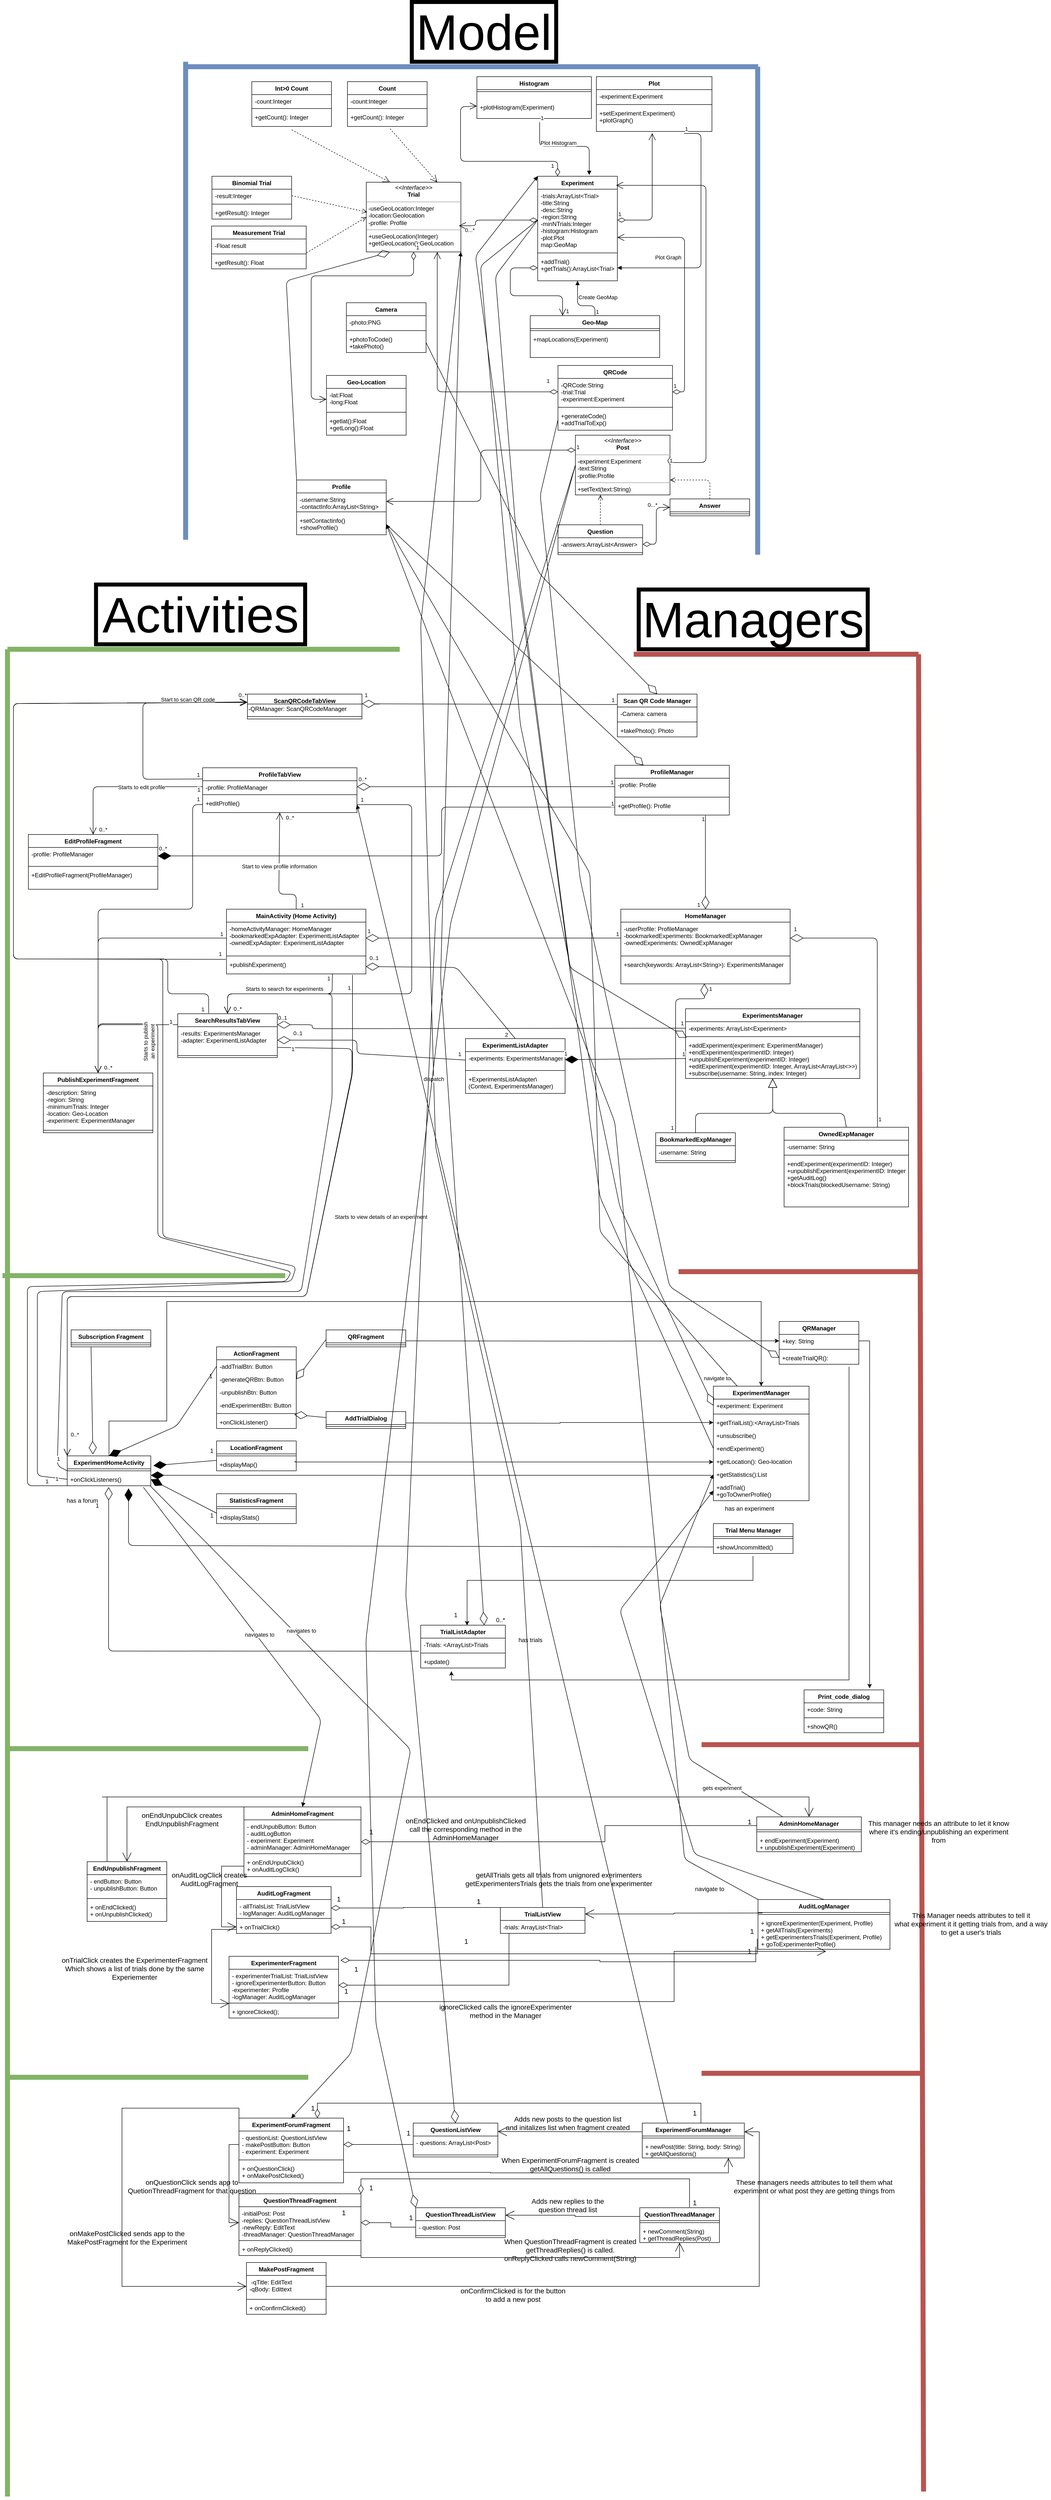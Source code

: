 <mxfile version="14.4.3" type="device"><diagram name="Page-1" id="c4acf3e9-155e-7222-9cf6-157b1a14988f"><mxGraphModel dx="1431" dy="3150" grid="1" gridSize="10" guides="1" tooltips="1" connect="1" arrows="1" fold="1" page="1" pageScale="1" pageWidth="850" pageHeight="1100" background="#ffffff" math="0" shadow="0"><root><mxCell id="0"/><mxCell id="1" parent="0"/><mxCell id="JCDe3W59Z4UfYjix3150-299" value="&lt;font style=&quot;font-size: 100px&quot;&gt;Model&lt;/font&gt;" style="rounded=0;whiteSpace=wrap;html=1;strokeWidth=8;fillColor=none;" parent="1" vertex="1"><mxGeometry x="992.13" y="-2170" width="290" height="120" as="geometry"/></mxCell><mxCell id="JCDe3W59Z4UfYjix3150-300" value="&lt;font style=&quot;font-size: 100px&quot;&gt;Activities&lt;/font&gt;" style="rounded=0;whiteSpace=wrap;html=1;strokeWidth=8;fillColor=none;" parent="1" vertex="1"><mxGeometry x="357.87" y="-1000" width="420" height="120" as="geometry"/></mxCell><mxCell id="JCDe3W59Z4UfYjix3150-301" value="&lt;font style=&quot;font-size: 100px&quot;&gt;Managers&lt;/font&gt;" style="rounded=0;whiteSpace=wrap;html=1;strokeWidth=8;fillColor=none;" parent="1" vertex="1"><mxGeometry x="1447.87" y="-990" width="460" height="120" as="geometry"/></mxCell><mxCell id="JCDe3W59Z4UfYjix3150-304" value="" style="endArrow=none;html=1;strokeWidth=10;rounded=0;fillColor=#d5e8d4;strokeColor=#82b366;" parent="1" edge="1"><mxGeometry width="50" height="50" relative="1" as="geometry"><mxPoint x="737.87" y="388" as="sourcePoint"/><mxPoint x="170" y="388" as="targetPoint"/></mxGeometry></mxCell><mxCell id="JCDe3W59Z4UfYjix3150-306" value="" style="endArrow=none;html=1;entryX=0.003;entryY=0.337;entryDx=0;entryDy=0;entryPerimeter=0;strokeWidth=10;rounded=0;fillColor=#f8cecc;strokeColor=#b85450;" parent="1" edge="1"><mxGeometry width="50" height="50" relative="1" as="geometry"><mxPoint x="2010" y="380" as="sourcePoint"/><mxPoint x="1527.87" y="380" as="targetPoint"/></mxGeometry></mxCell><mxCell id="JCDe3W59Z4UfYjix3150-307" value="" style="endArrow=none;html=1;strokeWidth=10;rounded=0;fillColor=#d5e8d4;strokeColor=#82b366;" parent="1" edge="1"><mxGeometry width="50" height="50" relative="1" as="geometry"><mxPoint x="784.13" y="1338" as="sourcePoint"/><mxPoint x="180" y="1338" as="targetPoint"/></mxGeometry></mxCell><mxCell id="JCDe3W59Z4UfYjix3150-308" value="" style="endArrow=none;html=1;entryX=0.003;entryY=0.337;entryDx=0;entryDy=0;entryPerimeter=0;strokeWidth=10;rounded=0;fillColor=#f8cecc;strokeColor=#b85450;" parent="1" edge="1"><mxGeometry width="50" height="50" relative="1" as="geometry"><mxPoint x="2020" y="1330" as="sourcePoint"/><mxPoint x="1574.13" y="1330" as="targetPoint"/></mxGeometry></mxCell><mxCell id="JCDe3W59Z4UfYjix3150-309" value="" style="endArrow=none;html=1;strokeWidth=10;rounded=0;fillColor=#d5e8d4;strokeColor=#82b366;" parent="1" edge="1"><mxGeometry width="50" height="50" relative="1" as="geometry"><mxPoint x="784.13" y="1998" as="sourcePoint"/><mxPoint x="180" y="1998" as="targetPoint"/></mxGeometry></mxCell><mxCell id="JCDe3W59Z4UfYjix3150-310" value="" style="endArrow=none;html=1;entryX=0.003;entryY=0.337;entryDx=0;entryDy=0;entryPerimeter=0;strokeWidth=10;rounded=0;fillColor=#f8cecc;strokeColor=#b85450;" parent="1" edge="1"><mxGeometry width="50" height="50" relative="1" as="geometry"><mxPoint x="2020" y="1990" as="sourcePoint"/><mxPoint x="1574.13" y="1990" as="targetPoint"/></mxGeometry></mxCell><mxCell id="JCDe3W59Z4UfYjix3150-311" value="" style="endArrow=none;html=1;strokeWidth=10;rounded=0;fillColor=#d5e8d4;strokeColor=#82b366;" parent="1" edge="1"><mxGeometry width="50" height="50" relative="1" as="geometry"><mxPoint x="967.87" y="-870" as="sourcePoint"/><mxPoint x="180" y="-870" as="targetPoint"/></mxGeometry></mxCell><mxCell id="JCDe3W59Z4UfYjix3150-312" value="" style="endArrow=none;html=1;strokeWidth=10;rounded=0;fillColor=#f8cecc;strokeColor=#b85450;" parent="1" edge="1"><mxGeometry width="50" height="50" relative="1" as="geometry"><mxPoint x="2010" y="-860" as="sourcePoint"/><mxPoint x="1437.87" y="-860" as="targetPoint"/></mxGeometry></mxCell><mxCell id="JCDe3W59Z4UfYjix3150-313" value="" style="endArrow=none;html=1;strokeWidth=10;rounded=0;fillColor=#d5e8d4;strokeColor=#82b366;" parent="1" edge="1"><mxGeometry width="50" height="50" relative="1" as="geometry"><mxPoint x="180" y="2840" as="sourcePoint"/><mxPoint x="180" y="-870" as="targetPoint"/></mxGeometry></mxCell><mxCell id="JCDe3W59Z4UfYjix3150-314" value="" style="endArrow=none;html=1;strokeWidth=10;rounded=0;fillColor=#f8cecc;strokeColor=#b85450;" parent="1" edge="1"><mxGeometry width="50" height="50" relative="1" as="geometry"><mxPoint x="2020" y="2830" as="sourcePoint"/><mxPoint x="2010" y="-860" as="targetPoint"/></mxGeometry></mxCell><mxCell id="JCDe3W59Z4UfYjix3150-315" value="" style="endArrow=none;html=1;strokeWidth=10;rounded=0;fillColor=#dae8fc;strokeColor=#6c8ebf;" parent="1" edge="1"><mxGeometry width="50" height="50" relative="1" as="geometry"><mxPoint x="1687.87" y="-2040" as="sourcePoint"/><mxPoint x="537.87" y="-2040" as="targetPoint"/></mxGeometry></mxCell><mxCell id="JCDe3W59Z4UfYjix3150-316" value="" style="endArrow=none;html=1;strokeWidth=10;rounded=0;fillColor=#dae8fc;strokeColor=#6c8ebf;" parent="1" edge="1"><mxGeometry width="50" height="50" relative="1" as="geometry"><mxPoint x="537.87" y="-1090" as="sourcePoint"/><mxPoint x="537.87" y="-2050" as="targetPoint"/></mxGeometry></mxCell><mxCell id="JCDe3W59Z4UfYjix3150-317" value="" style="endArrow=none;html=1;strokeWidth=10;rounded=0;fillColor=#dae8fc;strokeColor=#6c8ebf;" parent="1" edge="1"><mxGeometry width="50" height="50" relative="1" as="geometry"><mxPoint x="1686.87" y="-1060" as="sourcePoint"/><mxPoint x="1686.87" y="-2040" as="targetPoint"/></mxGeometry></mxCell><mxCell id="6FwtbPh6d7fXblNFspXi-3" value="Profile" style="swimlane;fontStyle=1;align=center;verticalAlign=top;childLayout=stackLayout;horizontal=1;startSize=26;horizontalStack=0;resizeParent=1;resizeParentMax=0;resizeLast=0;collapsible=1;marginBottom=0;" vertex="1" parent="1"><mxGeometry x="760.74" y="-1210" width="180" height="110" as="geometry"/></mxCell><mxCell id="6FwtbPh6d7fXblNFspXi-4" value="-username:String&#10;-contactInfo:ArrayList&lt;String&gt;" style="text;strokeColor=none;fillColor=none;align=left;verticalAlign=top;spacingLeft=4;spacingRight=4;overflow=hidden;rotatable=0;points=[[0,0.5],[1,0.5]];portConstraint=eastwest;" vertex="1" parent="6FwtbPh6d7fXblNFspXi-3"><mxGeometry y="26" width="180" height="34" as="geometry"/></mxCell><mxCell id="6FwtbPh6d7fXblNFspXi-5" value="" style="line;strokeWidth=1;fillColor=none;align=left;verticalAlign=middle;spacingTop=-1;spacingLeft=3;spacingRight=3;rotatable=0;labelPosition=right;points=[];portConstraint=eastwest;" vertex="1" parent="6FwtbPh6d7fXblNFspXi-3"><mxGeometry y="60" width="180" height="8" as="geometry"/></mxCell><mxCell id="6FwtbPh6d7fXblNFspXi-6" value="+setContactinfo()&#10;+showProfile()" style="text;strokeColor=none;fillColor=none;align=left;verticalAlign=top;spacingLeft=4;spacingRight=4;overflow=hidden;rotatable=0;points=[[0,0.5],[1,0.5]];portConstraint=eastwest;" vertex="1" parent="6FwtbPh6d7fXblNFspXi-3"><mxGeometry y="68" width="180" height="42" as="geometry"/></mxCell><mxCell id="6FwtbPh6d7fXblNFspXi-7" value="&lt;p style=&quot;margin: 0px ; margin-top: 4px ; text-align: center&quot;&gt;&lt;i&gt;&amp;lt;&amp;lt;Interface&amp;gt;&amp;gt;&lt;/i&gt;&lt;br&gt;&lt;b&gt;Trial&lt;/b&gt;&lt;/p&gt;&lt;hr size=&quot;1&quot;&gt;&lt;p style=&quot;margin: 0px ; margin-left: 4px&quot;&gt;-useGeoLocation:Integer&lt;/p&gt;&lt;p style=&quot;margin: 0px ; margin-left: 4px&quot;&gt;-location:Geolocation&lt;br&gt;&lt;/p&gt;&lt;p style=&quot;margin: 0px ; margin-left: 4px&quot;&gt;-profile: Profile&lt;/p&gt;&lt;hr size=&quot;1&quot;&gt;&lt;p style=&quot;margin: 0px ; margin-left: 4px&quot;&gt;+useGeoLocation(Integer)&lt;/p&gt;&lt;p style=&quot;margin: 0px ; margin-left: 4px&quot;&gt;+getGeoLocation():GeoLocation&lt;/p&gt;" style="verticalAlign=top;align=left;overflow=fill;fontSize=12;fontFamily=Helvetica;html=1;" vertex="1" parent="1"><mxGeometry x="900.74" y="-1808" width="190" height="140" as="geometry"/></mxCell><mxCell id="6FwtbPh6d7fXblNFspXi-8" value="&lt;p style=&quot;margin: 0px ; margin-top: 4px ; text-align: center&quot;&gt;&lt;i&gt;&amp;lt;&amp;lt;Interface&amp;gt;&amp;gt;&lt;/i&gt;&lt;br&gt;&lt;b&gt;Post&lt;/b&gt;&lt;/p&gt;&lt;hr size=&quot;1&quot;&gt;&lt;p style=&quot;margin: 0px ; margin-left: 4px&quot;&gt;-experiment:Experiment&lt;br&gt;-text:String&lt;/p&gt;&lt;p style=&quot;margin: 0px ; margin-left: 4px&quot;&gt;-profile:Profile&lt;/p&gt;&lt;hr size=&quot;1&quot;&gt;&lt;p style=&quot;margin: 0px ; margin-left: 4px&quot;&gt;+setText(text:String)&lt;/p&gt;&lt;p style=&quot;margin: 0px ; margin-left: 4px&quot;&gt;&lt;br&gt;&lt;/p&gt;" style="verticalAlign=top;align=left;overflow=fill;fontSize=12;fontFamily=Helvetica;html=1;" vertex="1" parent="1"><mxGeometry x="1320.74" y="-1300" width="190" height="120" as="geometry"/></mxCell><mxCell id="6FwtbPh6d7fXblNFspXi-9" value="Geo-Location" style="swimlane;fontStyle=1;align=center;verticalAlign=top;childLayout=stackLayout;horizontal=1;startSize=26;horizontalStack=0;resizeParent=1;resizeParentMax=0;resizeLast=0;collapsible=1;marginBottom=0;" vertex="1" parent="1"><mxGeometry x="820.74" y="-1420" width="160" height="120" as="geometry"/></mxCell><mxCell id="6FwtbPh6d7fXblNFspXi-10" value="-lat:Float&#10;-long:Float" style="text;strokeColor=none;fillColor=none;align=left;verticalAlign=top;spacingLeft=4;spacingRight=4;overflow=hidden;rotatable=0;points=[[0,0.5],[1,0.5]];portConstraint=eastwest;" vertex="1" parent="6FwtbPh6d7fXblNFspXi-9"><mxGeometry y="26" width="160" height="44" as="geometry"/></mxCell><mxCell id="6FwtbPh6d7fXblNFspXi-11" value="" style="line;strokeWidth=1;fillColor=none;align=left;verticalAlign=middle;spacingTop=-1;spacingLeft=3;spacingRight=3;rotatable=0;labelPosition=right;points=[];portConstraint=eastwest;" vertex="1" parent="6FwtbPh6d7fXblNFspXi-9"><mxGeometry y="70" width="160" height="8" as="geometry"/></mxCell><mxCell id="6FwtbPh6d7fXblNFspXi-12" value="+getlat():Float&#10;+getLong():Float" style="text;strokeColor=none;fillColor=none;align=left;verticalAlign=top;spacingLeft=4;spacingRight=4;overflow=hidden;rotatable=0;points=[[0,0.5],[1,0.5]];portConstraint=eastwest;" vertex="1" parent="6FwtbPh6d7fXblNFspXi-9"><mxGeometry y="78" width="160" height="42" as="geometry"/></mxCell><mxCell id="6FwtbPh6d7fXblNFspXi-13" value="QRCode" style="swimlane;fontStyle=1;align=center;verticalAlign=top;childLayout=stackLayout;horizontal=1;startSize=26;horizontalStack=0;resizeParent=1;resizeParentMax=0;resizeLast=0;collapsible=1;marginBottom=0;" vertex="1" parent="1"><mxGeometry x="1285.74" y="-1440" width="230" height="130" as="geometry"/></mxCell><mxCell id="6FwtbPh6d7fXblNFspXi-14" value="-QRCode:String&#10;-trial:Trial&#10;-experiment:Experiment" style="text;strokeColor=none;fillColor=none;align=left;verticalAlign=top;spacingLeft=4;spacingRight=4;overflow=hidden;rotatable=0;points=[[0,0.5],[1,0.5]];portConstraint=eastwest;" vertex="1" parent="6FwtbPh6d7fXblNFspXi-13"><mxGeometry y="26" width="230" height="54" as="geometry"/></mxCell><mxCell id="6FwtbPh6d7fXblNFspXi-15" value="" style="line;strokeWidth=1;fillColor=none;align=left;verticalAlign=middle;spacingTop=-1;spacingLeft=3;spacingRight=3;rotatable=0;labelPosition=right;points=[];portConstraint=eastwest;" vertex="1" parent="6FwtbPh6d7fXblNFspXi-13"><mxGeometry y="80" width="230" height="8" as="geometry"/></mxCell><mxCell id="6FwtbPh6d7fXblNFspXi-16" value="+generateCode()&#10;+addTrialToExp()" style="text;strokeColor=none;fillColor=none;align=left;verticalAlign=top;spacingLeft=4;spacingRight=4;overflow=hidden;rotatable=0;points=[[0,0.5],[1,0.5]];portConstraint=eastwest;" vertex="1" parent="6FwtbPh6d7fXblNFspXi-13"><mxGeometry y="88" width="230" height="42" as="geometry"/></mxCell><mxCell id="6FwtbPh6d7fXblNFspXi-17" value="Int&gt;0 Count" style="swimlane;fontStyle=1;align=center;verticalAlign=top;childLayout=stackLayout;horizontal=1;startSize=26;horizontalStack=0;resizeParent=1;resizeParentMax=0;resizeLast=0;collapsible=1;marginBottom=0;" vertex="1" parent="1"><mxGeometry x="670.74" y="-2010" width="160" height="90" as="geometry"/></mxCell><mxCell id="6FwtbPh6d7fXblNFspXi-18" value="-count:Integer" style="text;strokeColor=none;fillColor=none;align=left;verticalAlign=top;spacingLeft=4;spacingRight=4;overflow=hidden;rotatable=0;points=[[0,0.5],[1,0.5]];portConstraint=eastwest;" vertex="1" parent="6FwtbPh6d7fXblNFspXi-17"><mxGeometry y="26" width="160" height="24" as="geometry"/></mxCell><mxCell id="6FwtbPh6d7fXblNFspXi-19" value="" style="line;strokeWidth=1;fillColor=none;align=left;verticalAlign=middle;spacingTop=-1;spacingLeft=3;spacingRight=3;rotatable=0;labelPosition=right;points=[];portConstraint=eastwest;" vertex="1" parent="6FwtbPh6d7fXblNFspXi-17"><mxGeometry y="50" width="160" height="8" as="geometry"/></mxCell><mxCell id="6FwtbPh6d7fXblNFspXi-20" value="+getCount(): Integer" style="text;strokeColor=none;fillColor=none;align=left;verticalAlign=top;spacingLeft=4;spacingRight=4;overflow=hidden;rotatable=0;points=[[0,0.5],[1,0.5]];portConstraint=eastwest;" vertex="1" parent="6FwtbPh6d7fXblNFspXi-17"><mxGeometry y="58" width="160" height="32" as="geometry"/></mxCell><mxCell id="6FwtbPh6d7fXblNFspXi-21" value="Experiment" style="swimlane;fontStyle=1;align=center;verticalAlign=top;childLayout=stackLayout;horizontal=1;startSize=26;horizontalStack=0;resizeParent=1;resizeParentMax=0;resizeLast=0;collapsible=1;marginBottom=0;" vertex="1" parent="1"><mxGeometry x="1245" y="-1820" width="160" height="210" as="geometry"/></mxCell><mxCell id="6FwtbPh6d7fXblNFspXi-22" value="-trials:ArrayList&lt;Trial&gt;&#10;-title:String&#10;-desc:String&#10;-region:String&#10;-minNTrials:Integer&#10;-histogram:Histogram&#10;-plot:Plot&#10;map:GeoMap" style="text;strokeColor=none;fillColor=none;align=left;verticalAlign=top;spacingLeft=4;spacingRight=4;overflow=hidden;rotatable=0;points=[[0,0.5],[1,0.5]];portConstraint=eastwest;" vertex="1" parent="6FwtbPh6d7fXblNFspXi-21"><mxGeometry y="26" width="160" height="124" as="geometry"/></mxCell><mxCell id="6FwtbPh6d7fXblNFspXi-23" value="" style="line;strokeWidth=1;fillColor=none;align=left;verticalAlign=middle;spacingTop=-1;spacingLeft=3;spacingRight=3;rotatable=0;labelPosition=right;points=[];portConstraint=eastwest;" vertex="1" parent="6FwtbPh6d7fXblNFspXi-21"><mxGeometry y="150" width="160" height="8" as="geometry"/></mxCell><mxCell id="6FwtbPh6d7fXblNFspXi-24" value="+addTrial()&#10;+getTrials():ArrayList&lt;Trial&gt;" style="text;strokeColor=none;fillColor=none;align=left;verticalAlign=top;spacingLeft=4;spacingRight=4;overflow=hidden;rotatable=0;points=[[0,0.5],[1,0.5]];portConstraint=eastwest;" vertex="1" parent="6FwtbPh6d7fXblNFspXi-21"><mxGeometry y="158" width="160" height="52" as="geometry"/></mxCell><mxCell id="6FwtbPh6d7fXblNFspXi-25" value="Count" style="swimlane;fontStyle=1;align=center;verticalAlign=top;childLayout=stackLayout;horizontal=1;startSize=26;horizontalStack=0;resizeParent=1;resizeParentMax=0;resizeLast=0;collapsible=1;marginBottom=0;" vertex="1" parent="1"><mxGeometry x="862.87" y="-2010" width="160" height="90" as="geometry"/></mxCell><mxCell id="6FwtbPh6d7fXblNFspXi-26" value="-count:Integer" style="text;strokeColor=none;fillColor=none;align=left;verticalAlign=top;spacingLeft=4;spacingRight=4;overflow=hidden;rotatable=0;points=[[0,0.5],[1,0.5]];portConstraint=eastwest;" vertex="1" parent="6FwtbPh6d7fXblNFspXi-25"><mxGeometry y="26" width="160" height="24" as="geometry"/></mxCell><mxCell id="6FwtbPh6d7fXblNFspXi-27" value="" style="line;strokeWidth=1;fillColor=none;align=left;verticalAlign=middle;spacingTop=-1;spacingLeft=3;spacingRight=3;rotatable=0;labelPosition=right;points=[];portConstraint=eastwest;" vertex="1" parent="6FwtbPh6d7fXblNFspXi-25"><mxGeometry y="50" width="160" height="8" as="geometry"/></mxCell><mxCell id="6FwtbPh6d7fXblNFspXi-28" value="+getCount(): Integer" style="text;strokeColor=none;fillColor=none;align=left;verticalAlign=top;spacingLeft=4;spacingRight=4;overflow=hidden;rotatable=0;points=[[0,0.5],[1,0.5]];portConstraint=eastwest;" vertex="1" parent="6FwtbPh6d7fXblNFspXi-25"><mxGeometry y="58" width="160" height="32" as="geometry"/></mxCell><mxCell id="6FwtbPh6d7fXblNFspXi-29" value="Binomial Trial" style="swimlane;fontStyle=1;align=center;verticalAlign=top;childLayout=stackLayout;horizontal=1;startSize=26;horizontalStack=0;resizeParent=1;resizeParentMax=0;resizeLast=0;collapsible=1;marginBottom=0;" vertex="1" parent="1"><mxGeometry x="590.74" y="-1820" width="160" height="86" as="geometry"/></mxCell><mxCell id="6FwtbPh6d7fXblNFspXi-30" value="-result:Integer" style="text;strokeColor=none;fillColor=none;align=left;verticalAlign=top;spacingLeft=4;spacingRight=4;overflow=hidden;rotatable=0;points=[[0,0.5],[1,0.5]];portConstraint=eastwest;" vertex="1" parent="6FwtbPh6d7fXblNFspXi-29"><mxGeometry y="26" width="160" height="26" as="geometry"/></mxCell><mxCell id="6FwtbPh6d7fXblNFspXi-31" value="" style="line;strokeWidth=1;fillColor=none;align=left;verticalAlign=middle;spacingTop=-1;spacingLeft=3;spacingRight=3;rotatable=0;labelPosition=right;points=[];portConstraint=eastwest;" vertex="1" parent="6FwtbPh6d7fXblNFspXi-29"><mxGeometry y="52" width="160" height="8" as="geometry"/></mxCell><mxCell id="6FwtbPh6d7fXblNFspXi-32" value="+getResult(): Integer" style="text;strokeColor=none;fillColor=none;align=left;verticalAlign=top;spacingLeft=4;spacingRight=4;overflow=hidden;rotatable=0;points=[[0,0.5],[1,0.5]];portConstraint=eastwest;" vertex="1" parent="6FwtbPh6d7fXblNFspXi-29"><mxGeometry y="60" width="160" height="26" as="geometry"/></mxCell><mxCell id="6FwtbPh6d7fXblNFspXi-33" value="Measurement Trial" style="swimlane;fontStyle=1;align=center;verticalAlign=top;childLayout=stackLayout;horizontal=1;startSize=26;horizontalStack=0;resizeParent=1;resizeParentMax=0;resizeLast=0;collapsible=1;marginBottom=0;" vertex="1" parent="1"><mxGeometry x="590" y="-1720" width="190" height="86" as="geometry"/></mxCell><mxCell id="6FwtbPh6d7fXblNFspXi-34" value="-Float result" style="text;strokeColor=none;fillColor=none;align=left;verticalAlign=top;spacingLeft=4;spacingRight=4;overflow=hidden;rotatable=0;points=[[0,0.5],[1,0.5]];portConstraint=eastwest;" vertex="1" parent="6FwtbPh6d7fXblNFspXi-33"><mxGeometry y="26" width="190" height="26" as="geometry"/></mxCell><mxCell id="6FwtbPh6d7fXblNFspXi-35" value="" style="line;strokeWidth=1;fillColor=none;align=left;verticalAlign=middle;spacingTop=-1;spacingLeft=3;spacingRight=3;rotatable=0;labelPosition=right;points=[];portConstraint=eastwest;" vertex="1" parent="6FwtbPh6d7fXblNFspXi-33"><mxGeometry y="52" width="190" height="8" as="geometry"/></mxCell><mxCell id="6FwtbPh6d7fXblNFspXi-36" value="+getResult(): Float" style="text;strokeColor=none;fillColor=none;align=left;verticalAlign=top;spacingLeft=4;spacingRight=4;overflow=hidden;rotatable=0;points=[[0,0.5],[1,0.5]];portConstraint=eastwest;" vertex="1" parent="6FwtbPh6d7fXblNFspXi-33"><mxGeometry y="60" width="190" height="26" as="geometry"/></mxCell><mxCell id="6FwtbPh6d7fXblNFspXi-37" value="Geo-Map" style="swimlane;fontStyle=1;align=center;verticalAlign=top;childLayout=stackLayout;horizontal=1;startSize=26;horizontalStack=0;resizeParent=1;resizeParentMax=0;resizeLast=0;collapsible=1;marginBottom=0;" vertex="1" parent="1"><mxGeometry x="1230" y="-1540" width="260" height="84" as="geometry"/></mxCell><mxCell id="6FwtbPh6d7fXblNFspXi-38" value="" style="line;strokeWidth=1;fillColor=none;align=left;verticalAlign=middle;spacingTop=-1;spacingLeft=3;spacingRight=3;rotatable=0;labelPosition=right;points=[];portConstraint=eastwest;" vertex="1" parent="6FwtbPh6d7fXblNFspXi-37"><mxGeometry y="26" width="260" height="8" as="geometry"/></mxCell><mxCell id="6FwtbPh6d7fXblNFspXi-39" value="+mapLocations(Experiment)" style="text;strokeColor=none;fillColor=none;align=left;verticalAlign=top;spacingLeft=4;spacingRight=4;overflow=hidden;rotatable=0;points=[[0,0.5],[1,0.5]];portConstraint=eastwest;" vertex="1" parent="6FwtbPh6d7fXblNFspXi-37"><mxGeometry y="34" width="260" height="50" as="geometry"/></mxCell><mxCell id="6FwtbPh6d7fXblNFspXi-40" value="Plot" style="swimlane;fontStyle=1;align=center;verticalAlign=top;childLayout=stackLayout;horizontal=1;startSize=26;horizontalStack=0;resizeParent=1;resizeParentMax=0;resizeLast=0;collapsible=1;marginBottom=0;" vertex="1" parent="1"><mxGeometry x="1362.87" y="-2020" width="232.13" height="110" as="geometry"/></mxCell><mxCell id="6FwtbPh6d7fXblNFspXi-41" value="-experiment:Experiment" style="text;strokeColor=none;fillColor=none;align=left;verticalAlign=top;spacingLeft=4;spacingRight=4;overflow=hidden;rotatable=0;points=[[0,0.5],[1,0.5]];portConstraint=eastwest;" vertex="1" parent="6FwtbPh6d7fXblNFspXi-40"><mxGeometry y="26" width="232.13" height="26" as="geometry"/></mxCell><mxCell id="6FwtbPh6d7fXblNFspXi-42" value="" style="line;strokeWidth=1;fillColor=none;align=left;verticalAlign=middle;spacingTop=-1;spacingLeft=3;spacingRight=3;rotatable=0;labelPosition=right;points=[];portConstraint=eastwest;" vertex="1" parent="6FwtbPh6d7fXblNFspXi-40"><mxGeometry y="52" width="232.13" height="8" as="geometry"/></mxCell><mxCell id="6FwtbPh6d7fXblNFspXi-43" value="+setExperiment:Experiment)&#10;+plotGraph()" style="text;strokeColor=none;fillColor=none;align=left;verticalAlign=top;spacingLeft=4;spacingRight=4;overflow=hidden;rotatable=0;points=[[0,0.5],[1,0.5]];portConstraint=eastwest;" vertex="1" parent="6FwtbPh6d7fXblNFspXi-40"><mxGeometry y="60" width="232.13" height="50" as="geometry"/></mxCell><mxCell id="6FwtbPh6d7fXblNFspXi-44" value="Histogram" style="swimlane;fontStyle=1;align=center;verticalAlign=top;childLayout=stackLayout;horizontal=1;startSize=26;horizontalStack=0;resizeParent=1;resizeParentMax=0;resizeLast=0;collapsible=1;marginBottom=0;" vertex="1" parent="1"><mxGeometry x="1122.87" y="-2020" width="230" height="84" as="geometry"/></mxCell><mxCell id="6FwtbPh6d7fXblNFspXi-45" value="" style="line;strokeWidth=1;fillColor=none;align=left;verticalAlign=middle;spacingTop=-1;spacingLeft=3;spacingRight=3;rotatable=0;labelPosition=right;points=[];portConstraint=eastwest;" vertex="1" parent="6FwtbPh6d7fXblNFspXi-44"><mxGeometry y="26" width="230" height="8" as="geometry"/></mxCell><mxCell id="6FwtbPh6d7fXblNFspXi-46" value="&#10;+plotHistogram(Experiment)" style="text;strokeColor=none;fillColor=none;align=left;verticalAlign=top;spacingLeft=4;spacingRight=4;overflow=hidden;rotatable=0;points=[[0,0.5],[1,0.5]];portConstraint=eastwest;" vertex="1" parent="6FwtbPh6d7fXblNFspXi-44"><mxGeometry y="34" width="230" height="50" as="geometry"/></mxCell><mxCell id="6FwtbPh6d7fXblNFspXi-47" value="Camera" style="swimlane;fontStyle=1;align=center;verticalAlign=top;childLayout=stackLayout;horizontal=1;startSize=26;horizontalStack=0;resizeParent=1;resizeParentMax=0;resizeLast=0;collapsible=1;marginBottom=0;" vertex="1" parent="1"><mxGeometry x="860.74" y="-1566" width="160" height="100" as="geometry"/></mxCell><mxCell id="6FwtbPh6d7fXblNFspXi-48" value="-photo:PNG" style="text;strokeColor=none;fillColor=none;align=left;verticalAlign=top;spacingLeft=4;spacingRight=4;overflow=hidden;rotatable=0;points=[[0,0.5],[1,0.5]];portConstraint=eastwest;" vertex="1" parent="6FwtbPh6d7fXblNFspXi-47"><mxGeometry y="26" width="160" height="26" as="geometry"/></mxCell><mxCell id="6FwtbPh6d7fXblNFspXi-49" value="" style="line;strokeWidth=1;fillColor=none;align=left;verticalAlign=middle;spacingTop=-1;spacingLeft=3;spacingRight=3;rotatable=0;labelPosition=right;points=[];portConstraint=eastwest;" vertex="1" parent="6FwtbPh6d7fXblNFspXi-47"><mxGeometry y="52" width="160" height="8" as="geometry"/></mxCell><mxCell id="6FwtbPh6d7fXblNFspXi-50" value="+photoToCode()&#10;+takePhoto()" style="text;strokeColor=none;fillColor=none;align=left;verticalAlign=top;spacingLeft=4;spacingRight=4;overflow=hidden;rotatable=0;points=[[0,0.5],[1,0.5]];portConstraint=eastwest;" vertex="1" parent="6FwtbPh6d7fXblNFspXi-47"><mxGeometry y="60" width="160" height="40" as="geometry"/></mxCell><mxCell id="6FwtbPh6d7fXblNFspXi-51" value="Question" style="swimlane;fontStyle=1;align=center;verticalAlign=top;childLayout=stackLayout;horizontal=1;startSize=26;horizontalStack=0;resizeParent=1;resizeParentMax=0;resizeLast=0;collapsible=1;marginBottom=0;" vertex="1" parent="1"><mxGeometry x="1285.74" y="-1120" width="170" height="60" as="geometry"/></mxCell><mxCell id="6FwtbPh6d7fXblNFspXi-52" value="-answers:ArrayList&lt;Answer&gt; " style="text;strokeColor=none;fillColor=none;align=left;verticalAlign=top;spacingLeft=4;spacingRight=4;overflow=hidden;rotatable=0;points=[[0,0.5],[1,0.5]];portConstraint=eastwest;" vertex="1" parent="6FwtbPh6d7fXblNFspXi-51"><mxGeometry y="26" width="170" height="26" as="geometry"/></mxCell><mxCell id="6FwtbPh6d7fXblNFspXi-53" value="" style="line;strokeWidth=1;fillColor=none;align=left;verticalAlign=middle;spacingTop=-1;spacingLeft=3;spacingRight=3;rotatable=0;labelPosition=right;points=[];portConstraint=eastwest;" vertex="1" parent="6FwtbPh6d7fXblNFspXi-51"><mxGeometry y="52" width="170" height="8" as="geometry"/></mxCell><mxCell id="6FwtbPh6d7fXblNFspXi-54" value="0...*" style="endArrow=open;html=1;endSize=12;startArrow=diamondThin;startSize=14;startFill=0;edgeStyle=orthogonalEdgeStyle;align=left;verticalAlign=bottom;exitX=0;exitY=0.5;exitDx=0;exitDy=0;entryX=0.979;entryY=0.624;entryDx=0;entryDy=0;entryPerimeter=0;" edge="1" parent="1" source="6FwtbPh6d7fXblNFspXi-22" target="6FwtbPh6d7fXblNFspXi-7"><mxGeometry x="0.88" y="18" relative="1" as="geometry"><mxPoint x="1210" y="-1738" as="sourcePoint"/><mxPoint x="1150" y="-1722" as="targetPoint"/><Array as="points"><mxPoint x="1120" y="-1732"/><mxPoint x="1120" y="-1721"/></Array><mxPoint as="offset"/></mxGeometry></mxCell><mxCell id="6FwtbPh6d7fXblNFspXi-55" value="" style="html=1;verticalAlign=bottom;endArrow=open;dashed=1;endSize=8;exitX=1.004;exitY=1.066;exitDx=0;exitDy=0;exitPerimeter=0;entryX=0;entryY=0.5;entryDx=0;entryDy=0;" edge="1" parent="1" source="6FwtbPh6d7fXblNFspXi-34" target="6FwtbPh6d7fXblNFspXi-7"><mxGeometry x="-0.387" y="-53" relative="1" as="geometry"><mxPoint x="980.74" y="-1610" as="sourcePoint"/><mxPoint x="900.74" y="-1610" as="targetPoint"/><mxPoint x="1" as="offset"/></mxGeometry></mxCell><mxCell id="6FwtbPh6d7fXblNFspXi-56" value="" style="html=1;verticalAlign=bottom;endArrow=open;dashed=1;endSize=8;exitX=1;exitY=0.5;exitDx=0;exitDy=0;entryX=0.008;entryY=0.429;entryDx=0;entryDy=0;entryPerimeter=0;" edge="1" parent="1" source="6FwtbPh6d7fXblNFspXi-30" target="6FwtbPh6d7fXblNFspXi-7"><mxGeometry x="-0.1" y="65" relative="1" as="geometry"><mxPoint x="800.74" y="-1770" as="sourcePoint"/><mxPoint x="880.74" y="-1770" as="targetPoint"/><mxPoint as="offset"/></mxGeometry></mxCell><mxCell id="6FwtbPh6d7fXblNFspXi-57" value="Plot Histogram" style="endArrow=block;endFill=1;html=1;edgeStyle=orthogonalEdgeStyle;align=left;verticalAlign=top;exitX=0.548;exitY=1.147;exitDx=0;exitDy=0;exitPerimeter=0;entryX=0.647;entryY=-0.012;entryDx=0;entryDy=0;entryPerimeter=0;" edge="1" parent="1" source="6FwtbPh6d7fXblNFspXi-46" target="6FwtbPh6d7fXblNFspXi-21"><mxGeometry x="-0.518" y="20" relative="1" as="geometry"><mxPoint x="1232.87" y="-1851.59" as="sourcePoint"/><mxPoint x="1392.87" y="-1851.59" as="targetPoint"/><Array as="points"><mxPoint x="1249" y="-1880"/><mxPoint x="1349" y="-1880"/></Array><mxPoint x="-1" as="offset"/></mxGeometry></mxCell><mxCell id="6FwtbPh6d7fXblNFspXi-58" value="1" style="edgeLabel;resizable=0;html=1;align=left;verticalAlign=bottom;" connectable="0" vertex="1" parent="6FwtbPh6d7fXblNFspXi-57"><mxGeometry x="-1" relative="1" as="geometry"/></mxCell><mxCell id="6FwtbPh6d7fXblNFspXi-59" value="Plot Graph" style="endArrow=block;endFill=1;html=1;edgeStyle=orthogonalEdgeStyle;align=left;verticalAlign=top;exitX=0.758;exitY=1.079;exitDx=0;exitDy=0;exitPerimeter=0;entryX=1;entryY=0.5;entryDx=0;entryDy=0;" edge="1" parent="1" source="6FwtbPh6d7fXblNFspXi-43" target="6FwtbPh6d7fXblNFspXi-24"><mxGeometry x="0.687" y="-34" relative="1" as="geometry"><mxPoint x="1452.87" y="-1760" as="sourcePoint"/><mxPoint x="1440" y="-1659" as="targetPoint"/><Array as="points"><mxPoint x="1573" y="-1906"/><mxPoint x="1573" y="-1636"/></Array><mxPoint as="offset"/></mxGeometry></mxCell><mxCell id="6FwtbPh6d7fXblNFspXi-60" value="1" style="edgeLabel;resizable=0;html=1;align=left;verticalAlign=bottom;" connectable="0" vertex="1" parent="6FwtbPh6d7fXblNFspXi-59"><mxGeometry x="-1" relative="1" as="geometry"/></mxCell><mxCell id="6FwtbPh6d7fXblNFspXi-61" value="1" style="endArrow=open;html=1;endSize=12;startArrow=diamondThin;startSize=14;startFill=0;edgeStyle=orthogonalEdgeStyle;align=left;verticalAlign=bottom;exitX=0.5;exitY=1;exitDx=0;exitDy=0;entryX=0;entryY=0.5;entryDx=0;entryDy=0;" edge="1" parent="1" source="6FwtbPh6d7fXblNFspXi-7" target="6FwtbPh6d7fXblNFspXi-10"><mxGeometry x="-1" y="3" relative="1" as="geometry"><mxPoint x="882.87" y="-1620" as="sourcePoint"/><mxPoint x="845" y="-1420" as="targetPoint"/><Array as="points"><mxPoint x="996" y="-1620"/><mxPoint x="790" y="-1620"/><mxPoint x="790" y="-1372"/></Array></mxGeometry></mxCell><mxCell id="6FwtbPh6d7fXblNFspXi-62" value="Answer" style="swimlane;fontStyle=1;align=center;verticalAlign=top;childLayout=stackLayout;horizontal=1;startSize=26;horizontalStack=0;resizeParent=1;resizeParentMax=0;resizeLast=0;collapsible=1;marginBottom=0;" vertex="1" parent="1"><mxGeometry x="1510.74" y="-1172" width="160" height="34" as="geometry"/></mxCell><mxCell id="6FwtbPh6d7fXblNFspXi-63" value="" style="line;strokeWidth=1;fillColor=none;align=left;verticalAlign=middle;spacingTop=-1;spacingLeft=3;spacingRight=3;rotatable=0;labelPosition=right;points=[];portConstraint=eastwest;" vertex="1" parent="6FwtbPh6d7fXblNFspXi-62"><mxGeometry y="26" width="160" height="8" as="geometry"/></mxCell><mxCell id="6FwtbPh6d7fXblNFspXi-64" value="0...*" style="endArrow=open;html=1;endSize=12;startArrow=diamondThin;startSize=14;startFill=0;edgeStyle=orthogonalEdgeStyle;align=left;verticalAlign=bottom;exitX=1;exitY=0.5;exitDx=0;exitDy=0;entryX=0;entryY=0.5;entryDx=0;entryDy=0;" edge="1" parent="1" source="6FwtbPh6d7fXblNFspXi-52" target="6FwtbPh6d7fXblNFspXi-62"><mxGeometry x="0.5" y="19" relative="1" as="geometry"><mxPoint x="1072.87" y="-1250" as="sourcePoint"/><mxPoint x="1162.87" y="-1250" as="targetPoint"/><mxPoint as="offset"/></mxGeometry></mxCell><mxCell id="6FwtbPh6d7fXblNFspXi-65" value="" style="html=1;verticalAlign=bottom;endArrow=open;dashed=1;endSize=8;exitX=0.5;exitY=0;exitDx=0;exitDy=0;" edge="1" parent="1" source="6FwtbPh6d7fXblNFspXi-51"><mxGeometry relative="1" as="geometry"><mxPoint x="1192.87" y="-1250" as="sourcePoint"/><mxPoint x="1371" y="-1180" as="targetPoint"/><Array as="points"/></mxGeometry></mxCell><mxCell id="6FwtbPh6d7fXblNFspXi-66" value="" style="html=1;verticalAlign=bottom;endArrow=open;dashed=1;endSize=8;exitX=0.5;exitY=0;exitDx=0;exitDy=0;entryX=1;entryY=0.75;entryDx=0;entryDy=0;" edge="1" parent="1" source="6FwtbPh6d7fXblNFspXi-62" target="6FwtbPh6d7fXblNFspXi-8"><mxGeometry relative="1" as="geometry"><mxPoint x="1515.74" y="-1140" as="sourcePoint"/><mxPoint x="1583.61" y="-1235" as="targetPoint"/><Array as="points"><mxPoint x="1591" y="-1210"/></Array></mxGeometry></mxCell><mxCell id="6FwtbPh6d7fXblNFspXi-67" value="1" style="endArrow=open;html=1;endSize=12;startArrow=diamondThin;startSize=14;startFill=0;edgeStyle=orthogonalEdgeStyle;align=left;verticalAlign=bottom;exitX=1;exitY=0.5;exitDx=0;exitDy=0;entryX=0.984;entryY=-0.062;entryDx=0;entryDy=0;entryPerimeter=0;" edge="1" parent="1" source="6FwtbPh6d7fXblNFspXi-8" target="6FwtbPh6d7fXblNFspXi-22"><mxGeometry x="-1" y="3" relative="1" as="geometry"><mxPoint x="1535" y="-1260" as="sourcePoint"/><mxPoint x="1460" y="-1713" as="targetPoint"/><Array as="points"><mxPoint x="1511" y="-1245"/><mxPoint x="1583" y="-1245"/><mxPoint x="1583" y="-1802"/></Array></mxGeometry></mxCell><mxCell id="6FwtbPh6d7fXblNFspXi-68" value="1" style="endArrow=open;html=1;endSize=12;startArrow=diamondThin;startSize=14;startFill=0;edgeStyle=orthogonalEdgeStyle;align=left;verticalAlign=bottom;entryX=0.75;entryY=1;entryDx=0;entryDy=0;exitX=0;exitY=0.5;exitDx=0;exitDy=0;" edge="1" parent="1" source="6FwtbPh6d7fXblNFspXi-14" target="6FwtbPh6d7fXblNFspXi-7"><mxGeometry x="-0.905" y="-13" relative="1" as="geometry"><mxPoint x="1260" y="-1377" as="sourcePoint"/><mxPoint x="1262.87" y="-1440" as="targetPoint"/><Array as="points"><mxPoint x="1043" y="-1387"/></Array><mxPoint as="offset"/></mxGeometry></mxCell><mxCell id="6FwtbPh6d7fXblNFspXi-69" value="1" style="endArrow=open;html=1;endSize=12;startArrow=diamondThin;startSize=14;startFill=0;edgeStyle=orthogonalEdgeStyle;align=left;verticalAlign=bottom;exitX=0;exitY=0.25;exitDx=0;exitDy=0;entryX=1;entryY=0.5;entryDx=0;entryDy=0;" edge="1" parent="1" source="6FwtbPh6d7fXblNFspXi-8" target="6FwtbPh6d7fXblNFspXi-4"><mxGeometry x="-1" y="3" relative="1" as="geometry"><mxPoint x="1032.87" y="-1210" as="sourcePoint"/><mxPoint x="1192.87" y="-1210" as="targetPoint"/></mxGeometry></mxCell><mxCell id="6FwtbPh6d7fXblNFspXi-70" value="" style="endArrow=open;endSize=12;dashed=1;html=1;exitX=0.535;exitY=1.138;exitDx=0;exitDy=0;entryX=0.75;entryY=0;entryDx=0;entryDy=0;exitPerimeter=0;" edge="1" parent="1" source="6FwtbPh6d7fXblNFspXi-28" target="6FwtbPh6d7fXblNFspXi-7"><mxGeometry width="160" relative="1" as="geometry"><mxPoint x="900.74" y="-1880" as="sourcePoint"/><mxPoint x="1060.74" y="-1880" as="targetPoint"/></mxGeometry></mxCell><mxCell id="6FwtbPh6d7fXblNFspXi-71" value="" style="endArrow=open;endSize=12;dashed=1;html=1;exitX=0.501;exitY=1.213;exitDx=0;exitDy=0;exitPerimeter=0;entryX=0.25;entryY=0;entryDx=0;entryDy=0;" edge="1" parent="1" source="6FwtbPh6d7fXblNFspXi-20" target="6FwtbPh6d7fXblNFspXi-7"><mxGeometry width="160" relative="1" as="geometry"><mxPoint x="760.74" y="-1880" as="sourcePoint"/><mxPoint x="920.74" y="-1880" as="targetPoint"/></mxGeometry></mxCell><mxCell id="6FwtbPh6d7fXblNFspXi-72" value="1" style="endArrow=open;html=1;endSize=12;startArrow=diamondThin;startSize=14;startFill=0;edgeStyle=orthogonalEdgeStyle;align=left;verticalAlign=bottom;exitX=1;exitY=0.5;exitDx=0;exitDy=0;entryX=0.999;entryY=0.781;entryDx=0;entryDy=0;entryPerimeter=0;" edge="1" parent="1" source="6FwtbPh6d7fXblNFspXi-14" target="6FwtbPh6d7fXblNFspXi-22"><mxGeometry x="-1" y="3" relative="1" as="geometry"><mxPoint x="1540" y="-1390" as="sourcePoint"/><mxPoint x="1526" y="-1650" as="targetPoint"/><Array as="points"><mxPoint x="1540" y="-1387"/><mxPoint x="1540" y="-1697"/></Array></mxGeometry></mxCell><mxCell id="6FwtbPh6d7fXblNFspXi-73" value="1" style="endArrow=open;html=1;endSize=12;startArrow=diamondThin;startSize=14;startFill=0;edgeStyle=orthogonalEdgeStyle;align=left;verticalAlign=bottom;exitX=0.25;exitY=0;exitDx=0;exitDy=0;entryX=0;entryY=0.5;entryDx=0;entryDy=0;" edge="1" parent="1" source="6FwtbPh6d7fXblNFspXi-21" target="6FwtbPh6d7fXblNFspXi-46"><mxGeometry x="-0.939" y="15" relative="1" as="geometry"><mxPoint x="1122.87" y="-1820" as="sourcePoint"/><mxPoint x="1110" y="-1950" as="targetPoint"/><Array as="points"><mxPoint x="1285" y="-1850"/><mxPoint x="1090" y="-1850"/><mxPoint x="1090" y="-1960"/><mxPoint x="1110" y="-1960"/></Array><mxPoint y="-1" as="offset"/></mxGeometry></mxCell><mxCell id="6FwtbPh6d7fXblNFspXi-74" value="1" style="endArrow=open;html=1;endSize=12;startArrow=diamondThin;startSize=14;startFill=0;edgeStyle=orthogonalEdgeStyle;align=left;verticalAlign=bottom;exitX=1;exitY=0.5;exitDx=0;exitDy=0;entryX=0.483;entryY=1.069;entryDx=0;entryDy=0;entryPerimeter=0;" edge="1" parent="1" source="6FwtbPh6d7fXblNFspXi-22" target="6FwtbPh6d7fXblNFspXi-43"><mxGeometry x="-1" y="3" relative="1" as="geometry"><mxPoint x="1455.74" y="-1734" as="sourcePoint"/><mxPoint x="1520" y="-1870" as="targetPoint"/><Array as="points"><mxPoint x="1475" y="-1732"/></Array></mxGeometry></mxCell><mxCell id="6FwtbPh6d7fXblNFspXi-75" value="1" style="endArrow=open;html=1;endSize=12;startArrow=diamondThin;startSize=14;startFill=0;edgeStyle=orthogonalEdgeStyle;align=left;verticalAlign=bottom;exitX=0;exitY=0.5;exitDx=0;exitDy=0;entryX=0.25;entryY=0;entryDx=0;entryDy=0;" edge="1" parent="1" source="6FwtbPh6d7fXblNFspXi-24" target="6FwtbPh6d7fXblNFspXi-37"><mxGeometry x="1" y="5" relative="1" as="geometry"><mxPoint x="1262.13" y="-1580" as="sourcePoint"/><mxPoint x="1295" y="-1570" as="targetPoint"/><Array as="points"><mxPoint x="1190" y="-1636"/><mxPoint x="1190" y="-1580"/><mxPoint x="1295" y="-1580"/></Array><mxPoint as="offset"/></mxGeometry></mxCell><mxCell id="6FwtbPh6d7fXblNFspXi-76" value="Create GeoMap" style="endArrow=block;endFill=1;html=1;edgeStyle=orthogonalEdgeStyle;align=left;verticalAlign=top;exitX=0.5;exitY=0;exitDx=0;exitDy=0;" edge="1" parent="1" source="6FwtbPh6d7fXblNFspXi-37" target="6FwtbPh6d7fXblNFspXi-24"><mxGeometry x="0.619" relative="1" as="geometry"><mxPoint x="1340" y="-1560" as="sourcePoint"/><mxPoint x="1370" y="-1560" as="targetPoint"/><Array as="points"><mxPoint x="1360" y="-1560"/><mxPoint x="1325" y="-1560"/></Array><mxPoint as="offset"/></mxGeometry></mxCell><mxCell id="6FwtbPh6d7fXblNFspXi-77" value="1" style="edgeLabel;resizable=0;html=1;align=left;verticalAlign=bottom;" connectable="0" vertex="1" parent="6FwtbPh6d7fXblNFspXi-76"><mxGeometry x="-1" relative="1" as="geometry"/></mxCell><mxCell id="6FwtbPh6d7fXblNFspXi-78" value="ProfileTabView" style="swimlane;fontStyle=1;align=center;verticalAlign=top;childLayout=stackLayout;horizontal=1;startSize=26;horizontalStack=0;resizeParent=1;resizeParentMax=0;resizeLast=0;collapsible=1;marginBottom=0;" vertex="1" parent="1"><mxGeometry x="572" y="-632" width="310" height="90" as="geometry"/></mxCell><mxCell id="6FwtbPh6d7fXblNFspXi-79" value="-profile: ProfileManager" style="text;strokeColor=none;fillColor=none;align=left;verticalAlign=top;spacingLeft=4;spacingRight=4;overflow=hidden;rotatable=0;points=[[0,0.5],[1,0.5]];portConstraint=eastwest;" vertex="1" parent="6FwtbPh6d7fXblNFspXi-78"><mxGeometry y="26" width="310" height="24" as="geometry"/></mxCell><mxCell id="6FwtbPh6d7fXblNFspXi-80" value="" style="line;strokeWidth=1;fillColor=none;align=left;verticalAlign=middle;spacingTop=-1;spacingLeft=3;spacingRight=3;rotatable=0;labelPosition=right;points=[];portConstraint=eastwest;" vertex="1" parent="6FwtbPh6d7fXblNFspXi-78"><mxGeometry y="50" width="310" height="8" as="geometry"/></mxCell><mxCell id="6FwtbPh6d7fXblNFspXi-81" value="+editProfile()" style="text;strokeColor=none;fillColor=none;align=left;verticalAlign=top;spacingLeft=4;spacingRight=4;overflow=hidden;rotatable=0;points=[[0,0.5],[1,0.5]];portConstraint=eastwest;" vertex="1" parent="6FwtbPh6d7fXblNFspXi-78"><mxGeometry y="58" width="310" height="32" as="geometry"/></mxCell><mxCell id="6FwtbPh6d7fXblNFspXi-82" value="MainActivity (Home Activity)" style="swimlane;fontStyle=1;align=center;verticalAlign=top;childLayout=stackLayout;horizontal=1;startSize=26;horizontalStack=0;resizeParent=1;resizeParentMax=0;resizeLast=0;collapsible=1;marginBottom=0;" vertex="1" parent="1"><mxGeometry x="619.87" y="-348" width="280" height="130" as="geometry"/></mxCell><mxCell id="6FwtbPh6d7fXblNFspXi-83" value="-homeActivityManager: HomeManager&#10;-bookmarkedExpAdapter: ExperimentListAdapter&#10;-ownedExpAdapter: ExperimentListAdapter" style="text;strokeColor=none;fillColor=none;align=left;verticalAlign=top;spacingLeft=4;spacingRight=4;overflow=hidden;rotatable=0;points=[[0,0.5],[1,0.5]];portConstraint=eastwest;" vertex="1" parent="6FwtbPh6d7fXblNFspXi-82"><mxGeometry y="26" width="280" height="64" as="geometry"/></mxCell><mxCell id="6FwtbPh6d7fXblNFspXi-84" value="" style="line;strokeWidth=1;fillColor=none;align=left;verticalAlign=middle;spacingTop=-1;spacingLeft=3;spacingRight=3;rotatable=0;labelPosition=right;points=[];portConstraint=eastwest;" vertex="1" parent="6FwtbPh6d7fXblNFspXi-82"><mxGeometry y="90" width="280" height="8" as="geometry"/></mxCell><mxCell id="6FwtbPh6d7fXblNFspXi-85" value="+publishExperiment()&#10;" style="text;strokeColor=none;fillColor=none;align=left;verticalAlign=top;spacingLeft=4;spacingRight=4;overflow=hidden;rotatable=0;points=[[0,0.5],[1,0.5]];portConstraint=eastwest;" vertex="1" parent="6FwtbPh6d7fXblNFspXi-82"><mxGeometry y="98" width="280" height="32" as="geometry"/></mxCell><mxCell id="6FwtbPh6d7fXblNFspXi-86" value="SearchResultsTabView" style="swimlane;fontStyle=1;align=center;verticalAlign=top;childLayout=stackLayout;horizontal=1;startSize=26;horizontalStack=0;resizeParent=1;resizeParentMax=0;resizeLast=0;collapsible=1;marginBottom=0;" vertex="1" parent="1"><mxGeometry x="522" y="-138" width="200" height="88" as="geometry"/></mxCell><mxCell id="6FwtbPh6d7fXblNFspXi-87" value="-results: ExperimentsManager&#10;-adapter: ExperimentListAdapter" style="text;strokeColor=none;fillColor=none;align=left;verticalAlign=top;spacingLeft=4;spacingRight=4;overflow=hidden;rotatable=0;points=[[0,0.5],[1,0.5]];portConstraint=eastwest;" vertex="1" parent="6FwtbPh6d7fXblNFspXi-86"><mxGeometry y="26" width="200" height="54" as="geometry"/></mxCell><mxCell id="6FwtbPh6d7fXblNFspXi-88" value="" style="line;strokeWidth=1;fillColor=none;align=left;verticalAlign=middle;spacingTop=-1;spacingLeft=3;spacingRight=3;rotatable=0;labelPosition=right;points=[];portConstraint=eastwest;" vertex="1" parent="6FwtbPh6d7fXblNFspXi-86"><mxGeometry y="80" width="200" height="8" as="geometry"/></mxCell><mxCell id="6FwtbPh6d7fXblNFspXi-89" value="ScanQRCodeTabView&#10;" style="swimlane;fontStyle=1;align=center;verticalAlign=top;childLayout=stackLayout;horizontal=1;startSize=20;horizontalStack=0;resizeParent=1;resizeParentMax=0;resizeLast=0;collapsible=1;marginBottom=0;" vertex="1" parent="1"><mxGeometry x="662" y="-780" width="230" height="50" as="geometry"/></mxCell><mxCell id="6FwtbPh6d7fXblNFspXi-90" value="-QRManager: ScanQRCodeManager" style="text;html=1;align=left;verticalAlign=middle;resizable=0;points=[];autosize=1;" vertex="1" parent="6FwtbPh6d7fXblNFspXi-89"><mxGeometry y="20" width="230" height="20" as="geometry"/></mxCell><mxCell id="6FwtbPh6d7fXblNFspXi-91" value="" style="line;strokeWidth=1;fillColor=none;align=left;verticalAlign=middle;spacingTop=-1;spacingLeft=3;spacingRight=3;rotatable=0;labelPosition=right;points=[];portConstraint=eastwest;" vertex="1" parent="6FwtbPh6d7fXblNFspXi-89"><mxGeometry y="40" width="230" height="10" as="geometry"/></mxCell><mxCell id="6FwtbPh6d7fXblNFspXi-92" value="PublishExperimentFragment" style="swimlane;fontStyle=1;align=center;verticalAlign=top;childLayout=stackLayout;horizontal=1;startSize=26;horizontalStack=0;resizeParent=1;resizeParentMax=0;resizeLast=0;collapsible=1;marginBottom=0;" vertex="1" parent="1"><mxGeometry x="252" y="-19" width="220" height="120" as="geometry"/></mxCell><mxCell id="6FwtbPh6d7fXblNFspXi-93" value="-description: String&#10;-region: String&#10;-minimumTrials: Integer&#10;-location: Geo-Location&#10;-experiment: ExperimentManager" style="text;strokeColor=none;fillColor=none;align=left;verticalAlign=top;spacingLeft=4;spacingRight=4;overflow=hidden;rotatable=0;points=[[0,0.5],[1,0.5]];portConstraint=eastwest;" vertex="1" parent="6FwtbPh6d7fXblNFspXi-92"><mxGeometry y="26" width="220" height="84" as="geometry"/></mxCell><mxCell id="6FwtbPh6d7fXblNFspXi-94" value="" style="line;strokeWidth=1;fillColor=none;align=left;verticalAlign=middle;spacingTop=-1;spacingLeft=3;spacingRight=3;rotatable=0;labelPosition=right;points=[];portConstraint=eastwest;" vertex="1" parent="6FwtbPh6d7fXblNFspXi-92"><mxGeometry y="110" width="220" height="10" as="geometry"/></mxCell><mxCell id="6FwtbPh6d7fXblNFspXi-95" value="EditProfileFragment" style="swimlane;fontStyle=1;align=center;verticalAlign=top;childLayout=stackLayout;horizontal=1;startSize=26;horizontalStack=0;resizeParent=1;resizeParentMax=0;resizeLast=0;collapsible=1;marginBottom=0;" vertex="1" parent="1"><mxGeometry x="222" y="-498" width="260" height="110" as="geometry"/></mxCell><mxCell id="6FwtbPh6d7fXblNFspXi-96" value="-profile: ProfileManager&#10; " style="text;strokeColor=none;fillColor=none;align=left;verticalAlign=top;spacingLeft=4;spacingRight=4;overflow=hidden;rotatable=0;points=[[0,0.5],[1,0.5]];portConstraint=eastwest;" vertex="1" parent="6FwtbPh6d7fXblNFspXi-95"><mxGeometry y="26" width="260" height="34" as="geometry"/></mxCell><mxCell id="6FwtbPh6d7fXblNFspXi-97" value="" style="line;strokeWidth=1;fillColor=none;align=left;verticalAlign=middle;spacingTop=-1;spacingLeft=3;spacingRight=3;rotatable=0;labelPosition=right;points=[];portConstraint=eastwest;" vertex="1" parent="6FwtbPh6d7fXblNFspXi-95"><mxGeometry y="60" width="260" height="8" as="geometry"/></mxCell><mxCell id="6FwtbPh6d7fXblNFspXi-98" value="+EditProfileFragment(ProfileManager)" style="text;strokeColor=none;fillColor=none;align=left;verticalAlign=top;spacingLeft=4;spacingRight=4;overflow=hidden;rotatable=0;points=[[0,0.5],[1,0.5]];portConstraint=eastwest;" vertex="1" parent="6FwtbPh6d7fXblNFspXi-95"><mxGeometry y="68" width="260" height="42" as="geometry"/></mxCell><mxCell id="6FwtbPh6d7fXblNFspXi-99" value="ExperimentListAdapter" style="swimlane;fontStyle=1;align=center;verticalAlign=top;childLayout=stackLayout;horizontal=1;startSize=26;horizontalStack=0;resizeParent=1;resizeParentMax=0;resizeLast=0;collapsible=1;marginBottom=0;" vertex="1" parent="1"><mxGeometry x="1100" y="-88" width="200" height="110" as="geometry"/></mxCell><mxCell id="6FwtbPh6d7fXblNFspXi-100" value="-experiments: ExperimentsManager&#10;" style="text;strokeColor=none;fillColor=none;align=left;verticalAlign=top;spacingLeft=4;spacingRight=4;overflow=hidden;rotatable=0;points=[[0,0.5],[1,0.5]];portConstraint=eastwest;" vertex="1" parent="6FwtbPh6d7fXblNFspXi-99"><mxGeometry y="26" width="200" height="34" as="geometry"/></mxCell><mxCell id="6FwtbPh6d7fXblNFspXi-101" value="" style="line;strokeWidth=1;fillColor=none;align=left;verticalAlign=middle;spacingTop=-1;spacingLeft=3;spacingRight=3;rotatable=0;labelPosition=right;points=[];portConstraint=eastwest;" vertex="1" parent="6FwtbPh6d7fXblNFspXi-99"><mxGeometry y="60" width="200" height="8" as="geometry"/></mxCell><mxCell id="6FwtbPh6d7fXblNFspXi-102" value="+ExperimentsListAdapter\&#10;(Context, ExperimentsManager)&#10;" style="text;strokeColor=none;fillColor=none;align=left;verticalAlign=top;spacingLeft=4;spacingRight=4;overflow=hidden;rotatable=0;points=[[0,0.5],[1,0.5]];portConstraint=eastwest;" vertex="1" parent="6FwtbPh6d7fXblNFspXi-99"><mxGeometry y="68" width="200" height="42" as="geometry"/></mxCell><mxCell id="6FwtbPh6d7fXblNFspXi-103" value="ProfileManager" style="swimlane;fontStyle=1;align=center;verticalAlign=top;childLayout=stackLayout;horizontal=1;startSize=26;horizontalStack=0;resizeParent=1;resizeParentMax=0;resizeLast=0;collapsible=1;marginBottom=0;" vertex="1" parent="1"><mxGeometry x="1399.87" y="-637" width="230" height="100" as="geometry"/></mxCell><mxCell id="6FwtbPh6d7fXblNFspXi-104" value="-profile: Profile" style="text;strokeColor=none;fillColor=none;align=left;verticalAlign=top;spacingLeft=4;spacingRight=4;overflow=hidden;rotatable=0;points=[[0,0.5],[1,0.5]];portConstraint=eastwest;" vertex="1" parent="6FwtbPh6d7fXblNFspXi-103"><mxGeometry y="26" width="230" height="34" as="geometry"/></mxCell><mxCell id="6FwtbPh6d7fXblNFspXi-105" value="" style="line;strokeWidth=1;fillColor=none;align=left;verticalAlign=middle;spacingTop=-1;spacingLeft=3;spacingRight=3;rotatable=0;labelPosition=right;points=[];portConstraint=eastwest;" vertex="1" parent="6FwtbPh6d7fXblNFspXi-103"><mxGeometry y="60" width="230" height="8" as="geometry"/></mxCell><mxCell id="6FwtbPh6d7fXblNFspXi-106" value="+getProfile(): Profile&#10;" style="text;strokeColor=none;fillColor=none;align=left;verticalAlign=top;spacingLeft=4;spacingRight=4;overflow=hidden;rotatable=0;points=[[0,0.5],[1,0.5]];portConstraint=eastwest;" vertex="1" parent="6FwtbPh6d7fXblNFspXi-103"><mxGeometry y="68" width="230" height="32" as="geometry"/></mxCell><mxCell id="6FwtbPh6d7fXblNFspXi-107" value="HomeManager" style="swimlane;fontStyle=1;align=center;verticalAlign=top;childLayout=stackLayout;horizontal=1;startSize=26;horizontalStack=0;resizeParent=1;resizeParentMax=0;resizeLast=0;collapsible=1;marginBottom=0;" vertex="1" parent="1"><mxGeometry x="1412" y="-348" width="340" height="150" as="geometry"/></mxCell><mxCell id="6FwtbPh6d7fXblNFspXi-108" value="-userProfile: ProfileManager&#10;-bookmarkedExperiments: BookmarkedExpManager&#10;-ownedExperiments: OwnedExpManager" style="text;strokeColor=none;fillColor=none;align=left;verticalAlign=top;spacingLeft=4;spacingRight=4;overflow=hidden;rotatable=0;points=[[0,0.5],[1,0.5]];portConstraint=eastwest;" vertex="1" parent="6FwtbPh6d7fXblNFspXi-107"><mxGeometry y="26" width="340" height="64" as="geometry"/></mxCell><mxCell id="6FwtbPh6d7fXblNFspXi-109" value="" style="line;strokeWidth=1;fillColor=none;align=left;verticalAlign=middle;spacingTop=-1;spacingLeft=3;spacingRight=3;rotatable=0;labelPosition=right;points=[];portConstraint=eastwest;" vertex="1" parent="6FwtbPh6d7fXblNFspXi-107"><mxGeometry y="90" width="340" height="8" as="geometry"/></mxCell><mxCell id="6FwtbPh6d7fXblNFspXi-110" value="+search(keywords: ArrayList&lt;String&gt;): ExperimentsManager&#10;" style="text;strokeColor=none;fillColor=none;align=left;verticalAlign=top;spacingLeft=4;spacingRight=4;overflow=hidden;rotatable=0;points=[[0,0.5],[1,0.5]];portConstraint=eastwest;" vertex="1" parent="6FwtbPh6d7fXblNFspXi-107"><mxGeometry y="98" width="340" height="52" as="geometry"/></mxCell><mxCell id="6FwtbPh6d7fXblNFspXi-111" value="OwnedExpManager" style="swimlane;fontStyle=1;align=center;verticalAlign=top;childLayout=stackLayout;horizontal=1;startSize=26;horizontalStack=0;resizeParent=1;resizeParentMax=0;resizeLast=0;collapsible=1;marginBottom=0;" vertex="1" parent="1"><mxGeometry x="1739.87" y="90" width="250" height="160" as="geometry"/></mxCell><mxCell id="6FwtbPh6d7fXblNFspXi-112" value="-username: String" style="text;strokeColor=none;fillColor=none;align=left;verticalAlign=top;spacingLeft=4;spacingRight=4;overflow=hidden;rotatable=0;points=[[0,0.5],[1,0.5]];portConstraint=eastwest;" vertex="1" parent="6FwtbPh6d7fXblNFspXi-111"><mxGeometry y="26" width="250" height="26" as="geometry"/></mxCell><mxCell id="6FwtbPh6d7fXblNFspXi-113" value="" style="line;strokeWidth=1;fillColor=none;align=left;verticalAlign=middle;spacingTop=-1;spacingLeft=3;spacingRight=3;rotatable=0;labelPosition=right;points=[];portConstraint=eastwest;" vertex="1" parent="6FwtbPh6d7fXblNFspXi-111"><mxGeometry y="52" width="250" height="8" as="geometry"/></mxCell><mxCell id="6FwtbPh6d7fXblNFspXi-114" value="+endExperiment(experimentID: Integer)&#10;+unpublishExperiment(experimentID: Integer)&#10;+getAuditLog()&#10;+blockTrials(blockedUsername: String)" style="text;strokeColor=none;fillColor=none;align=left;verticalAlign=top;spacingLeft=4;spacingRight=4;overflow=hidden;rotatable=0;points=[[0,0.5],[1,0.5]];portConstraint=eastwest;" vertex="1" parent="6FwtbPh6d7fXblNFspXi-111"><mxGeometry y="60" width="250" height="100" as="geometry"/></mxCell><mxCell id="6FwtbPh6d7fXblNFspXi-119" value="ExperimentsManager" style="swimlane;fontStyle=1;align=center;verticalAlign=top;childLayout=stackLayout;horizontal=1;startSize=26;horizontalStack=0;resizeParent=1;resizeParentMax=0;resizeLast=0;collapsible=1;marginBottom=0;" vertex="1" parent="1"><mxGeometry x="1542" y="-148" width="350" height="140" as="geometry"/></mxCell><mxCell id="6FwtbPh6d7fXblNFspXi-120" value="-experiments: ArrayList&lt;Experiment&gt;" style="text;strokeColor=none;fillColor=none;align=left;verticalAlign=top;spacingLeft=4;spacingRight=4;overflow=hidden;rotatable=0;points=[[0,0.5],[1,0.5]];portConstraint=eastwest;" vertex="1" parent="6FwtbPh6d7fXblNFspXi-119"><mxGeometry y="26" width="350" height="26" as="geometry"/></mxCell><mxCell id="6FwtbPh6d7fXblNFspXi-121" value="" style="line;strokeWidth=1;fillColor=none;align=left;verticalAlign=middle;spacingTop=-1;spacingLeft=3;spacingRight=3;rotatable=0;labelPosition=right;points=[];portConstraint=eastwest;" vertex="1" parent="6FwtbPh6d7fXblNFspXi-119"><mxGeometry y="52" width="350" height="8" as="geometry"/></mxCell><mxCell id="6FwtbPh6d7fXblNFspXi-122" value="+addExperiment(experiment: ExperimentManager)&#10;+endExperiment(experimentID: Integer)&#10;+unpublishExperiment(experimentID: Integer)&#10;+editExperiment(experimentID: Integer, ArrayList&lt;ArrayList&lt;&gt;&gt;)&#10;+subscribe(username: String, index: Integer)" style="text;strokeColor=none;fillColor=none;align=left;verticalAlign=top;spacingLeft=4;spacingRight=4;overflow=hidden;rotatable=0;points=[[0,0.5],[1,0.5]];portConstraint=eastwest;" vertex="1" parent="6FwtbPh6d7fXblNFspXi-119"><mxGeometry y="60" width="350" height="80" as="geometry"/></mxCell><mxCell id="6FwtbPh6d7fXblNFspXi-123" value="" style="endArrow=block;endSize=16;endFill=0;html=1;exitX=0.5;exitY=0;exitDx=0;exitDy=0;" edge="1" parent="1" source="6FwtbPh6d7fXblNFspXi-128" target="6FwtbPh6d7fXblNFspXi-122"><mxGeometry width="160" relative="1" as="geometry"><mxPoint x="1557" y="82" as="sourcePoint"/><mxPoint x="1562" y="12" as="targetPoint"/><Array as="points"><mxPoint x="1562" y="62"/><mxPoint x="1717" y="62"/></Array></mxGeometry></mxCell><mxCell id="6FwtbPh6d7fXblNFspXi-124" value="" style="endArrow=block;endSize=16;endFill=0;html=1;exitX=0.5;exitY=0;exitDx=0;exitDy=0;" edge="1" parent="1" source="6FwtbPh6d7fXblNFspXi-111" target="6FwtbPh6d7fXblNFspXi-122"><mxGeometry width="160" relative="1" as="geometry"><mxPoint x="1542" y="-18" as="sourcePoint"/><mxPoint x="1860" y="22" as="targetPoint"/><Array as="points"><mxPoint x="1860" y="62"/><mxPoint x="1717" y="62"/></Array></mxGeometry></mxCell><mxCell id="6FwtbPh6d7fXblNFspXi-128" value="BookmarkedExpManager" style="swimlane;fontStyle=1;align=center;verticalAlign=top;childLayout=stackLayout;horizontal=1;startSize=26;horizontalStack=0;resizeParent=1;resizeParentMax=0;resizeLast=0;collapsible=1;marginBottom=0;" vertex="1" parent="1"><mxGeometry x="1482" y="101" width="160" height="60" as="geometry"/></mxCell><mxCell id="6FwtbPh6d7fXblNFspXi-129" value="-username: String" style="text;strokeColor=none;fillColor=none;align=left;verticalAlign=top;spacingLeft=4;spacingRight=4;overflow=hidden;rotatable=0;points=[[0,0.5],[1,0.5]];portConstraint=eastwest;" vertex="1" parent="6FwtbPh6d7fXblNFspXi-128"><mxGeometry y="26" width="160" height="26" as="geometry"/></mxCell><mxCell id="6FwtbPh6d7fXblNFspXi-130" value="" style="line;strokeWidth=1;fillColor=none;align=left;verticalAlign=middle;spacingTop=-1;spacingLeft=3;spacingRight=3;rotatable=0;labelPosition=right;points=[];portConstraint=eastwest;" vertex="1" parent="6FwtbPh6d7fXblNFspXi-128"><mxGeometry y="52" width="160" height="8" as="geometry"/></mxCell><mxCell id="6FwtbPh6d7fXblNFspXi-131" value="" style="endArrow=diamondThin;endFill=0;endSize=24;html=1;entryX=1;entryY=0.5;entryDx=0;entryDy=0;exitX=0;exitY=0.5;exitDx=0;exitDy=0;" edge="1" parent="1" source="6FwtbPh6d7fXblNFspXi-108" target="6FwtbPh6d7fXblNFspXi-83"><mxGeometry width="160" relative="1" as="geometry"><mxPoint x="992" y="-178" as="sourcePoint"/><mxPoint x="1152" y="-178" as="targetPoint"/></mxGeometry></mxCell><mxCell id="6FwtbPh6d7fXblNFspXi-132" value="1" style="edgeLabel;html=1;align=center;verticalAlign=middle;resizable=0;points=[];" vertex="1" connectable="0" parent="6FwtbPh6d7fXblNFspXi-131"><mxGeometry x="0.842" y="2" relative="1" as="geometry"><mxPoint x="-34.33" y="-16" as="offset"/></mxGeometry></mxCell><mxCell id="6FwtbPh6d7fXblNFspXi-133" value="1" style="edgeLabel;html=1;align=center;verticalAlign=middle;resizable=0;points=[];" vertex="1" connectable="0" parent="6FwtbPh6d7fXblNFspXi-131"><mxGeometry x="-0.915" y="-2" relative="1" as="geometry"><mxPoint x="14.71" y="-6" as="offset"/></mxGeometry></mxCell><mxCell id="6FwtbPh6d7fXblNFspXi-134" value="" style="endArrow=diamondThin;endFill=0;endSize=24;html=1;exitX=0.25;exitY=0;exitDx=0;exitDy=0;entryX=0.493;entryY=0.992;entryDx=0;entryDy=0;entryPerimeter=0;" edge="1" parent="1" source="6FwtbPh6d7fXblNFspXi-128" target="6FwtbPh6d7fXblNFspXi-110"><mxGeometry width="160" relative="1" as="geometry"><mxPoint x="1282" y="-138" as="sourcePoint"/><mxPoint x="1442" y="-138" as="targetPoint"/><Array as="points"><mxPoint x="1522" y="-168"/><mxPoint x="1580" y="-168"/></Array></mxGeometry></mxCell><mxCell id="6FwtbPh6d7fXblNFspXi-135" value="1" style="edgeLabel;html=1;align=center;verticalAlign=middle;resizable=0;points=[];" vertex="1" connectable="0" parent="6FwtbPh6d7fXblNFspXi-134"><mxGeometry x="-0.944" relative="1" as="geometry"><mxPoint x="-7.13" as="offset"/></mxGeometry></mxCell><mxCell id="6FwtbPh6d7fXblNFspXi-136" value="1" style="edgeLabel;html=1;align=center;verticalAlign=middle;resizable=0;points=[];" vertex="1" connectable="0" parent="6FwtbPh6d7fXblNFspXi-134"><mxGeometry x="0.943" y="-1" relative="1" as="geometry"><mxPoint x="11.25" as="offset"/></mxGeometry></mxCell><mxCell id="6FwtbPh6d7fXblNFspXi-137" value="" style="endArrow=diamondThin;endFill=0;endSize=24;html=1;entryX=1;entryY=0.5;entryDx=0;entryDy=0;exitX=0.75;exitY=0;exitDx=0;exitDy=0;" edge="1" parent="1" source="6FwtbPh6d7fXblNFspXi-111" target="6FwtbPh6d7fXblNFspXi-108"><mxGeometry width="160" relative="1" as="geometry"><mxPoint x="1252" y="-198" as="sourcePoint"/><mxPoint x="1412" y="-198" as="targetPoint"/><Array as="points"><mxPoint x="1927" y="-290"/></Array></mxGeometry></mxCell><mxCell id="6FwtbPh6d7fXblNFspXi-138" value="1" style="edgeLabel;html=1;align=center;verticalAlign=middle;resizable=0;points=[];" vertex="1" connectable="0" parent="6FwtbPh6d7fXblNFspXi-137"><mxGeometry x="0.924" y="1" relative="1" as="geometry"><mxPoint x="-11" y="-19" as="offset"/></mxGeometry></mxCell><mxCell id="6FwtbPh6d7fXblNFspXi-139" value="1" style="edgeLabel;html=1;align=center;verticalAlign=middle;resizable=0;points=[];" vertex="1" connectable="0" parent="6FwtbPh6d7fXblNFspXi-137"><mxGeometry x="-0.942" y="-4" relative="1" as="geometry"><mxPoint as="offset"/></mxGeometry></mxCell><mxCell id="6FwtbPh6d7fXblNFspXi-140" value="" style="endArrow=diamondThin;endFill=0;endSize=24;html=1;exitX=0.5;exitY=0;exitDx=0;exitDy=0;" edge="1" parent="1" source="6FwtbPh6d7fXblNFspXi-99" target="6FwtbPh6d7fXblNFspXi-85"><mxGeometry width="160" relative="1" as="geometry"><mxPoint x="1002" y="-138" as="sourcePoint"/><mxPoint x="1162" y="-138" as="targetPoint"/><Array as="points"><mxPoint x="1082" y="-231"/></Array></mxGeometry></mxCell><mxCell id="6FwtbPh6d7fXblNFspXi-141" value="0..1" style="edgeLabel;html=1;align=center;verticalAlign=middle;resizable=0;points=[];" vertex="1" connectable="0" parent="6FwtbPh6d7fXblNFspXi-140"><mxGeometry x="0.87" y="-1" relative="1" as="geometry"><mxPoint x="-8.02" y="-16.49" as="offset"/></mxGeometry></mxCell><mxCell id="6FwtbPh6d7fXblNFspXi-142" value="2" style="edgeLabel;html=1;align=center;verticalAlign=middle;resizable=0;points=[];" vertex="1" connectable="0" parent="6FwtbPh6d7fXblNFspXi-140"><mxGeometry x="-0.905" y="-2" relative="1" as="geometry"><mxPoint x="-9" y="6.33" as="offset"/></mxGeometry></mxCell><mxCell id="6FwtbPh6d7fXblNFspXi-143" value="" style="endArrow=diamondThin;endFill=0;endSize=24;html=1;entryX=1;entryY=0.5;entryDx=0;entryDy=0;exitX=0;exitY=0.5;exitDx=0;exitDy=0;" edge="1" parent="1" source="6FwtbPh6d7fXblNFspXi-104" target="6FwtbPh6d7fXblNFspXi-79"><mxGeometry width="160" relative="1" as="geometry"><mxPoint x="972" y="-568" as="sourcePoint"/><mxPoint x="1132" y="-568" as="targetPoint"/></mxGeometry></mxCell><mxCell id="6FwtbPh6d7fXblNFspXi-144" value="0..*" style="edgeLabel;html=1;align=center;verticalAlign=middle;resizable=0;points=[];" vertex="1" connectable="0" parent="6FwtbPh6d7fXblNFspXi-143"><mxGeometry x="0.895" y="-1" relative="1" as="geometry"><mxPoint x="-16.66" y="-14" as="offset"/></mxGeometry></mxCell><mxCell id="6FwtbPh6d7fXblNFspXi-145" value="1" style="edgeLabel;html=1;align=center;verticalAlign=middle;resizable=0;points=[];" vertex="1" connectable="0" parent="6FwtbPh6d7fXblNFspXi-143"><mxGeometry x="-0.967" relative="1" as="geometry"><mxPoint x="2" y="-9" as="offset"/></mxGeometry></mxCell><mxCell id="6FwtbPh6d7fXblNFspXi-146" value="" style="endArrow=open;endFill=1;endSize=12;html=1;entryX=0.5;entryY=0;entryDx=0;entryDy=0;exitX=0;exitY=0.5;exitDx=0;exitDy=0;" edge="1" parent="1" source="6FwtbPh6d7fXblNFspXi-79" target="6FwtbPh6d7fXblNFspXi-95"><mxGeometry width="160" relative="1" as="geometry"><mxPoint x="632" y="-568" as="sourcePoint"/><mxPoint x="792" y="-568" as="targetPoint"/><Array as="points"><mxPoint x="352" y="-594"/></Array></mxGeometry></mxCell><mxCell id="6FwtbPh6d7fXblNFspXi-147" value="Starts to edit profile" style="edgeLabel;html=1;align=center;verticalAlign=middle;resizable=0;points=[];" vertex="1" connectable="0" parent="6FwtbPh6d7fXblNFspXi-146"><mxGeometry x="-0.219" y="1" relative="1" as="geometry"><mxPoint as="offset"/></mxGeometry></mxCell><mxCell id="6FwtbPh6d7fXblNFspXi-148" value="1" style="edgeLabel;html=1;align=center;verticalAlign=middle;resizable=0;points=[];" vertex="1" connectable="0" parent="6FwtbPh6d7fXblNFspXi-146"><mxGeometry x="-0.946" y="-1" relative="1" as="geometry"><mxPoint y="7" as="offset"/></mxGeometry></mxCell><mxCell id="6FwtbPh6d7fXblNFspXi-149" value="0..*" style="edgeLabel;html=1;align=center;verticalAlign=middle;resizable=0;points=[];" vertex="1" connectable="0" parent="6FwtbPh6d7fXblNFspXi-146"><mxGeometry x="0.85" relative="1" as="geometry"><mxPoint x="20" y="13.5" as="offset"/></mxGeometry></mxCell><mxCell id="6FwtbPh6d7fXblNFspXi-150" value="" style="endArrow=open;endFill=1;endSize=12;html=1;entryX=0.5;entryY=0;entryDx=0;entryDy=0;exitX=0;exitY=0.5;exitDx=0;exitDy=0;" edge="1" parent="1" source="6FwtbPh6d7fXblNFspXi-83" target="6FwtbPh6d7fXblNFspXi-92"><mxGeometry width="160" relative="1" as="geometry"><mxPoint x="392" y="-268" as="sourcePoint"/><mxPoint x="177" y="-172" as="targetPoint"/><Array as="points"><mxPoint x="362" y="-290"/></Array></mxGeometry></mxCell><mxCell id="6FwtbPh6d7fXblNFspXi-151" value="1" style="edgeLabel;html=1;align=center;verticalAlign=middle;resizable=0;points=[];" vertex="1" connectable="0" parent="6FwtbPh6d7fXblNFspXi-150"><mxGeometry x="-0.961" y="-2" relative="1" as="geometry"><mxPoint y="-6" as="offset"/></mxGeometry></mxCell><mxCell id="6FwtbPh6d7fXblNFspXi-152" value="0..*" style="edgeLabel;html=1;align=center;verticalAlign=middle;resizable=0;points=[];" vertex="1" connectable="0" parent="6FwtbPh6d7fXblNFspXi-150"><mxGeometry x="0.939" relative="1" as="geometry"><mxPoint x="20" y="4.7" as="offset"/></mxGeometry></mxCell><mxCell id="6FwtbPh6d7fXblNFspXi-153" value="" style="endArrow=open;endFill=1;endSize=12;html=1;entryX=0.5;entryY=0;entryDx=0;entryDy=0;exitX=0.76;exitY=1.009;exitDx=0;exitDy=0;exitPerimeter=0;" edge="1" parent="1" source="6FwtbPh6d7fXblNFspXi-85" target="6FwtbPh6d7fXblNFspXi-86"><mxGeometry width="160" relative="1" as="geometry"><mxPoint x="692" y="-278" as="sourcePoint"/><mxPoint x="852" y="-278" as="targetPoint"/><Array as="points"><mxPoint x="832" y="-178"/><mxPoint x="622" y="-178"/></Array></mxGeometry></mxCell><mxCell id="6FwtbPh6d7fXblNFspXi-154" value="Starts to search for experiments" style="edgeLabel;html=1;align=center;verticalAlign=middle;resizable=0;points=[];" vertex="1" connectable="0" parent="6FwtbPh6d7fXblNFspXi-153"><mxGeometry x="0.151" relative="1" as="geometry"><mxPoint x="30.28" y="-10" as="offset"/></mxGeometry></mxCell><mxCell id="6FwtbPh6d7fXblNFspXi-155" value="1" style="edgeLabel;html=1;align=center;verticalAlign=middle;resizable=0;points=[];" vertex="1" connectable="0" parent="6FwtbPh6d7fXblNFspXi-153"><mxGeometry x="-0.945" y="2" relative="1" as="geometry"><mxPoint x="-9.53" as="offset"/></mxGeometry></mxCell><mxCell id="6FwtbPh6d7fXblNFspXi-156" value="" style="endArrow=open;endFill=1;endSize=12;html=1;entryX=0;entryY=0;entryDx=0;entryDy=0;exitX=0.904;exitY=1.063;exitDx=0;exitDy=0;exitPerimeter=0;" edge="1" parent="1" source="6FwtbPh6d7fXblNFspXi-85" target="6FwtbPh6d7fXblNFspXi-212"><mxGeometry width="160" relative="1" as="geometry"><mxPoint x="622" y="-98" as="sourcePoint"/><mxPoint x="667" y="12" as="targetPoint"/><Array as="points"><mxPoint x="873" y="-18"/><mxPoint x="780" y="430"/><mxPoint x="300" y="430"/></Array></mxGeometry></mxCell><mxCell id="6FwtbPh6d7fXblNFspXi-157" value="Starts to view details of an experiment" style="edgeLabel;html=1;align=center;verticalAlign=middle;resizable=0;points=[];" vertex="1" connectable="0" parent="6FwtbPh6d7fXblNFspXi-156"><mxGeometry x="0.251" relative="1" as="geometry"><mxPoint x="404.46" y="-160" as="offset"/></mxGeometry></mxCell><mxCell id="6FwtbPh6d7fXblNFspXi-158" value="1" style="edgeLabel;html=1;align=center;verticalAlign=middle;resizable=0;points=[];" vertex="1" connectable="0" parent="6FwtbPh6d7fXblNFspXi-156"><mxGeometry x="-0.963" y="2" relative="1" as="geometry"><mxPoint x="-8.99" y="-1" as="offset"/></mxGeometry></mxCell><mxCell id="6FwtbPh6d7fXblNFspXi-159" value="" style="endArrow=diamondThin;endFill=1;endSize=24;html=1;exitX=0;exitY=0.5;exitDx=0;exitDy=0;" edge="1" parent="1" source="6FwtbPh6d7fXblNFspXi-122" target="6FwtbPh6d7fXblNFspXi-100"><mxGeometry width="160" relative="1" as="geometry"><mxPoint x="1152" y="-118" as="sourcePoint"/><mxPoint x="1254" y="-48" as="targetPoint"/></mxGeometry></mxCell><mxCell id="6FwtbPh6d7fXblNFspXi-160" value="1" style="edgeLabel;html=1;align=center;verticalAlign=middle;resizable=0;points=[];" vertex="1" connectable="0" parent="6FwtbPh6d7fXblNFspXi-159"><mxGeometry x="0.877" y="2" relative="1" as="geometry"><mxPoint x="-14" y="-13.86" as="offset"/></mxGeometry></mxCell><mxCell id="6FwtbPh6d7fXblNFspXi-161" value="1" style="edgeLabel;html=1;align=center;verticalAlign=middle;resizable=0;points=[];" vertex="1" connectable="0" parent="6FwtbPh6d7fXblNFspXi-159"><mxGeometry x="-0.897" relative="1" as="geometry"><mxPoint x="8" y="-9.77" as="offset"/></mxGeometry></mxCell><mxCell id="6FwtbPh6d7fXblNFspXi-162" value="" style="endArrow=diamondThin;endFill=1;endSize=24;html=1;entryX=1;entryY=0.5;entryDx=0;entryDy=0;exitX=0;exitY=0.5;exitDx=0;exitDy=0;" edge="1" parent="1" source="6FwtbPh6d7fXblNFspXi-106" target="6FwtbPh6d7fXblNFspXi-96"><mxGeometry width="160" relative="1" as="geometry"><mxPoint x="1252" y="-548" as="sourcePoint"/><mxPoint x="912" y="-358" as="targetPoint"/><Array as="points"><mxPoint x="1052" y="-553"/><mxPoint x="1052" y="-455"/></Array></mxGeometry></mxCell><mxCell id="6FwtbPh6d7fXblNFspXi-163" value="0..*" style="edgeLabel;html=1;align=center;verticalAlign=middle;resizable=0;points=[];" vertex="1" connectable="0" parent="6FwtbPh6d7fXblNFspXi-162"><mxGeometry x="0.954" y="-2" relative="1" as="geometry"><mxPoint x="-13.46" y="-13" as="offset"/></mxGeometry></mxCell><mxCell id="6FwtbPh6d7fXblNFspXi-164" value="1" style="edgeLabel;html=1;align=center;verticalAlign=middle;resizable=0;points=[];" vertex="1" connectable="0" parent="6FwtbPh6d7fXblNFspXi-162"><mxGeometry x="-0.956" y="1" relative="1" as="geometry"><mxPoint x="17.2" y="-8" as="offset"/></mxGeometry></mxCell><mxCell id="6FwtbPh6d7fXblNFspXi-165" value="" style="endArrow=open;endFill=1;endSize=12;html=1;exitX=0.5;exitY=0;exitDx=0;exitDy=0;" edge="1" parent="1" source="6FwtbPh6d7fXblNFspXi-82" target="6FwtbPh6d7fXblNFspXi-81"><mxGeometry width="160" relative="1" as="geometry"><mxPoint x="692" y="-378" as="sourcePoint"/><mxPoint x="723" y="-541" as="targetPoint"/><Array as="points"><mxPoint x="760" y="-378"/><mxPoint x="725" y="-378"/></Array></mxGeometry></mxCell><mxCell id="6FwtbPh6d7fXblNFspXi-166" value="Start to view profile information" style="edgeLabel;html=1;align=center;verticalAlign=middle;resizable=0;points=[];" vertex="1" connectable="0" parent="6FwtbPh6d7fXblNFspXi-165"><mxGeometry x="0.06" relative="1" as="geometry"><mxPoint as="offset"/></mxGeometry></mxCell><mxCell id="6FwtbPh6d7fXblNFspXi-167" value="0..*" style="edgeLabel;html=1;align=center;verticalAlign=middle;resizable=0;points=[];" vertex="1" connectable="0" parent="6FwtbPh6d7fXblNFspXi-165"><mxGeometry x="0.917" y="-2" relative="1" as="geometry"><mxPoint x="17.58" as="offset"/></mxGeometry></mxCell><mxCell id="6FwtbPh6d7fXblNFspXi-168" value="1" style="edgeLabel;html=1;align=center;verticalAlign=middle;resizable=0;points=[];" vertex="1" connectable="0" parent="6FwtbPh6d7fXblNFspXi-165"><mxGeometry x="-0.932" y="-1" relative="1" as="geometry"><mxPoint x="11.1" as="offset"/></mxGeometry></mxCell><mxCell id="6FwtbPh6d7fXblNFspXi-169" value="" style="endArrow=diamondThin;endFill=0;endSize=24;html=1;entryX=1;entryY=0.25;entryDx=0;entryDy=0;exitX=0;exitY=0.5;exitDx=0;exitDy=0;" edge="1" parent="1" source="6FwtbPh6d7fXblNFspXi-120" target="6FwtbPh6d7fXblNFspXi-86"><mxGeometry width="160" relative="1" as="geometry"><mxPoint x="942" y="-108" as="sourcePoint"/><mxPoint x="1102" y="-108" as="targetPoint"/><Array as="points"><mxPoint x="792" y="-108"/><mxPoint x="792" y="-116"/></Array></mxGeometry></mxCell><mxCell id="6FwtbPh6d7fXblNFspXi-170" value="1" style="edgeLabel;html=1;align=center;verticalAlign=middle;resizable=0;points=[];" vertex="1" connectable="0" parent="6FwtbPh6d7fXblNFspXi-169"><mxGeometry x="-0.971" y="1" relative="1" as="geometry"><mxPoint x="5" y="-11.02" as="offset"/></mxGeometry></mxCell><mxCell id="6FwtbPh6d7fXblNFspXi-171" value="0..1" style="edgeLabel;html=1;align=center;verticalAlign=middle;resizable=0;points=[];" vertex="1" connectable="0" parent="6FwtbPh6d7fXblNFspXi-169"><mxGeometry x="0.959" y="-1" relative="1" as="geometry"><mxPoint x="-7" y="-13" as="offset"/></mxGeometry></mxCell><mxCell id="6FwtbPh6d7fXblNFspXi-172" value="" style="endArrow=diamondThin;endFill=0;endSize=24;html=1;entryX=1;entryY=0.5;entryDx=0;entryDy=0;exitX=0;exitY=0.5;exitDx=0;exitDy=0;" edge="1" parent="1" source="6FwtbPh6d7fXblNFspXi-100" target="6FwtbPh6d7fXblNFspXi-87"><mxGeometry width="160" relative="1" as="geometry"><mxPoint x="982" y="-108" as="sourcePoint"/><mxPoint x="1142" y="-108" as="targetPoint"/><Array as="points"><mxPoint x="882" y="-58"/><mxPoint x="882" y="-85"/><mxPoint x="822" y="-85"/></Array></mxGeometry></mxCell><mxCell id="6FwtbPh6d7fXblNFspXi-173" value="1" style="edgeLabel;html=1;align=center;verticalAlign=middle;resizable=0;points=[];" vertex="1" connectable="0" parent="6FwtbPh6d7fXblNFspXi-172"><mxGeometry x="-0.941" y="1" relative="1" as="geometry"><mxPoint y="-12.36" as="offset"/></mxGeometry></mxCell><mxCell id="6FwtbPh6d7fXblNFspXi-174" value="0..1" style="edgeLabel;html=1;align=center;verticalAlign=middle;resizable=0;points=[];" vertex="1" connectable="0" parent="6FwtbPh6d7fXblNFspXi-172"><mxGeometry x="0.665" relative="1" as="geometry"><mxPoint x="-27.3" y="-14" as="offset"/></mxGeometry></mxCell><mxCell id="6FwtbPh6d7fXblNFspXi-175" value="" style="endArrow=open;endFill=1;endSize=12;html=1;entryX=0;entryY=0.333;entryDx=0;entryDy=0;exitX=0.311;exitY=-0.012;exitDx=0;exitDy=0;exitPerimeter=0;entryPerimeter=0;" edge="1" parent="1" source="6FwtbPh6d7fXblNFspXi-86" target="6FwtbPh6d7fXblNFspXi-89"><mxGeometry width="160" relative="1" as="geometry"><mxPoint x="482" y="-248" as="sourcePoint"/><mxPoint x="852" y="-388" as="targetPoint"/><Array as="points"><mxPoint x="584" y="-178"/><mxPoint x="502" y="-178"/><mxPoint x="502" y="-248"/><mxPoint x="192" y="-248"/><mxPoint x="192" y="-761"/></Array></mxGeometry></mxCell><mxCell id="6FwtbPh6d7fXblNFspXi-176" value="1" style="edgeLabel;html=1;align=center;verticalAlign=middle;resizable=0;points=[];" vertex="1" connectable="0" parent="6FwtbPh6d7fXblNFspXi-175"><mxGeometry x="-0.991" y="-2" relative="1" as="geometry"><mxPoint x="-14.16" y="-2.08" as="offset"/></mxGeometry></mxCell><mxCell id="6FwtbPh6d7fXblNFspXi-177" value="" style="endArrow=open;endFill=1;endSize=12;html=1;entryX=-0.006;entryY=0.333;entryDx=0;entryDy=0;exitX=0;exitY=0.5;exitDx=0;exitDy=0;entryPerimeter=0;" edge="1" parent="1" source="6FwtbPh6d7fXblNFspXi-214" target="6FwtbPh6d7fXblNFspXi-89"><mxGeometry width="160" relative="1" as="geometry"><mxPoint x="619.5" y="12" as="sourcePoint"/><mxPoint x="642" y="-758" as="targetPoint"/><Array as="points"><mxPoint x="240" y="790"/><mxPoint x="240" y="420"/><mxPoint x="750" y="400"/><mxPoint x="760" y="370"/><mxPoint x="492" y="310"/><mxPoint x="492" y="-18"/><mxPoint x="492" y="-248"/><mxPoint x="192" y="-248"/><mxPoint x="192" y="-761"/></Array></mxGeometry></mxCell><mxCell id="6FwtbPh6d7fXblNFspXi-178" value="1" style="edgeLabel;html=1;align=center;verticalAlign=middle;resizable=0;points=[];" vertex="1" connectable="0" parent="6FwtbPh6d7fXblNFspXi-177"><mxGeometry x="-0.991" relative="1" as="geometry"><mxPoint x="-7.62" as="offset"/></mxGeometry></mxCell><mxCell id="6FwtbPh6d7fXblNFspXi-179" value="" style="endArrow=open;endFill=1;endSize=12;html=1;entryX=0;entryY=0.329;entryDx=0;entryDy=0;entryPerimeter=0;exitX=-0.005;exitY=0.085;exitDx=0;exitDy=0;exitPerimeter=0;" edge="1" parent="1" source="6FwtbPh6d7fXblNFspXi-85" target="6FwtbPh6d7fXblNFspXi-89"><mxGeometry width="160" relative="1" as="geometry"><mxPoint x="272" y="-188" as="sourcePoint"/><mxPoint x="652" y="-761" as="targetPoint"/><Array as="points"><mxPoint x="192" y="-248"/><mxPoint x="192" y="-761"/></Array></mxGeometry></mxCell><mxCell id="6FwtbPh6d7fXblNFspXi-180" value="Start to scan QR code" style="edgeLabel;html=1;align=center;verticalAlign=middle;resizable=0;points=[];labelBackgroundColor=#FFFFFF;backgroundOutline=0;absoluteArcSize=0;" vertex="1" connectable="0" parent="6FwtbPh6d7fXblNFspXi-179"><mxGeometry x="0.781" y="-1" relative="1" as="geometry"><mxPoint x="34.01" y="-7.82" as="offset"/></mxGeometry></mxCell><mxCell id="6FwtbPh6d7fXblNFspXi-181" value="1" style="edgeLabel;html=1;align=center;verticalAlign=middle;resizable=0;points=[];" vertex="1" connectable="0" parent="6FwtbPh6d7fXblNFspXi-179"><mxGeometry x="-0.983" y="2" relative="1" as="geometry"><mxPoint y="-12.7" as="offset"/></mxGeometry></mxCell><mxCell id="6FwtbPh6d7fXblNFspXi-182" value="" style="endArrow=open;endFill=1;endSize=12;html=1;entryX=-0.004;entryY=0.315;entryDx=0;entryDy=0;entryPerimeter=0;exitX=0;exitY=0.25;exitDx=0;exitDy=0;" edge="1" parent="1" source="6FwtbPh6d7fXblNFspXi-78" target="6FwtbPh6d7fXblNFspXi-89"><mxGeometry width="160" relative="1" as="geometry"><mxPoint x="482" y="-761.05" as="sourcePoint"/><mxPoint x="642" y="-761.05" as="targetPoint"/><Array as="points"><mxPoint x="452" y="-609"/><mxPoint x="452" y="-762"/></Array></mxGeometry></mxCell><mxCell id="6FwtbPh6d7fXblNFspXi-183" value="1" style="edgeLabel;html=1;align=center;verticalAlign=middle;resizable=0;points=[];" vertex="1" connectable="0" parent="6FwtbPh6d7fXblNFspXi-182"><mxGeometry x="-0.96" y="-1" relative="1" as="geometry"><mxPoint y="-7.54" as="offset"/></mxGeometry></mxCell><mxCell id="6FwtbPh6d7fXblNFspXi-184" value="0..*" style="edgeLabel;html=1;align=center;verticalAlign=middle;resizable=0;points=[];" vertex="1" connectable="0" parent="6FwtbPh6d7fXblNFspXi-182"><mxGeometry x="0.909" relative="1" as="geometry"><mxPoint x="12.58" y="-13.98" as="offset"/></mxGeometry></mxCell><mxCell id="6FwtbPh6d7fXblNFspXi-185" value="" style="endArrow=diamondThin;endFill=0;endSize=24;html=1;entryX=1;entryY=-0.025;entryDx=0;entryDy=0;entryPerimeter=0;exitX=-0.005;exitY=-0.192;exitDx=0;exitDy=0;exitPerimeter=0;" edge="1" parent="1" source="6FwtbPh6d7fXblNFspXi-387" target="6FwtbPh6d7fXblNFspXi-90"><mxGeometry width="160" relative="1" as="geometry"><mxPoint x="1399.87" y="-758.5" as="sourcePoint"/><mxPoint x="1272" y="-698" as="targetPoint"/></mxGeometry></mxCell><mxCell id="6FwtbPh6d7fXblNFspXi-186" value="1" style="edgeLabel;html=1;align=center;verticalAlign=middle;resizable=0;points=[];" vertex="1" connectable="0" parent="6FwtbPh6d7fXblNFspXi-185"><mxGeometry x="0.796" y="1" relative="1" as="geometry"><mxPoint x="-44" y="-18.7" as="offset"/></mxGeometry></mxCell><mxCell id="6FwtbPh6d7fXblNFspXi-187" value="1" style="edgeLabel;html=1;align=center;verticalAlign=middle;resizable=0;points=[];" vertex="1" connectable="0" parent="6FwtbPh6d7fXblNFspXi-185"><mxGeometry x="-0.966" y="1" relative="1" as="geometry"><mxPoint y="-10.47" as="offset"/></mxGeometry></mxCell><mxCell id="6FwtbPh6d7fXblNFspXi-188" value="" style="endArrow=open;endFill=1;endSize=12;html=1;exitX=1.005;exitY=0.771;exitDx=0;exitDy=0;exitPerimeter=0;entryX=0;entryY=0;entryDx=0;entryDy=0;" edge="1" parent="1" source="6FwtbPh6d7fXblNFspXi-87" target="6FwtbPh6d7fXblNFspXi-212"><mxGeometry width="160" relative="1" as="geometry"><mxPoint x="667" y="-18" as="sourcePoint"/><mxPoint x="790" y="400" as="targetPoint"/><Array as="points"><mxPoint x="872" y="-68"/><mxPoint x="872" y="-18"/><mxPoint x="780" y="430"/><mxPoint x="300" y="430"/></Array></mxGeometry></mxCell><mxCell id="6FwtbPh6d7fXblNFspXi-189" value="0..*" style="edgeLabel;html=1;align=center;verticalAlign=middle;resizable=0;points=[];" vertex="1" connectable="0" parent="6FwtbPh6d7fXblNFspXi-188"><mxGeometry x="0.941" relative="1" as="geometry"><mxPoint x="15" as="offset"/></mxGeometry></mxCell><mxCell id="6FwtbPh6d7fXblNFspXi-190" value="1" style="edgeLabel;html=1;align=center;verticalAlign=middle;resizable=0;points=[];" vertex="1" connectable="0" parent="6FwtbPh6d7fXblNFspXi-188"><mxGeometry x="-0.96" y="1" relative="1" as="geometry"><mxPoint x="0.41" y="3.23" as="offset"/></mxGeometry></mxCell><mxCell id="6FwtbPh6d7fXblNFspXi-191" value="" style="endArrow=open;endFill=1;endSize=12;html=1;entryX=0.5;entryY=0;entryDx=0;entryDy=0;exitX=0;exitY=0.5;exitDx=0;exitDy=0;" edge="1" parent="1" source="6FwtbPh6d7fXblNFspXi-212" target="6FwtbPh6d7fXblNFspXi-86"><mxGeometry width="160" relative="1" as="geometry"><mxPoint x="762" y="20.5" as="sourcePoint"/><mxPoint x="792" y="-148" as="targetPoint"/><Array as="points"><mxPoint x="280" y="770"/><mxPoint x="290" y="420"/><mxPoint x="770" y="420"/><mxPoint x="832" y="32"/><mxPoint x="832" y="-178"/><mxPoint x="622" y="-178"/></Array></mxGeometry></mxCell><mxCell id="6FwtbPh6d7fXblNFspXi-192" value="1" style="edgeLabel;html=1;align=center;verticalAlign=middle;resizable=0;points=[];" vertex="1" connectable="0" parent="6FwtbPh6d7fXblNFspXi-191"><mxGeometry x="-0.97" y="-2" relative="1" as="geometry"><mxPoint y="-11.56" as="offset"/></mxGeometry></mxCell><mxCell id="6FwtbPh6d7fXblNFspXi-193" value="" style="endArrow=open;endFill=1;endSize=12;html=1;entryX=0.5;entryY=0;entryDx=0;entryDy=0;exitX=1;exitY=0.5;exitDx=0;exitDy=0;" edge="1" parent="1" source="6FwtbPh6d7fXblNFspXi-81" target="6FwtbPh6d7fXblNFspXi-86"><mxGeometry width="160" relative="1" as="geometry"><mxPoint x="622" y="-158" as="sourcePoint"/><mxPoint x="782" y="-158" as="targetPoint"/><Array as="points"><mxPoint x="992" y="-558"/><mxPoint x="992" y="-178"/><mxPoint x="622" y="-178"/></Array></mxGeometry></mxCell><mxCell id="6FwtbPh6d7fXblNFspXi-194" value="1" style="edgeLabel;html=1;align=center;verticalAlign=middle;resizable=0;points=[];" vertex="1" connectable="0" parent="6FwtbPh6d7fXblNFspXi-193"><mxGeometry x="-0.976" relative="1" as="geometry"><mxPoint x="-1.03" y="-10" as="offset"/></mxGeometry></mxCell><mxCell id="6FwtbPh6d7fXblNFspXi-195" value="0..*" style="edgeLabel;html=1;align=center;verticalAlign=middle;resizable=0;points=[];" vertex="1" connectable="0" parent="6FwtbPh6d7fXblNFspXi-193"><mxGeometry x="0.934" y="1" relative="1" as="geometry"><mxPoint x="19" y="19.66" as="offset"/></mxGeometry></mxCell><mxCell id="6FwtbPh6d7fXblNFspXi-196" value="" style="endArrow=open;endFill=1;endSize=12;html=1;entryX=0.5;entryY=0;entryDx=0;entryDy=0;exitX=0;exitY=0.25;exitDx=0;exitDy=0;" edge="1" parent="1" source="6FwtbPh6d7fXblNFspXi-86" target="6FwtbPh6d7fXblNFspXi-92"><mxGeometry width="160" relative="1" as="geometry"><mxPoint x="402" y="-188" as="sourcePoint"/><mxPoint x="562" y="-188" as="targetPoint"/><Array as="points"><mxPoint x="362" y="-116"/></Array></mxGeometry></mxCell><mxCell id="6FwtbPh6d7fXblNFspXi-197" value="1" style="edgeLabel;html=1;align=center;verticalAlign=middle;resizable=0;points=[];" vertex="1" connectable="0" parent="6FwtbPh6d7fXblNFspXi-196"><mxGeometry x="-0.892" relative="1" as="geometry"><mxPoint y="-6" as="offset"/></mxGeometry></mxCell><mxCell id="6FwtbPh6d7fXblNFspXi-198" value="" style="endArrow=open;endFill=1;endSize=12;html=1;entryX=0.5;entryY=0;entryDx=0;entryDy=0;exitX=0;exitY=1;exitDx=0;exitDy=0;" edge="1" parent="1" source="6FwtbPh6d7fXblNFspXi-212" target="6FwtbPh6d7fXblNFspXi-92"><mxGeometry width="160" relative="1" as="geometry"><mxPoint x="572" y="20.5" as="sourcePoint"/><mxPoint x="562" y="-188" as="targetPoint"/><Array as="points"><mxPoint x="220" y="810"/><mxPoint x="220" y="410"/><mxPoint x="740" y="400"/><mxPoint x="750" y="380"/><mxPoint x="482" y="310"/><mxPoint x="482" y="-118"/><mxPoint x="362" y="-118"/></Array></mxGeometry></mxCell><mxCell id="6FwtbPh6d7fXblNFspXi-199" value="1" style="edgeLabel;html=1;align=center;verticalAlign=middle;resizable=0;points=[];" vertex="1" connectable="0" parent="6FwtbPh6d7fXblNFspXi-198"><mxGeometry x="-0.958" relative="1" as="geometry"><mxPoint y="-9.55" as="offset"/></mxGeometry></mxCell><mxCell id="6FwtbPh6d7fXblNFspXi-200" value="Starts to publish&lt;br&gt;an experiment" style="edgeLabel;html=1;align=center;verticalAlign=middle;resizable=0;points=[];rotation=-90;" vertex="1" connectable="0" parent="6FwtbPh6d7fXblNFspXi-198"><mxGeometry x="0.738" y="-1" relative="1" as="geometry"><mxPoint x="-19" as="offset"/></mxGeometry></mxCell><mxCell id="6FwtbPh6d7fXblNFspXi-201" value="" style="endArrow=open;endFill=1;endSize=12;html=1;entryX=0.5;entryY=0;entryDx=0;entryDy=0;exitX=0;exitY=0.5;exitDx=0;exitDy=0;" edge="1" parent="1" source="6FwtbPh6d7fXblNFspXi-81" target="6FwtbPh6d7fXblNFspXi-92"><mxGeometry width="160" relative="1" as="geometry"><mxPoint x="562" y="-438" as="sourcePoint"/><mxPoint x="722" y="-438" as="targetPoint"/><Array as="points"><mxPoint x="552" y="-558"/><mxPoint x="552" y="-348"/><mxPoint x="362" y="-348"/></Array></mxGeometry></mxCell><mxCell id="6FwtbPh6d7fXblNFspXi-202" value="1" style="edgeLabel;html=1;align=center;verticalAlign=middle;resizable=0;points=[];" vertex="1" connectable="0" parent="6FwtbPh6d7fXblNFspXi-201"><mxGeometry x="-0.966" y="-1" relative="1" as="geometry"><mxPoint x="3.71" y="-10" as="offset"/></mxGeometry></mxCell><mxCell id="6FwtbPh6d7fXblNFspXi-205" value="" style="endArrow=diamondThin;endFill=0;endSize=24;html=1;entryX=0.5;entryY=0;entryDx=0;entryDy=0;exitX=0.791;exitY=1.029;exitDx=0;exitDy=0;exitPerimeter=0;" edge="1" parent="1" source="6FwtbPh6d7fXblNFspXi-106" target="6FwtbPh6d7fXblNFspXi-107"><mxGeometry width="160" relative="1" as="geometry"><mxPoint x="1192" y="-458" as="sourcePoint"/><mxPoint x="1352" y="-458" as="targetPoint"/></mxGeometry></mxCell><mxCell id="6FwtbPh6d7fXblNFspXi-206" value="1" style="edgeLabel;html=1;align=center;verticalAlign=middle;resizable=0;points=[];" vertex="1" connectable="0" parent="6FwtbPh6d7fXblNFspXi-205"><mxGeometry x="-0.925" y="1" relative="1" as="geometry"><mxPoint x="-6" as="offset"/></mxGeometry></mxCell><mxCell id="6FwtbPh6d7fXblNFspXi-207" value="1" style="edgeLabel;html=1;align=center;verticalAlign=middle;resizable=0;points=[];" vertex="1" connectable="0" parent="6FwtbPh6d7fXblNFspXi-205"><mxGeometry x="0.872" y="2" relative="1" as="geometry"><mxPoint x="-15.99" y="3.21" as="offset"/></mxGeometry></mxCell><mxCell id="6FwtbPh6d7fXblNFspXi-208" value="LocationFragment" style="swimlane;fontStyle=1;align=center;verticalAlign=top;childLayout=stackLayout;horizontal=1;startSize=26;horizontalStack=0;resizeParent=1;resizeParentMax=0;resizeLast=0;collapsible=1;marginBottom=0;" vertex="1" parent="1"><mxGeometry x="600" y="720" width="160" height="60" as="geometry"/></mxCell><mxCell id="6FwtbPh6d7fXblNFspXi-209" value="" style="line;strokeWidth=1;fillColor=none;align=left;verticalAlign=middle;spacingTop=-1;spacingLeft=3;spacingRight=3;rotatable=0;labelPosition=right;points=[];portConstraint=eastwest;" vertex="1" parent="6FwtbPh6d7fXblNFspXi-208"><mxGeometry y="26" width="160" height="8" as="geometry"/></mxCell><mxCell id="6FwtbPh6d7fXblNFspXi-210" value="+displayMap()" style="text;strokeColor=none;fillColor=none;align=left;verticalAlign=top;spacingLeft=4;spacingRight=4;overflow=hidden;rotatable=0;points=[[0,0.5],[1,0.5]];portConstraint=eastwest;" vertex="1" parent="6FwtbPh6d7fXblNFspXi-208"><mxGeometry y="34" width="160" height="26" as="geometry"/></mxCell><mxCell id="6FwtbPh6d7fXblNFspXi-211" style="edgeStyle=orthogonalEdgeStyle;rounded=0;orthogonalLoop=1;jettySize=auto;html=1;entryX=0.5;entryY=0;entryDx=0;entryDy=0;exitX=0.5;exitY=0;exitDx=0;exitDy=0;" edge="1" parent="1" source="6FwtbPh6d7fXblNFspXi-212" target="6FwtbPh6d7fXblNFspXi-226"><mxGeometry relative="1" as="geometry"><mxPoint x="400" y="730" as="sourcePoint"/><Array as="points"><mxPoint x="384" y="680"/><mxPoint x="500" y="680"/><mxPoint x="500" y="440"/><mxPoint x="1694" y="440"/></Array></mxGeometry></mxCell><mxCell id="6FwtbPh6d7fXblNFspXi-212" value="ExperimentHomeActivity" style="swimlane;fontStyle=1;align=center;verticalAlign=top;childLayout=stackLayout;horizontal=1;startSize=26;horizontalStack=0;resizeParent=1;resizeParentMax=0;resizeLast=0;collapsible=1;marginBottom=0;" vertex="1" parent="1"><mxGeometry x="300" y="750" width="167.87" height="60" as="geometry"/></mxCell><mxCell id="6FwtbPh6d7fXblNFspXi-213" value="" style="line;strokeWidth=1;fillColor=none;align=left;verticalAlign=middle;spacingTop=-1;spacingLeft=3;spacingRight=3;rotatable=0;labelPosition=right;points=[];portConstraint=eastwest;" vertex="1" parent="6FwtbPh6d7fXblNFspXi-212"><mxGeometry y="26" width="167.87" height="8" as="geometry"/></mxCell><mxCell id="6FwtbPh6d7fXblNFspXi-214" value="+onClickListeners()" style="text;strokeColor=none;fillColor=none;align=left;verticalAlign=top;spacingLeft=4;spacingRight=4;overflow=hidden;rotatable=0;points=[[0,0.5],[1,0.5]];portConstraint=eastwest;" vertex="1" parent="6FwtbPh6d7fXblNFspXi-212"><mxGeometry y="34" width="167.87" height="26" as="geometry"/></mxCell><mxCell id="6FwtbPh6d7fXblNFspXi-215" value="QRFragment" style="swimlane;fontStyle=1;align=center;verticalAlign=top;childLayout=stackLayout;horizontal=1;startSize=26;horizontalStack=0;resizeParent=1;resizeParentMax=0;resizeLast=0;collapsible=1;marginBottom=0;" vertex="1" parent="1"><mxGeometry x="820" y="497" width="160" height="34" as="geometry"/></mxCell><mxCell id="6FwtbPh6d7fXblNFspXi-216" value="" style="line;strokeWidth=1;fillColor=none;align=left;verticalAlign=middle;spacingTop=-1;spacingLeft=3;spacingRight=3;rotatable=0;labelPosition=right;points=[];portConstraint=eastwest;" vertex="1" parent="6FwtbPh6d7fXblNFspXi-215"><mxGeometry y="26" width="160" height="8" as="geometry"/></mxCell><mxCell id="6FwtbPh6d7fXblNFspXi-217" value="StatisticsFragment" style="swimlane;fontStyle=1;align=center;verticalAlign=top;childLayout=stackLayout;horizontal=1;startSize=26;horizontalStack=0;resizeParent=1;resizeParentMax=0;resizeLast=0;collapsible=1;marginBottom=0;" vertex="1" parent="1"><mxGeometry x="600" y="826" width="160" height="60" as="geometry"/></mxCell><mxCell id="6FwtbPh6d7fXblNFspXi-218" value="" style="line;strokeWidth=1;fillColor=none;align=left;verticalAlign=middle;spacingTop=-1;spacingLeft=3;spacingRight=3;rotatable=0;labelPosition=right;points=[];portConstraint=eastwest;" vertex="1" parent="6FwtbPh6d7fXblNFspXi-217"><mxGeometry y="26" width="160" height="8" as="geometry"/></mxCell><mxCell id="6FwtbPh6d7fXblNFspXi-219" value="+displayStats()" style="text;strokeColor=none;fillColor=none;align=left;verticalAlign=top;spacingLeft=4;spacingRight=4;overflow=hidden;rotatable=0;points=[[0,0.5],[1,0.5]];portConstraint=eastwest;" vertex="1" parent="6FwtbPh6d7fXblNFspXi-217"><mxGeometry y="34" width="160" height="26" as="geometry"/></mxCell><mxCell id="6FwtbPh6d7fXblNFspXi-220" value="Print_code_dialog" style="swimlane;fontStyle=1;align=center;verticalAlign=top;childLayout=stackLayout;horizontal=1;startSize=26;horizontalStack=0;resizeParent=1;resizeParentMax=0;resizeLast=0;collapsible=1;marginBottom=0;" vertex="1" parent="1"><mxGeometry x="1780" y="1220" width="160" height="86" as="geometry"/></mxCell><mxCell id="6FwtbPh6d7fXblNFspXi-221" value="+code: String" style="text;strokeColor=none;fillColor=none;align=left;verticalAlign=top;spacingLeft=4;spacingRight=4;overflow=hidden;rotatable=0;points=[[0,0.5],[1,0.5]];portConstraint=eastwest;" vertex="1" parent="6FwtbPh6d7fXblNFspXi-220"><mxGeometry y="26" width="160" height="26" as="geometry"/></mxCell><mxCell id="6FwtbPh6d7fXblNFspXi-222" value="" style="line;strokeWidth=1;fillColor=none;align=left;verticalAlign=middle;spacingTop=-1;spacingLeft=3;spacingRight=3;rotatable=0;labelPosition=right;points=[];portConstraint=eastwest;" vertex="1" parent="6FwtbPh6d7fXblNFspXi-220"><mxGeometry y="52" width="160" height="8" as="geometry"/></mxCell><mxCell id="6FwtbPh6d7fXblNFspXi-223" value="+showQR()" style="text;strokeColor=none;fillColor=none;align=left;verticalAlign=top;spacingLeft=4;spacingRight=4;overflow=hidden;rotatable=0;points=[[0,0.5],[1,0.5]];portConstraint=eastwest;" vertex="1" parent="6FwtbPh6d7fXblNFspXi-220"><mxGeometry y="60" width="160" height="26" as="geometry"/></mxCell><mxCell id="6FwtbPh6d7fXblNFspXi-224" value="Subscription Fragment" style="swimlane;fontStyle=1;align=center;verticalAlign=top;childLayout=stackLayout;horizontal=1;startSize=26;horizontalStack=0;resizeParent=1;resizeParentMax=0;resizeLast=0;collapsible=1;marginBottom=0;" vertex="1" parent="1"><mxGeometry x="307.87" y="497" width="160" height="34" as="geometry"/></mxCell><mxCell id="6FwtbPh6d7fXblNFspXi-225" value="" style="line;strokeWidth=1;fillColor=none;align=left;verticalAlign=middle;spacingTop=-1;spacingLeft=3;spacingRight=3;rotatable=0;labelPosition=right;points=[];portConstraint=eastwest;" vertex="1" parent="6FwtbPh6d7fXblNFspXi-224"><mxGeometry y="26" width="160" height="8" as="geometry"/></mxCell><mxCell id="6FwtbPh6d7fXblNFspXi-226" value="ExperimentManager" style="swimlane;fontStyle=1;align=center;verticalAlign=top;childLayout=stackLayout;horizontal=1;startSize=26;horizontalStack=0;resizeParent=1;resizeParentMax=0;resizeLast=0;collapsible=1;marginBottom=0;" vertex="1" parent="1"><mxGeometry x="1597.87" y="610" width="192.13" height="230" as="geometry"/></mxCell><mxCell id="6FwtbPh6d7fXblNFspXi-227" value="+experiment: Experiment" style="text;strokeColor=none;fillColor=none;align=left;verticalAlign=top;spacingLeft=4;spacingRight=4;overflow=hidden;rotatable=0;points=[[0,0.5],[1,0.5]];portConstraint=eastwest;" vertex="1" parent="6FwtbPh6d7fXblNFspXi-226"><mxGeometry y="26" width="192.13" height="26" as="geometry"/></mxCell><mxCell id="6FwtbPh6d7fXblNFspXi-228" value="" style="line;strokeWidth=1;fillColor=none;align=left;verticalAlign=middle;spacingTop=-1;spacingLeft=3;spacingRight=3;rotatable=0;labelPosition=right;points=[];portConstraint=eastwest;" vertex="1" parent="6FwtbPh6d7fXblNFspXi-226"><mxGeometry y="52" width="192.13" height="8" as="geometry"/></mxCell><mxCell id="6FwtbPh6d7fXblNFspXi-229" value="+getTrialList():&lt;ArrayList&gt;Trials" style="text;strokeColor=none;fillColor=none;align=left;verticalAlign=top;spacingLeft=4;spacingRight=4;overflow=hidden;rotatable=0;points=[[0,0.5],[1,0.5]];portConstraint=eastwest;" vertex="1" parent="6FwtbPh6d7fXblNFspXi-226"><mxGeometry y="60" width="192.13" height="26" as="geometry"/></mxCell><mxCell id="6FwtbPh6d7fXblNFspXi-230" value="+unsubscribe()" style="text;strokeColor=none;fillColor=none;align=left;verticalAlign=top;spacingLeft=4;spacingRight=4;overflow=hidden;rotatable=0;points=[[0,0.5],[1,0.5]];portConstraint=eastwest;" vertex="1" parent="6FwtbPh6d7fXblNFspXi-226"><mxGeometry y="86" width="192.13" height="26" as="geometry"/></mxCell><mxCell id="6FwtbPh6d7fXblNFspXi-231" value="+endExperiment()" style="text;strokeColor=none;fillColor=none;align=left;verticalAlign=top;spacingLeft=4;spacingRight=4;overflow=hidden;rotatable=0;points=[[0,0.5],[1,0.5]];portConstraint=eastwest;html=1;" vertex="1" parent="6FwtbPh6d7fXblNFspXi-226"><mxGeometry y="112" width="192.13" height="26" as="geometry"/></mxCell><mxCell id="6FwtbPh6d7fXblNFspXi-232" value="+getLocation(): Geo-location" style="text;strokeColor=none;fillColor=none;align=left;verticalAlign=top;spacingLeft=4;spacingRight=4;overflow=hidden;rotatable=0;points=[[0,0.5],[1,0.5]];portConstraint=eastwest;" vertex="1" parent="6FwtbPh6d7fXblNFspXi-226"><mxGeometry y="138" width="192.13" height="26" as="geometry"/></mxCell><mxCell id="6FwtbPh6d7fXblNFspXi-233" value="+getStatistics():List" style="text;strokeColor=none;fillColor=none;align=left;verticalAlign=top;spacingLeft=4;spacingRight=4;overflow=hidden;rotatable=0;points=[[0,0.5],[1,0.5]];portConstraint=eastwest;" vertex="1" parent="6FwtbPh6d7fXblNFspXi-226"><mxGeometry y="164" width="192.13" height="26" as="geometry"/></mxCell><mxCell id="6FwtbPh6d7fXblNFspXi-234" value="+addTrial()&#10;+goToOwnerProfile()" style="text;strokeColor=none;fillColor=none;align=left;verticalAlign=top;spacingLeft=4;spacingRight=4;overflow=hidden;rotatable=0;points=[[0,0.5],[1,0.5]];portConstraint=eastwest;" vertex="1" parent="6FwtbPh6d7fXblNFspXi-226"><mxGeometry y="190" width="192.13" height="40" as="geometry"/></mxCell><mxCell id="6FwtbPh6d7fXblNFspXi-235" value="QRManager" style="swimlane;fontStyle=1;align=center;verticalAlign=top;childLayout=stackLayout;horizontal=1;startSize=26;horizontalStack=0;resizeParent=1;resizeParentMax=0;resizeLast=0;collapsible=1;marginBottom=0;" vertex="1" parent="1"><mxGeometry x="1730" y="480" width="160" height="86" as="geometry"/></mxCell><mxCell id="6FwtbPh6d7fXblNFspXi-236" value="+key: String" style="text;strokeColor=none;fillColor=none;align=left;verticalAlign=top;spacingLeft=4;spacingRight=4;overflow=hidden;rotatable=0;points=[[0,0.5],[1,0.5]];portConstraint=eastwest;" vertex="1" parent="6FwtbPh6d7fXblNFspXi-235"><mxGeometry y="26" width="160" height="26" as="geometry"/></mxCell><mxCell id="6FwtbPh6d7fXblNFspXi-237" value="" style="line;strokeWidth=1;fillColor=none;align=left;verticalAlign=middle;spacingTop=-1;spacingLeft=3;spacingRight=3;rotatable=0;labelPosition=right;points=[];portConstraint=eastwest;" vertex="1" parent="6FwtbPh6d7fXblNFspXi-235"><mxGeometry y="52" width="160" height="8" as="geometry"/></mxCell><mxCell id="6FwtbPh6d7fXblNFspXi-238" value="+createTrialQR():" style="text;strokeColor=none;fillColor=none;align=left;verticalAlign=top;spacingLeft=4;spacingRight=4;overflow=hidden;rotatable=0;points=[[0,0.5],[1,0.5]];portConstraint=eastwest;" vertex="1" parent="6FwtbPh6d7fXblNFspXi-235"><mxGeometry y="60" width="160" height="26" as="geometry"/></mxCell><mxCell id="6FwtbPh6d7fXblNFspXi-239" value="Trial Menu Manager" style="swimlane;fontStyle=1;align=center;verticalAlign=top;childLayout=stackLayout;horizontal=1;startSize=26;horizontalStack=0;resizeParent=1;resizeParentMax=0;resizeLast=0;collapsible=1;marginBottom=0;" vertex="1" parent="1"><mxGeometry x="1597.87" y="886" width="160" height="60" as="geometry"/></mxCell><mxCell id="6FwtbPh6d7fXblNFspXi-240" value="" style="line;strokeWidth=1;fillColor=none;align=left;verticalAlign=middle;spacingTop=-1;spacingLeft=3;spacingRight=3;rotatable=0;labelPosition=right;points=[];portConstraint=eastwest;" vertex="1" parent="6FwtbPh6d7fXblNFspXi-239"><mxGeometry y="26" width="160" height="8" as="geometry"/></mxCell><mxCell id="6FwtbPh6d7fXblNFspXi-241" value="+showUncommitted()" style="text;strokeColor=none;fillColor=none;align=left;verticalAlign=top;spacingLeft=4;spacingRight=4;overflow=hidden;rotatable=0;points=[[0,0.5],[1,0.5]];portConstraint=eastwest;" vertex="1" parent="6FwtbPh6d7fXblNFspXi-239"><mxGeometry y="34" width="160" height="26" as="geometry"/></mxCell><mxCell id="6FwtbPh6d7fXblNFspXi-242" value="TrialListAdapter" style="swimlane;fontStyle=1;align=center;verticalAlign=top;childLayout=stackLayout;horizontal=1;startSize=26;horizontalStack=0;resizeParent=1;resizeParentMax=0;resizeLast=0;collapsible=1;marginBottom=0;" vertex="1" parent="1"><mxGeometry x="1010" y="1090" width="170" height="86" as="geometry"/></mxCell><mxCell id="6FwtbPh6d7fXblNFspXi-243" value="-Trials: &lt;ArrayList&gt;Trials" style="text;strokeColor=none;fillColor=none;align=left;verticalAlign=top;spacingLeft=4;spacingRight=4;overflow=hidden;rotatable=0;points=[[0,0.5],[1,0.5]];portConstraint=eastwest;" vertex="1" parent="6FwtbPh6d7fXblNFspXi-242"><mxGeometry y="26" width="170" height="26" as="geometry"/></mxCell><mxCell id="6FwtbPh6d7fXblNFspXi-244" value="" style="line;strokeWidth=1;fillColor=none;align=left;verticalAlign=middle;spacingTop=-1;spacingLeft=3;spacingRight=3;rotatable=0;labelPosition=right;points=[];portConstraint=eastwest;" vertex="1" parent="6FwtbPh6d7fXblNFspXi-242"><mxGeometry y="52" width="170" height="8" as="geometry"/></mxCell><mxCell id="6FwtbPh6d7fXblNFspXi-245" value="+update()" style="text;strokeColor=none;fillColor=none;align=left;verticalAlign=top;spacingLeft=4;spacingRight=4;overflow=hidden;rotatable=0;points=[[0,0.5],[1,0.5]];portConstraint=eastwest;" vertex="1" parent="6FwtbPh6d7fXblNFspXi-242"><mxGeometry y="60" width="170" height="26" as="geometry"/></mxCell><mxCell id="6FwtbPh6d7fXblNFspXi-246" value="" style="endArrow=diamondThin;endFill=1;endSize=24;html=1;entryX=1.031;entryY=-0.247;entryDx=0;entryDy=0;exitX=0;exitY=0.5;exitDx=0;exitDy=0;entryPerimeter=0;" edge="1" parent="1"><mxGeometry width="160" relative="1" as="geometry"><mxPoint x="600" y="759" as="sourcePoint"/><mxPoint x="473.074" y="769.578" as="targetPoint"/><Array as="points"/></mxGeometry></mxCell><mxCell id="6FwtbPh6d7fXblNFspXi-247" value="" style="endArrow=diamondThin;endFill=1;endSize=24;html=1;exitX=0;exitY=0.5;exitDx=0;exitDy=0;entryX=1;entryY=0.5;entryDx=0;entryDy=0;" edge="1" parent="1" target="6FwtbPh6d7fXblNFspXi-214"><mxGeometry width="160" relative="1" as="geometry"><mxPoint x="600" y="865" as="sourcePoint"/><mxPoint x="640" y="910" as="targetPoint"/><Array as="points"/></mxGeometry></mxCell><mxCell id="6FwtbPh6d7fXblNFspXi-248" value="ActionFragment" style="swimlane;fontStyle=1;align=center;verticalAlign=top;childLayout=stackLayout;horizontal=1;startSize=26;horizontalStack=0;resizeParent=1;resizeParentMax=0;resizeLast=0;collapsible=1;marginBottom=0;" vertex="1" parent="1"><mxGeometry x="600" y="531" width="160" height="164" as="geometry"/></mxCell><mxCell id="6FwtbPh6d7fXblNFspXi-249" value="-addTrialBtn: Button" style="text;strokeColor=none;fillColor=none;align=left;verticalAlign=top;spacingLeft=4;spacingRight=4;overflow=hidden;rotatable=0;points=[[0,0.5],[1,0.5]];portConstraint=eastwest;" vertex="1" parent="6FwtbPh6d7fXblNFspXi-248"><mxGeometry y="26" width="160" height="26" as="geometry"/></mxCell><mxCell id="6FwtbPh6d7fXblNFspXi-250" value="-generateQRBtn: Button" style="text;strokeColor=none;fillColor=none;align=left;verticalAlign=top;spacingLeft=4;spacingRight=4;overflow=hidden;rotatable=0;points=[[0,0.5],[1,0.5]];portConstraint=eastwest;html=1;" vertex="1" parent="6FwtbPh6d7fXblNFspXi-248"><mxGeometry y="52" width="160" height="26" as="geometry"/></mxCell><mxCell id="6FwtbPh6d7fXblNFspXi-251" value="-unpublishBtn: Button" style="text;strokeColor=none;fillColor=none;align=left;verticalAlign=top;spacingLeft=4;spacingRight=4;overflow=hidden;rotatable=0;points=[[0,0.5],[1,0.5]];portConstraint=eastwest;html=1;" vertex="1" parent="6FwtbPh6d7fXblNFspXi-248"><mxGeometry y="78" width="160" height="26" as="geometry"/></mxCell><mxCell id="6FwtbPh6d7fXblNFspXi-252" value="-endExperimentBtn: Button" style="text;strokeColor=none;fillColor=none;align=left;verticalAlign=top;spacingLeft=4;spacingRight=4;overflow=hidden;rotatable=0;points=[[0,0.5],[1,0.5]];portConstraint=eastwest;html=1;" vertex="1" parent="6FwtbPh6d7fXblNFspXi-248"><mxGeometry y="104" width="160" height="26" as="geometry"/></mxCell><mxCell id="6FwtbPh6d7fXblNFspXi-253" value="" style="line;strokeWidth=1;fillColor=none;align=left;verticalAlign=middle;spacingTop=-1;spacingLeft=3;spacingRight=3;rotatable=0;labelPosition=right;points=[];portConstraint=eastwest;" vertex="1" parent="6FwtbPh6d7fXblNFspXi-248"><mxGeometry y="130" width="160" height="8" as="geometry"/></mxCell><mxCell id="6FwtbPh6d7fXblNFspXi-254" value="+onClickListener()" style="text;strokeColor=none;fillColor=none;align=left;verticalAlign=top;spacingLeft=4;spacingRight=4;overflow=hidden;rotatable=0;points=[[0,0.5],[1,0.5]];portConstraint=eastwest;" vertex="1" parent="6FwtbPh6d7fXblNFspXi-248"><mxGeometry y="138" width="160" height="26" as="geometry"/></mxCell><mxCell id="6FwtbPh6d7fXblNFspXi-255" value="" style="endArrow=diamondThin;endFill=1;endSize=24;html=1;entryX=0.5;entryY=0;entryDx=0;entryDy=0;exitX=0;exitY=0.5;exitDx=0;exitDy=0;" edge="1" parent="1" source="6FwtbPh6d7fXblNFspXi-249" target="6FwtbPh6d7fXblNFspXi-212"><mxGeometry width="160" relative="1" as="geometry"><mxPoint x="1050" y="1240" as="sourcePoint"/><mxPoint x="1210" y="1240" as="targetPoint"/><Array as="points"><mxPoint x="520" y="690"/></Array></mxGeometry></mxCell><mxCell id="6FwtbPh6d7fXblNFspXi-256" value="" style="endArrow=diamondThin;endFill=0;endSize=24;html=1;entryX=0.496;entryY=1.104;entryDx=0;entryDy=0;entryPerimeter=0;exitX=-0.022;exitY=1.009;exitDx=0;exitDy=0;exitPerimeter=0;" edge="1" parent="1" source="6FwtbPh6d7fXblNFspXi-243" target="6FwtbPh6d7fXblNFspXi-214"><mxGeometry width="160" relative="1" as="geometry"><mxPoint x="1160" y="930" as="sourcePoint"/><mxPoint x="1320" y="930" as="targetPoint"/><Array as="points"><mxPoint x="383" y="1142"/></Array></mxGeometry></mxCell><mxCell id="6FwtbPh6d7fXblNFspXi-257" style="edgeStyle=orthogonalEdgeStyle;rounded=0;orthogonalLoop=1;jettySize=auto;html=1;entryX=0;entryY=0.5;entryDx=0;entryDy=0;exitX=0.984;exitY=1.181;exitDx=0;exitDy=0;exitPerimeter=0;" edge="1" parent="1"><mxGeometry relative="1" as="geometry"><Array as="points"><mxPoint x="757" y="762.29"/></Array><mxPoint x="757.44" y="759.996" as="sourcePoint"/><mxPoint x="1597.87" y="762.29" as="targetPoint"/></mxGeometry></mxCell><mxCell id="6FwtbPh6d7fXblNFspXi-258" style="edgeStyle=orthogonalEdgeStyle;rounded=0;orthogonalLoop=1;jettySize=auto;html=1;entryX=0;entryY=0.5;entryDx=0;entryDy=0;" edge="1" parent="1" target="6FwtbPh6d7fXblNFspXi-236"><mxGeometry relative="1" as="geometry"><mxPoint x="980" y="519" as="sourcePoint"/></mxGeometry></mxCell><mxCell id="6FwtbPh6d7fXblNFspXi-259" style="edgeStyle=orthogonalEdgeStyle;rounded=0;orthogonalLoop=1;jettySize=auto;html=1;entryX=0.363;entryY=1.247;entryDx=0;entryDy=0;entryPerimeter=0;exitX=0.877;exitY=1.192;exitDx=0;exitDy=0;exitPerimeter=0;" edge="1" parent="1" source="6FwtbPh6d7fXblNFspXi-238" target="6FwtbPh6d7fXblNFspXi-245"><mxGeometry relative="1" as="geometry"><mxPoint x="1870" y="610" as="sourcePoint"/><Array as="points"><mxPoint x="1870" y="1200"/><mxPoint x="1072" y="1200"/></Array></mxGeometry></mxCell><mxCell id="6FwtbPh6d7fXblNFspXi-260" value="1" style="text;html=1;align=center;verticalAlign=middle;resizable=0;points=[];autosize=1;" vertex="1" parent="1"><mxGeometry x="1070" y="1060" width="20" height="20" as="geometry"/></mxCell><mxCell id="6FwtbPh6d7fXblNFspXi-261" value="1" style="text;html=1;align=center;verticalAlign=middle;resizable=0;points=[];autosize=1;" vertex="1" parent="1"><mxGeometry x="350" y="840" width="20" height="20" as="geometry"/></mxCell><mxCell id="6FwtbPh6d7fXblNFspXi-262" value="1" style="text;html=1;align=center;verticalAlign=middle;resizable=0;points=[];autosize=1;" vertex="1" parent="1"><mxGeometry x="580" y="860" width="20" height="20" as="geometry"/></mxCell><mxCell id="6FwtbPh6d7fXblNFspXi-263" value="1" style="text;html=1;align=center;verticalAlign=middle;resizable=0;points=[];autosize=1;" vertex="1" parent="1"><mxGeometry x="580" y="730" width="20" height="20" as="geometry"/></mxCell><mxCell id="6FwtbPh6d7fXblNFspXi-264" value="1" style="text;html=1;align=center;verticalAlign=middle;resizable=0;points=[];autosize=1;" vertex="1" parent="1"><mxGeometry x="577.87" y="580" width="20" height="20" as="geometry"/></mxCell><mxCell id="6FwtbPh6d7fXblNFspXi-265" style="edgeStyle=orthogonalEdgeStyle;rounded=0;orthogonalLoop=1;jettySize=auto;html=1;entryX=0.823;entryY=-0.038;entryDx=0;entryDy=0;entryPerimeter=0;" edge="1" parent="1" source="6FwtbPh6d7fXblNFspXi-236" target="6FwtbPh6d7fXblNFspXi-220"><mxGeometry relative="1" as="geometry"/></mxCell><mxCell id="6FwtbPh6d7fXblNFspXi-266" value="" style="endArrow=diamondThin;endFill=0;endSize=24;html=1;exitX=0;exitY=0.385;exitDx=0;exitDy=0;exitPerimeter=0;entryX=1;entryY=0.5;entryDx=0;entryDy=0;" edge="1" parent="1" target="6FwtbPh6d7fXblNFspXi-250"><mxGeometry width="160" relative="1" as="geometry"><mxPoint x="820" y="516.01" as="sourcePoint"/><mxPoint x="770" y="600" as="targetPoint"/><Array as="points"/></mxGeometry></mxCell><mxCell id="6FwtbPh6d7fXblNFspXi-267" value="" style="endArrow=diamondThin;endFill=0;endSize=24;html=1;entryX=0.976;entryY=0.743;entryDx=0;entryDy=0;exitX=0;exitY=0.5;exitDx=0;exitDy=0;entryPerimeter=0;" edge="1" parent="1" target="6FwtbPh6d7fXblNFspXi-253"><mxGeometry width="160" relative="1" as="geometry"><mxPoint x="820" y="673" as="sourcePoint"/><mxPoint x="1220" y="760" as="targetPoint"/><Array as="points"/></mxGeometry></mxCell><mxCell id="6FwtbPh6d7fXblNFspXi-268" value="AddTrialDialog" style="swimlane;fontStyle=1;align=center;verticalAlign=top;childLayout=stackLayout;horizontal=1;startSize=26;horizontalStack=0;resizeParent=1;resizeParentMax=0;resizeLast=0;collapsible=1;marginBottom=0;" vertex="1" parent="1"><mxGeometry x="820" y="661" width="160" height="34" as="geometry"/></mxCell><mxCell id="6FwtbPh6d7fXblNFspXi-269" value="" style="line;strokeWidth=1;fillColor=none;align=left;verticalAlign=middle;spacingTop=-1;spacingLeft=3;spacingRight=3;rotatable=0;labelPosition=right;points=[];portConstraint=eastwest;" vertex="1" parent="6FwtbPh6d7fXblNFspXi-268"><mxGeometry y="26" width="160" height="8" as="geometry"/></mxCell><mxCell id="6FwtbPh6d7fXblNFspXi-270" style="edgeStyle=orthogonalEdgeStyle;rounded=0;orthogonalLoop=1;jettySize=auto;html=1;entryX=0.548;entryY=0.005;entryDx=0;entryDy=0;entryPerimeter=0;exitX=0.497;exitY=1.19;exitDx=0;exitDy=0;exitPerimeter=0;" edge="1" parent="1" source="6FwtbPh6d7fXblNFspXi-241" target="6FwtbPh6d7fXblNFspXi-242"><mxGeometry relative="1" as="geometry"><mxPoint x="1810" y="990" as="sourcePoint"/><Array as="points"><mxPoint x="1677" y="1000"/><mxPoint x="1103" y="1000"/></Array></mxGeometry></mxCell><mxCell id="6FwtbPh6d7fXblNFspXi-271" value="" style="endArrow=diamondThin;endFill=1;endSize=24;html=1;entryX=0.734;entryY=1.195;entryDx=0;entryDy=0;entryPerimeter=0;exitX=0;exitY=0.5;exitDx=0;exitDy=0;" edge="1" parent="1" source="6FwtbPh6d7fXblNFspXi-241" target="6FwtbPh6d7fXblNFspXi-214"><mxGeometry width="160" relative="1" as="geometry"><mxPoint x="1000" y="900" as="sourcePoint"/><mxPoint x="1160" y="900" as="targetPoint"/><Array as="points"><mxPoint x="423" y="930"/></Array></mxGeometry></mxCell><mxCell id="6FwtbPh6d7fXblNFspXi-272" style="edgeStyle=orthogonalEdgeStyle;rounded=0;orthogonalLoop=1;jettySize=auto;html=1;entryX=0;entryY=0.5;entryDx=0;entryDy=0;exitX=1.006;exitY=0.919;exitDx=0;exitDy=0;exitPerimeter=0;" edge="1" parent="1" target="6FwtbPh6d7fXblNFspXi-229"><mxGeometry relative="1" as="geometry"><mxPoint x="980.96" y="683.894" as="sourcePoint"/></mxGeometry></mxCell><mxCell id="6FwtbPh6d7fXblNFspXi-273" value="" style="endArrow=diamondThin;endFill=1;endSize=24;html=1;entryX=1;entryY=0.5;entryDx=0;entryDy=0;" edge="1" parent="1"><mxGeometry width="160" relative="1" as="geometry"><mxPoint x="1594" y="789" as="sourcePoint"/><mxPoint x="467.87" y="789" as="targetPoint"/></mxGeometry></mxCell><mxCell id="6FwtbPh6d7fXblNFspXi-274" value="has an experiment" style="text;html=1;align=center;verticalAlign=middle;resizable=0;points=[];autosize=1;" vertex="1" parent="1"><mxGeometry x="1615" y="846" width="110" height="20" as="geometry"/></mxCell><mxCell id="6FwtbPh6d7fXblNFspXi-275" value="has trials" style="text;html=1;align=center;verticalAlign=middle;resizable=0;points=[];autosize=1;" vertex="1" parent="1"><mxGeometry x="1200" y="1110" width="60" height="20" as="geometry"/></mxCell><mxCell id="6FwtbPh6d7fXblNFspXi-276" value="" style="endArrow=diamondThin;endFill=0;endSize=24;html=1;entryX=0.307;entryY=-0.051;entryDx=0;entryDy=0;entryPerimeter=0;exitX=0.25;exitY=1;exitDx=0;exitDy=0;" edge="1" parent="1" source="6FwtbPh6d7fXblNFspXi-224" target="6FwtbPh6d7fXblNFspXi-212"><mxGeometry width="160" relative="1" as="geometry"><mxPoint x="1000" y="900" as="sourcePoint"/><mxPoint x="1160" y="900" as="targetPoint"/></mxGeometry></mxCell><mxCell id="6FwtbPh6d7fXblNFspXi-277" value="has a forum&lt;br&gt;" style="text;html=1;align=center;verticalAlign=middle;resizable=0;points=[];autosize=1;" vertex="1" parent="1"><mxGeometry x="290" y="830" width="80" height="20" as="geometry"/></mxCell><mxCell id="6FwtbPh6d7fXblNFspXi-278" style="edgeStyle=orthogonalEdgeStyle;rounded=0;orthogonalLoop=1;jettySize=auto;html=1;exitX=0.25;exitY=0;exitDx=0;exitDy=0;entryX=0.5;entryY=0;entryDx=0;entryDy=0;endArrow=open;endFill=0;endSize=16;" edge="1" parent="1" source="6FwtbPh6d7fXblNFspXi-279" target="6FwtbPh6d7fXblNFspXi-302"><mxGeometry relative="1" as="geometry"><Array as="points"><mxPoint x="370" y="1435"/><mxPoint x="1485" y="1435"/></Array></mxGeometry></mxCell><mxCell id="6FwtbPh6d7fXblNFspXi-279" value="EndUnpublishFragment" style="swimlane;fontStyle=1;align=center;verticalAlign=top;childLayout=stackLayout;horizontal=1;startSize=26;horizontalStack=0;resizeParent=1;resizeParentMax=0;resizeLast=0;collapsible=1;marginBottom=0;" vertex="1" parent="1"><mxGeometry x="340" y="1565" width="160" height="120" as="geometry"/></mxCell><mxCell id="6FwtbPh6d7fXblNFspXi-280" value="- endButton: Button&#10;- unpublishButton: Button&#10;" style="text;strokeColor=none;fillColor=none;align=left;verticalAlign=top;spacingLeft=4;spacingRight=4;overflow=hidden;rotatable=0;points=[[0,0.5],[1,0.5]];portConstraint=eastwest;" vertex="1" parent="6FwtbPh6d7fXblNFspXi-279"><mxGeometry y="26" width="160" height="44" as="geometry"/></mxCell><mxCell id="6FwtbPh6d7fXblNFspXi-281" value="" style="line;strokeWidth=1;fillColor=none;align=left;verticalAlign=middle;spacingTop=-1;spacingLeft=3;spacingRight=3;rotatable=0;labelPosition=right;points=[];portConstraint=eastwest;" vertex="1" parent="6FwtbPh6d7fXblNFspXi-279"><mxGeometry y="70" width="160" height="8" as="geometry"/></mxCell><mxCell id="6FwtbPh6d7fXblNFspXi-282" value="+ onEndClicked()&#10;+ onUnpublishClicked()&#10;" style="text;strokeColor=none;fillColor=none;align=left;verticalAlign=top;spacingLeft=4;spacingRight=4;overflow=hidden;rotatable=0;points=[[0,0.5],[1,0.5]];portConstraint=eastwest;" vertex="1" parent="6FwtbPh6d7fXblNFspXi-279"><mxGeometry y="78" width="160" height="42" as="geometry"/></mxCell><mxCell id="6FwtbPh6d7fXblNFspXi-283" style="edgeStyle=orthogonalEdgeStyle;rounded=0;orthogonalLoop=1;jettySize=auto;html=1;exitX=0;exitY=1;exitDx=0;exitDy=0;entryX=0.002;entryY=-0.122;entryDx=0;entryDy=0;entryPerimeter=0;endArrow=open;endFill=0;endSize=16;" edge="1" parent="1" source="6FwtbPh6d7fXblNFspXi-284" target="6FwtbPh6d7fXblNFspXi-297"><mxGeometry relative="1" as="geometry"><Array as="points"><mxPoint x="590" y="1701"/><mxPoint x="590" y="1850"/></Array></mxGeometry></mxCell><mxCell id="6FwtbPh6d7fXblNFspXi-284" value="AuditLogFragment" style="swimlane;fontStyle=1;align=center;verticalAlign=top;childLayout=stackLayout;horizontal=1;startSize=26;horizontalStack=0;resizeParent=1;resizeParentMax=0;resizeLast=0;collapsible=1;marginBottom=0;" vertex="1" parent="1"><mxGeometry x="640" y="1615" width="190" height="94" as="geometry"/></mxCell><mxCell id="6FwtbPh6d7fXblNFspXi-285" value="- allTrialsList: TrialListView&#10;- logManager: AuditLogManager&#10;" style="text;strokeColor=none;fillColor=none;align=left;verticalAlign=top;spacingLeft=4;spacingRight=4;overflow=hidden;rotatable=0;points=[[0,0.5],[1,0.5]];portConstraint=eastwest;" vertex="1" parent="6FwtbPh6d7fXblNFspXi-284"><mxGeometry y="26" width="190" height="34" as="geometry"/></mxCell><mxCell id="6FwtbPh6d7fXblNFspXi-286" value="" style="line;strokeWidth=1;fillColor=none;align=left;verticalAlign=middle;spacingTop=-1;spacingLeft=3;spacingRight=3;rotatable=0;labelPosition=right;points=[];portConstraint=eastwest;" vertex="1" parent="6FwtbPh6d7fXblNFspXi-284"><mxGeometry y="60" width="190" height="8" as="geometry"/></mxCell><mxCell id="6FwtbPh6d7fXblNFspXi-287" value="+ onTrialClick()" style="text;strokeColor=none;fillColor=none;align=left;verticalAlign=top;spacingLeft=4;spacingRight=4;overflow=hidden;rotatable=0;points=[[0,0.5],[1,0.5]];portConstraint=eastwest;" vertex="1" parent="6FwtbPh6d7fXblNFspXi-284"><mxGeometry y="68" width="190" height="26" as="geometry"/></mxCell><mxCell id="6FwtbPh6d7fXblNFspXi-288" style="edgeStyle=orthogonalEdgeStyle;rounded=0;orthogonalLoop=1;jettySize=auto;html=1;exitX=0;exitY=0;exitDx=0;exitDy=0;entryX=0.5;entryY=0;entryDx=0;entryDy=0;endArrow=open;endFill=0;endSize=16;" edge="1" parent="1" source="6FwtbPh6d7fXblNFspXi-289" target="6FwtbPh6d7fXblNFspXi-279"><mxGeometry relative="1" as="geometry"><Array as="points"><mxPoint x="420" y="1455"/></Array></mxGeometry></mxCell><mxCell id="6FwtbPh6d7fXblNFspXi-289" value="AdminHomeFragment" style="swimlane;fontStyle=1;align=center;verticalAlign=top;childLayout=stackLayout;horizontal=1;startSize=26;horizontalStack=0;resizeParent=1;resizeParentMax=0;resizeLast=0;collapsible=1;marginBottom=0;" vertex="1" parent="1"><mxGeometry x="655" y="1455" width="235" height="140" as="geometry"/></mxCell><mxCell id="6FwtbPh6d7fXblNFspXi-290" value="- endUnpubButton: Button&#10;- auditLogButton&#10;- experiment: Experiment&#10;- adminManager: AdminHomeManager&#10;&#10;" style="text;strokeColor=none;fillColor=none;align=left;verticalAlign=top;spacingLeft=4;spacingRight=4;overflow=hidden;rotatable=0;points=[[0,0.5],[1,0.5]];portConstraint=eastwest;" vertex="1" parent="6FwtbPh6d7fXblNFspXi-289"><mxGeometry y="26" width="235" height="64" as="geometry"/></mxCell><mxCell id="6FwtbPh6d7fXblNFspXi-291" value="" style="line;strokeWidth=1;fillColor=none;align=left;verticalAlign=middle;spacingTop=-1;spacingLeft=3;spacingRight=3;rotatable=0;labelPosition=right;points=[];portConstraint=eastwest;" vertex="1" parent="6FwtbPh6d7fXblNFspXi-289"><mxGeometry y="90" width="235" height="8" as="geometry"/></mxCell><mxCell id="6FwtbPh6d7fXblNFspXi-292" value="+ onEndUnpubClick()&#10;+ onAuditLogClick()" style="text;strokeColor=none;fillColor=none;align=left;verticalAlign=top;spacingLeft=4;spacingRight=4;overflow=hidden;rotatable=0;points=[[0,0.5],[1,0.5]];portConstraint=eastwest;" vertex="1" parent="6FwtbPh6d7fXblNFspXi-289"><mxGeometry y="98" width="235" height="42" as="geometry"/></mxCell><mxCell id="6FwtbPh6d7fXblNFspXi-293" style="edgeStyle=orthogonalEdgeStyle;rounded=0;orthogonalLoop=1;jettySize=auto;html=1;exitX=1.018;exitY=0.065;exitDx=0;exitDy=0;entryX=-0.017;entryY=0.924;entryDx=0;entryDy=0;entryPerimeter=0;startArrow=diamondThin;startFill=0;startSize=16;endArrow=none;endFill=0;endSize=16;strokeWidth=1;exitPerimeter=0;" edge="1" parent="1" source="6FwtbPh6d7fXblNFspXi-294" target="6FwtbPh6d7fXblNFspXi-300"><mxGeometry relative="1" as="geometry"><Array as="points"><mxPoint x="1370" y="1763"/><mxPoint x="1370" y="1766"/></Array></mxGeometry></mxCell><mxCell id="6FwtbPh6d7fXblNFspXi-294" value="ExperimenterFragment" style="swimlane;fontStyle=1;align=center;verticalAlign=top;childLayout=stackLayout;horizontal=1;startSize=26;horizontalStack=0;resizeParent=1;resizeParentMax=0;resizeLast=0;collapsible=1;marginBottom=0;" vertex="1" parent="1"><mxGeometry x="625" y="1755" width="220" height="124" as="geometry"/></mxCell><mxCell id="6FwtbPh6d7fXblNFspXi-295" value="- experimenterTrialList: TrialListView&#10;- ignoreExperimenterButton: Button&#10;-experimenter: Profile&#10;-logManager: AuditLogManager&#10;&#10;&#10;" style="text;strokeColor=none;fillColor=none;align=left;verticalAlign=top;spacingLeft=4;spacingRight=4;overflow=hidden;rotatable=0;points=[[0,0.5],[1,0.5]];portConstraint=eastwest;" vertex="1" parent="6FwtbPh6d7fXblNFspXi-294"><mxGeometry y="26" width="220" height="64" as="geometry"/></mxCell><mxCell id="6FwtbPh6d7fXblNFspXi-296" value="" style="line;strokeWidth=1;fillColor=none;align=left;verticalAlign=middle;spacingTop=-1;spacingLeft=3;spacingRight=3;rotatable=0;labelPosition=right;points=[];portConstraint=eastwest;" vertex="1" parent="6FwtbPh6d7fXblNFspXi-294"><mxGeometry y="90" width="220" height="8" as="geometry"/></mxCell><mxCell id="6FwtbPh6d7fXblNFspXi-297" value="+ ignoreClicked();" style="text;strokeColor=none;fillColor=none;align=left;verticalAlign=top;spacingLeft=4;spacingRight=4;overflow=hidden;rotatable=0;points=[[0,0.5],[1,0.5]];portConstraint=eastwest;" vertex="1" parent="6FwtbPh6d7fXblNFspXi-294"><mxGeometry y="98" width="220" height="26" as="geometry"/></mxCell><mxCell id="6FwtbPh6d7fXblNFspXi-298" value="AuditLogManager" style="swimlane;fontStyle=1;align=center;verticalAlign=top;childLayout=stackLayout;horizontal=1;startSize=26;horizontalStack=0;resizeParent=1;resizeParentMax=0;resizeLast=0;collapsible=1;marginBottom=0;" vertex="1" parent="1"><mxGeometry x="1687.5" y="1641" width="265" height="100" as="geometry"/></mxCell><mxCell id="6FwtbPh6d7fXblNFspXi-299" value="" style="line;strokeWidth=1;fillColor=none;align=left;verticalAlign=middle;spacingTop=-1;spacingLeft=3;spacingRight=3;rotatable=0;labelPosition=right;points=[];portConstraint=eastwest;" vertex="1" parent="6FwtbPh6d7fXblNFspXi-298"><mxGeometry y="26" width="265" height="8" as="geometry"/></mxCell><mxCell id="6FwtbPh6d7fXblNFspXi-300" value="+ ignoreExperimenter(Experiment, Profile)&#10;+ getAllTrials(Experiments)&#10;+ getExperimentersTrials(Experiment, Profile)&#10;+ goToExperimenterProfile()" style="text;strokeColor=none;fillColor=none;align=left;verticalAlign=top;spacingLeft=4;spacingRight=4;overflow=hidden;rotatable=0;points=[[0,0.5],[1,0.5]];portConstraint=eastwest;" vertex="1" parent="6FwtbPh6d7fXblNFspXi-298"><mxGeometry y="34" width="265" height="66" as="geometry"/></mxCell><mxCell id="6FwtbPh6d7fXblNFspXi-301" style="edgeStyle=orthogonalEdgeStyle;rounded=0;orthogonalLoop=1;jettySize=auto;html=1;exitX=0;exitY=0.25;exitDx=0;exitDy=0;entryX=1;entryY=0.5;entryDx=0;entryDy=0;endArrow=diamondThin;endFill=0;strokeWidth=1;endSize=16;" edge="1" parent="1" source="6FwtbPh6d7fXblNFspXi-302" target="6FwtbPh6d7fXblNFspXi-289"><mxGeometry relative="1" as="geometry"><Array as="points"><mxPoint x="1380" y="1525"/></Array></mxGeometry></mxCell><mxCell id="6FwtbPh6d7fXblNFspXi-302" value="AdminHomeManager" style="swimlane;fontStyle=1;align=center;verticalAlign=top;childLayout=stackLayout;horizontal=1;startSize=26;horizontalStack=0;resizeParent=1;resizeParentMax=0;resizeLast=0;collapsible=1;marginBottom=0;" vertex="1" parent="1"><mxGeometry x="1685" y="1475" width="210" height="70" as="geometry"/></mxCell><mxCell id="6FwtbPh6d7fXblNFspXi-303" value="" style="line;strokeWidth=1;fillColor=none;align=left;verticalAlign=middle;spacingTop=-1;spacingLeft=3;spacingRight=3;rotatable=0;labelPosition=right;points=[];portConstraint=eastwest;" vertex="1" parent="6FwtbPh6d7fXblNFspXi-302"><mxGeometry y="26" width="210" height="8" as="geometry"/></mxCell><mxCell id="6FwtbPh6d7fXblNFspXi-304" value="+ endExperiment(Experiment)&#10;+ unpublishExperiment(Experiment)&#10;" style="text;strokeColor=none;fillColor=none;align=left;verticalAlign=top;spacingLeft=4;spacingRight=4;overflow=hidden;rotatable=0;points=[[0,0.5],[1,0.5]];portConstraint=eastwest;" vertex="1" parent="6FwtbPh6d7fXblNFspXi-302"><mxGeometry y="34" width="210" height="36" as="geometry"/></mxCell><mxCell id="6FwtbPh6d7fXblNFspXi-305" value="TrialListView" style="swimlane;fontStyle=1;align=center;verticalAlign=top;childLayout=stackLayout;horizontal=1;startSize=26;horizontalStack=0;resizeParent=1;resizeParentMax=0;resizeLast=0;collapsible=1;marginBottom=0;" vertex="1" parent="1"><mxGeometry x="1170" y="1657" width="170" height="52" as="geometry"/></mxCell><mxCell id="6FwtbPh6d7fXblNFspXi-306" value="-trials: ArrayList&lt;Trial&gt;" style="text;strokeColor=none;fillColor=none;align=left;verticalAlign=top;spacingLeft=4;spacingRight=4;overflow=hidden;rotatable=0;points=[[0,0.5],[1,0.5]];portConstraint=eastwest;" vertex="1" parent="6FwtbPh6d7fXblNFspXi-305"><mxGeometry y="26" width="170" height="26" as="geometry"/></mxCell><mxCell id="6FwtbPh6d7fXblNFspXi-307" style="edgeStyle=orthogonalEdgeStyle;rounded=0;orthogonalLoop=1;jettySize=auto;html=1;exitX=0;exitY=0.5;exitDx=0;exitDy=0;entryX=0;entryY=0.5;entryDx=0;entryDy=0;endArrow=open;endFill=0;endSize=16;" edge="1" parent="1" source="6FwtbPh6d7fXblNFspXi-292" target="6FwtbPh6d7fXblNFspXi-287"><mxGeometry relative="1" as="geometry"/></mxCell><mxCell id="6FwtbPh6d7fXblNFspXi-308" style="edgeStyle=orthogonalEdgeStyle;rounded=0;orthogonalLoop=1;jettySize=auto;html=1;exitX=1;exitY=0.5;exitDx=0;exitDy=0;entryX=0;entryY=0;entryDx=0;entryDy=0;endArrow=none;endFill=0;endSize=16;startArrow=diamondThin;startFill=0;startSize=16;" edge="1" parent="1" source="6FwtbPh6d7fXblNFspXi-285" target="6FwtbPh6d7fXblNFspXi-305"><mxGeometry relative="1" as="geometry"><Array as="points"><mxPoint x="975" y="1658"/></Array></mxGeometry></mxCell><mxCell id="6FwtbPh6d7fXblNFspXi-309" style="edgeStyle=orthogonalEdgeStyle;rounded=0;orthogonalLoop=1;jettySize=auto;html=1;exitX=1;exitY=0.5;exitDx=0;exitDy=0;endArrow=none;endFill=0;endSize=16;entryX=0.102;entryY=0.995;entryDx=0;entryDy=0;entryPerimeter=0;startArrow=diamondThin;startFill=0;startSize=16;" edge="1" parent="1" source="6FwtbPh6d7fXblNFspXi-295" target="6FwtbPh6d7fXblNFspXi-306"><mxGeometry relative="1" as="geometry"><mxPoint x="990.0" y="1715" as="targetPoint"/></mxGeometry></mxCell><mxCell id="6FwtbPh6d7fXblNFspXi-310" value="&lt;font style=&quot;font-size: 14px&quot;&gt;1&lt;/font&gt;" style="text;html=1;align=center;verticalAlign=middle;resizable=0;points=[];autosize=1;" vertex="1" parent="1"><mxGeometry x="835" y="1630" width="20" height="20" as="geometry"/></mxCell><mxCell id="6FwtbPh6d7fXblNFspXi-311" value="&lt;font style=&quot;font-size: 14px&quot;&gt;1&lt;/font&gt;" style="text;html=1;align=center;verticalAlign=middle;resizable=0;points=[];autosize=1;" vertex="1" parent="1"><mxGeometry x="1115.74" y="1635" width="20" height="20" as="geometry"/></mxCell><mxCell id="6FwtbPh6d7fXblNFspXi-312" value="&lt;font style=&quot;font-size: 14px&quot;&gt;1&lt;/font&gt;" style="text;html=1;align=center;verticalAlign=middle;resizable=0;points=[];autosize=1;" vertex="1" parent="1"><mxGeometry x="870" y="1771" width="20" height="20" as="geometry"/></mxCell><mxCell id="6FwtbPh6d7fXblNFspXi-313" value="&lt;font style=&quot;font-size: 14px&quot;&gt;1&lt;/font&gt;" style="text;html=1;align=center;verticalAlign=middle;resizable=0;points=[];autosize=1;" vertex="1" parent="1"><mxGeometry x="1090.74" y="1715" width="20" height="20" as="geometry"/></mxCell><mxCell id="6FwtbPh6d7fXblNFspXi-314" style="edgeStyle=orthogonalEdgeStyle;rounded=0;orthogonalLoop=1;jettySize=auto;html=1;exitX=0.034;exitY=0.147;exitDx=0;exitDy=0;entryX=1;entryY=0.25;entryDx=0;entryDy=0;endArrow=open;endFill=0;endSize=16;exitPerimeter=0;" edge="1" parent="1" source="6FwtbPh6d7fXblNFspXi-299" target="6FwtbPh6d7fXblNFspXi-305"><mxGeometry relative="1" as="geometry"><mxPoint x="1360.0" y="1724" as="sourcePoint"/></mxGeometry></mxCell><mxCell id="6FwtbPh6d7fXblNFspXi-315" style="edgeStyle=orthogonalEdgeStyle;rounded=0;orthogonalLoop=1;jettySize=auto;html=1;exitX=1;exitY=0.5;exitDx=0;exitDy=0;endArrow=open;endFill=0;endSize=16;entryX=0.516;entryY=1.062;entryDx=0;entryDy=0;entryPerimeter=0;" edge="1" parent="1" source="6FwtbPh6d7fXblNFspXi-297" target="6FwtbPh6d7fXblNFspXi-300"><mxGeometry relative="1" as="geometry"><mxPoint x="1504" y="1777" as="targetPoint"/><Array as="points"><mxPoint x="1519" y="1846"/></Array></mxGeometry></mxCell><mxCell id="6FwtbPh6d7fXblNFspXi-316" value="&lt;div style=&quot;font-size: 14px&quot;&gt;&lt;font style=&quot;font-size: 14px&quot;&gt;onEndClicked and onUnpublishClicked&lt;/font&gt;&lt;/div&gt;&lt;div style=&quot;font-size: 14px&quot;&gt;&lt;font style=&quot;font-size: 14px&quot;&gt;call the corresponding method in the &lt;br&gt;&lt;/font&gt;&lt;/div&gt;&lt;div style=&quot;font-size: 14px&quot;&gt;&lt;font style=&quot;font-size: 14px&quot;&gt;AdminHomeManager&lt;br&gt;&lt;/font&gt;&lt;/div&gt;" style="text;html=1;align=center;verticalAlign=middle;resizable=0;points=[];autosize=1;" vertex="1" parent="1"><mxGeometry x="970" y="1475" width="260" height="50" as="geometry"/></mxCell><mxCell id="6FwtbPh6d7fXblNFspXi-317" value="&lt;div style=&quot;font-size: 14px&quot;&gt;&lt;font style=&quot;font-size: 14px&quot;&gt;onEndUnpubClick creates&lt;/font&gt;&lt;/div&gt;&lt;div style=&quot;font-size: 14px&quot;&gt;&lt;font style=&quot;font-size: 14px&quot;&gt;EndUnpublishFragment&lt;br&gt;&lt;/font&gt;&lt;/div&gt;" style="text;html=1;align=center;verticalAlign=middle;resizable=0;points=[];autosize=1;" vertex="1" parent="1"><mxGeometry x="440" y="1465" width="180" height="30" as="geometry"/></mxCell><mxCell id="6FwtbPh6d7fXblNFspXi-318" value="&lt;div style=&quot;font-size: 14px&quot;&gt;&lt;font style=&quot;font-size: 14px&quot;&gt;onAuditLogClick creates&lt;/font&gt;&lt;/div&gt;&lt;div style=&quot;font-size: 14px&quot;&gt;&lt;font style=&quot;font-size: 14px&quot;&gt;AuditLogFragment&lt;br&gt;&lt;/font&gt;&lt;/div&gt;" style="text;html=1;align=center;verticalAlign=middle;resizable=0;points=[];autosize=1;" vertex="1" parent="1"><mxGeometry x="500" y="1585" width="170" height="30" as="geometry"/></mxCell><mxCell id="6FwtbPh6d7fXblNFspXi-319" value="&lt;div style=&quot;font-size: 14px&quot;&gt;&lt;font style=&quot;font-size: 14px&quot;&gt;onTrialClick creates the ExperimenterFragment&lt;/font&gt;&lt;/div&gt;&lt;div style=&quot;font-size: 14px&quot;&gt;&lt;font style=&quot;font-size: 14px&quot;&gt;Which shows a list of trials done by the same&lt;/font&gt;&lt;/div&gt;&lt;div style=&quot;font-size: 14px&quot;&gt;&lt;font style=&quot;font-size: 14px&quot;&gt;Experiementer&lt;br&gt;&lt;/font&gt;&lt;/div&gt;" style="text;html=1;align=center;verticalAlign=middle;resizable=0;points=[];autosize=1;" vertex="1" parent="1"><mxGeometry x="280" y="1755" width="310" height="50" as="geometry"/></mxCell><mxCell id="6FwtbPh6d7fXblNFspXi-320" value="&lt;div style=&quot;font-size: 14px&quot;&gt;&lt;font style=&quot;font-size: 14px&quot;&gt;getAllTrials gets all trials from unignored exerimenters&lt;/font&gt;&lt;/div&gt;&lt;div style=&quot;font-size: 14px&quot;&gt;&lt;font style=&quot;font-size: 14px&quot;&gt;getExperimentersTrials gets the trials from one experimenter&lt;br&gt;&lt;/font&gt;&lt;/div&gt;" style="text;html=1;align=center;verticalAlign=middle;resizable=0;points=[];autosize=1;" vertex="1" parent="1"><mxGeometry x="1092" y="1585" width="390" height="30" as="geometry"/></mxCell><mxCell id="6FwtbPh6d7fXblNFspXi-321" value="&lt;div style=&quot;font-size: 14px&quot;&gt;&lt;font style=&quot;font-size: 14px&quot;&gt;ignoreClicked calls the ignoreExperimenter &lt;br&gt;&lt;/font&gt;&lt;/div&gt;&lt;div style=&quot;font-size: 14px&quot;&gt;&lt;font style=&quot;font-size: 14px&quot;&gt;method in the Manager&lt;br&gt;&lt;/font&gt;&lt;/div&gt;" style="text;html=1;align=center;verticalAlign=middle;resizable=0;points=[];autosize=1;" vertex="1" parent="1"><mxGeometry x="1040" y="1850" width="280" height="30" as="geometry"/></mxCell><mxCell id="6FwtbPh6d7fXblNFspXi-322" value="&lt;div style=&quot;font-size: 14px&quot;&gt;&lt;font style=&quot;font-size: 14px&quot;&gt;This manager needs an attribute to let it know&lt;/font&gt;&lt;/div&gt;&lt;div style=&quot;font-size: 14px&quot;&gt;&lt;font style=&quot;font-size: 14px&quot;&gt;where it's ending/unpublishing an experiment&lt;/font&gt;&lt;/div&gt;&lt;div style=&quot;font-size: 14px&quot;&gt;&lt;font style=&quot;font-size: 14px&quot;&gt;from&lt;br&gt;&lt;/font&gt;&lt;/div&gt;" style="text;html=1;align=center;verticalAlign=middle;resizable=0;points=[];autosize=1;" vertex="1" parent="1"><mxGeometry x="1900" y="1480" width="300" height="50" as="geometry"/></mxCell><mxCell id="6FwtbPh6d7fXblNFspXi-323" value="&lt;div style=&quot;font-size: 14px&quot;&gt;&lt;font style=&quot;font-size: 14px&quot;&gt;This Manager needs attributes to tell it&lt;/font&gt;&lt;/div&gt;&lt;div style=&quot;font-size: 14px&quot;&gt;&lt;font style=&quot;font-size: 14px&quot;&gt;what experiment it it getting trials from, and a way&lt;/font&gt;&lt;/div&gt;&lt;div style=&quot;font-size: 14px&quot;&gt;&lt;font style=&quot;font-size: 14px&quot;&gt;to get a user's trials&lt;br&gt;&lt;/font&gt;&lt;/div&gt;" style="text;html=1;align=center;verticalAlign=middle;resizable=0;points=[];autosize=1;" vertex="1" parent="1"><mxGeometry x="1955" y="1665" width="320" height="50" as="geometry"/></mxCell><mxCell id="6FwtbPh6d7fXblNFspXi-324" value="&lt;font style=&quot;font-size: 14px&quot;&gt;1&lt;/font&gt;" style="text;html=1;align=center;verticalAlign=middle;resizable=0;points=[];autosize=1;" vertex="1" parent="1"><mxGeometry x="900" y="1495" width="20" height="20" as="geometry"/></mxCell><mxCell id="6FwtbPh6d7fXblNFspXi-325" value="&lt;font style=&quot;font-size: 14px&quot;&gt;1&lt;/font&gt;" style="text;html=1;align=center;verticalAlign=middle;resizable=0;points=[];autosize=1;" vertex="1" parent="1"><mxGeometry x="1115.74" y="1635" width="20" height="20" as="geometry"/></mxCell><mxCell id="6FwtbPh6d7fXblNFspXi-326" value="&lt;font style=&quot;font-size: 14px&quot;&gt;1&lt;/font&gt;" style="text;html=1;align=center;verticalAlign=middle;resizable=0;points=[];autosize=1;" vertex="1" parent="1"><mxGeometry x="1660" y="1475" width="20" height="20" as="geometry"/></mxCell><mxCell id="6FwtbPh6d7fXblNFspXi-327" style="edgeStyle=orthogonalEdgeStyle;rounded=0;orthogonalLoop=1;jettySize=auto;html=1;exitX=1;exitY=0.5;exitDx=0;exitDy=0;entryX=-0.006;entryY=0.682;entryDx=0;entryDy=0;entryPerimeter=0;startArrow=diamondThin;startFill=0;startSize=16;endArrow=none;endFill=0;endSize=16;strokeWidth=1;" edge="1" parent="1" source="6FwtbPh6d7fXblNFspXi-287" target="6FwtbPh6d7fXblNFspXi-300"><mxGeometry relative="1" as="geometry"><Array as="points"><mxPoint x="910" y="1696"/><mxPoint x="910" y="1750"/></Array></mxGeometry></mxCell><mxCell id="6FwtbPh6d7fXblNFspXi-328" value="&lt;font style=&quot;font-size: 14px&quot;&gt;1&lt;/font&gt;" style="text;html=1;align=center;verticalAlign=middle;resizable=0;points=[];autosize=1;" vertex="1" parent="1"><mxGeometry x="845" y="1675" width="20" height="20" as="geometry"/></mxCell><mxCell id="6FwtbPh6d7fXblNFspXi-329" value="&lt;font style=&quot;font-size: 14px&quot;&gt;1&lt;/font&gt;" style="text;html=1;align=center;verticalAlign=middle;resizable=0;points=[];autosize=1;" vertex="1" parent="1"><mxGeometry x="1665" y="1695" width="20" height="20" as="geometry"/></mxCell><mxCell id="6FwtbPh6d7fXblNFspXi-330" value="&lt;font style=&quot;font-size: 14px&quot;&gt;1&lt;/font&gt;" style="text;html=1;align=center;verticalAlign=middle;resizable=0;points=[];autosize=1;" vertex="1" parent="1"><mxGeometry x="1660" y="1735" width="20" height="20" as="geometry"/></mxCell><mxCell id="6FwtbPh6d7fXblNFspXi-331" value="&lt;font style=&quot;font-size: 14px&quot;&gt;1&lt;/font&gt;" style="text;html=1;align=center;verticalAlign=middle;resizable=0;points=[];autosize=1;" vertex="1" parent="1"><mxGeometry x="850" y="1815" width="20" height="20" as="geometry"/></mxCell><mxCell id="6FwtbPh6d7fXblNFspXi-332" style="edgeStyle=orthogonalEdgeStyle;rounded=0;orthogonalLoop=1;jettySize=auto;html=1;exitX=0;exitY=0;exitDx=0;exitDy=0;entryX=0;entryY=0.5;entryDx=0;entryDy=0;endArrow=open;endFill=0;endSize=16;strokeWidth=1;" edge="1" parent="1" source="6FwtbPh6d7fXblNFspXi-334" target="6FwtbPh6d7fXblNFspXi-344"><mxGeometry relative="1" as="geometry"><Array as="points"><mxPoint x="645" y="2060"/><mxPoint x="410" y="2060"/><mxPoint x="410" y="2418"/></Array></mxGeometry></mxCell><mxCell id="6FwtbPh6d7fXblNFspXi-333" style="edgeStyle=orthogonalEdgeStyle;rounded=0;orthogonalLoop=1;jettySize=auto;html=1;exitX=0.75;exitY=0;exitDx=0;exitDy=0;entryX=0.575;entryY=0;entryDx=0;entryDy=0;entryPerimeter=0;startArrow=diamondThin;startFill=0;startSize=16;endArrow=none;endFill=0;endSize=16;strokeWidth=1;" edge="1" parent="1" source="6FwtbPh6d7fXblNFspXi-334" target="6FwtbPh6d7fXblNFspXi-348"><mxGeometry relative="1" as="geometry"/></mxCell><mxCell id="6FwtbPh6d7fXblNFspXi-334" value="ExperimentForumFragment" style="swimlane;fontStyle=1;align=center;verticalAlign=top;childLayout=stackLayout;horizontal=1;startSize=26;horizontalStack=0;resizeParent=1;resizeParentMax=0;resizeLast=0;collapsible=1;marginBottom=0;" vertex="1" parent="1"><mxGeometry x="645" y="2080" width="210" height="130" as="geometry"/></mxCell><mxCell id="6FwtbPh6d7fXblNFspXi-335" value="- questionList: QuestionListView&#10;- makePostButton: Button&#10;- experiment: Experiment&#10;&#10;" style="text;strokeColor=none;fillColor=none;align=left;verticalAlign=top;spacingLeft=4;spacingRight=4;overflow=hidden;rotatable=0;points=[[0,0.5],[1,0.5]];portConstraint=eastwest;" vertex="1" parent="6FwtbPh6d7fXblNFspXi-334"><mxGeometry y="26" width="210" height="54" as="geometry"/></mxCell><mxCell id="6FwtbPh6d7fXblNFspXi-336" value="" style="line;strokeWidth=1;fillColor=none;align=left;verticalAlign=middle;spacingTop=-1;spacingLeft=3;spacingRight=3;rotatable=0;labelPosition=right;points=[];portConstraint=eastwest;" vertex="1" parent="6FwtbPh6d7fXblNFspXi-334"><mxGeometry y="80" width="210" height="8" as="geometry"/></mxCell><mxCell id="6FwtbPh6d7fXblNFspXi-337" value="+ onQuestionClick()&#10;+ onMakePostClicked()&#10;" style="text;strokeColor=none;fillColor=none;align=left;verticalAlign=top;spacingLeft=4;spacingRight=4;overflow=hidden;rotatable=0;points=[[0,0.5],[1,0.5]];portConstraint=eastwest;" vertex="1" parent="6FwtbPh6d7fXblNFspXi-334"><mxGeometry y="88" width="210" height="42" as="geometry"/></mxCell><mxCell id="6FwtbPh6d7fXblNFspXi-338" style="edgeStyle=orthogonalEdgeStyle;rounded=0;orthogonalLoop=1;jettySize=auto;html=1;exitX=1;exitY=0;exitDx=0;exitDy=0;entryX=0.625;entryY=-0.014;entryDx=0;entryDy=0;entryPerimeter=0;startArrow=diamondThin;startFill=0;startSize=16;endArrow=none;endFill=0;endSize=16;strokeWidth=1;" edge="1" parent="1" source="6FwtbPh6d7fXblNFspXi-339" target="6FwtbPh6d7fXblNFspXi-355"><mxGeometry relative="1" as="geometry"/></mxCell><mxCell id="6FwtbPh6d7fXblNFspXi-339" value="QuestionThreadFragment" style="swimlane;fontStyle=1;align=center;verticalAlign=top;childLayout=stackLayout;horizontal=1;startSize=26;horizontalStack=0;resizeParent=1;resizeParentMax=0;resizeLast=0;collapsible=1;marginBottom=0;" vertex="1" parent="1"><mxGeometry x="645" y="2232" width="245" height="124" as="geometry"/></mxCell><mxCell id="6FwtbPh6d7fXblNFspXi-340" value="-initialPost: Post&#10;-replies: QuestionThreadListView&#10;-newReply: EditText&#10;-threadManager: QuestionThreadManager&#10;" style="text;strokeColor=none;fillColor=none;align=left;verticalAlign=top;spacingLeft=4;spacingRight=4;overflow=hidden;rotatable=0;points=[[0,0.5],[1,0.5]];portConstraint=eastwest;" vertex="1" parent="6FwtbPh6d7fXblNFspXi-339"><mxGeometry y="26" width="245" height="64" as="geometry"/></mxCell><mxCell id="6FwtbPh6d7fXblNFspXi-341" value="" style="line;strokeWidth=1;fillColor=none;align=left;verticalAlign=middle;spacingTop=-1;spacingLeft=3;spacingRight=3;rotatable=0;labelPosition=right;points=[];portConstraint=eastwest;" vertex="1" parent="6FwtbPh6d7fXblNFspXi-339"><mxGeometry y="90" width="245" height="8" as="geometry"/></mxCell><mxCell id="6FwtbPh6d7fXblNFspXi-342" value="+ onReplyClicked()" style="text;strokeColor=none;fillColor=none;align=left;verticalAlign=top;spacingLeft=4;spacingRight=4;overflow=hidden;rotatable=0;points=[[0,0.5],[1,0.5]];portConstraint=eastwest;" vertex="1" parent="6FwtbPh6d7fXblNFspXi-339"><mxGeometry y="98" width="245" height="26" as="geometry"/></mxCell><mxCell id="6FwtbPh6d7fXblNFspXi-343" value="MakePostFragment" style="swimlane;fontStyle=1;align=center;verticalAlign=top;childLayout=stackLayout;horizontal=1;startSize=26;horizontalStack=0;resizeParent=1;resizeParentMax=0;resizeLast=0;collapsible=1;marginBottom=0;" vertex="1" parent="1"><mxGeometry x="660" y="2370" width="160" height="104" as="geometry"/></mxCell><mxCell id="6FwtbPh6d7fXblNFspXi-344" value=" -qTitle: EditText&#10;-qBody: Edittext&#10;" style="text;strokeColor=none;fillColor=none;align=left;verticalAlign=top;spacingLeft=4;spacingRight=4;overflow=hidden;rotatable=0;points=[[0,0.5],[1,0.5]];portConstraint=eastwest;" vertex="1" parent="6FwtbPh6d7fXblNFspXi-343"><mxGeometry y="26" width="160" height="44" as="geometry"/></mxCell><mxCell id="6FwtbPh6d7fXblNFspXi-345" value="" style="line;strokeWidth=1;fillColor=none;align=left;verticalAlign=middle;spacingTop=-1;spacingLeft=3;spacingRight=3;rotatable=0;labelPosition=right;points=[];portConstraint=eastwest;" vertex="1" parent="6FwtbPh6d7fXblNFspXi-343"><mxGeometry y="70" width="160" height="8" as="geometry"/></mxCell><mxCell id="6FwtbPh6d7fXblNFspXi-346" value="+ onConfirmClicked()" style="text;strokeColor=none;fillColor=none;align=left;verticalAlign=top;spacingLeft=4;spacingRight=4;overflow=hidden;rotatable=0;points=[[0,0.5],[1,0.5]];portConstraint=eastwest;" vertex="1" parent="6FwtbPh6d7fXblNFspXi-343"><mxGeometry y="78" width="160" height="26" as="geometry"/></mxCell><mxCell id="6FwtbPh6d7fXblNFspXi-347" style="edgeStyle=orthogonalEdgeStyle;rounded=0;orthogonalLoop=1;jettySize=auto;html=1;exitX=0;exitY=0.25;exitDx=0;exitDy=0;entryX=1;entryY=0.25;entryDx=0;entryDy=0;endArrow=open;endFill=0;endSize=16;strokeWidth=1;" edge="1" parent="1" source="6FwtbPh6d7fXblNFspXi-348" target="6FwtbPh6d7fXblNFspXi-351"><mxGeometry relative="1" as="geometry"><Array as="points"><mxPoint x="1455" y="2107"/></Array></mxGeometry></mxCell><mxCell id="6FwtbPh6d7fXblNFspXi-348" value="ExperimentForumManager" style="swimlane;fontStyle=1;align=center;verticalAlign=top;childLayout=stackLayout;horizontal=1;startSize=26;horizontalStack=0;resizeParent=1;resizeParentMax=0;resizeLast=0;collapsible=1;marginBottom=0;" vertex="1" parent="1"><mxGeometry x="1455" y="2090" width="205" height="70" as="geometry"/></mxCell><mxCell id="6FwtbPh6d7fXblNFspXi-349" value="" style="line;strokeWidth=1;fillColor=none;align=left;verticalAlign=middle;spacingTop=-1;spacingLeft=3;spacingRight=3;rotatable=0;labelPosition=right;points=[];portConstraint=eastwest;" vertex="1" parent="6FwtbPh6d7fXblNFspXi-348"><mxGeometry y="26" width="205" height="8" as="geometry"/></mxCell><mxCell id="6FwtbPh6d7fXblNFspXi-350" value="+ newPost(title: String, body: String)&#10;+ getAllQuestions()&#10;" style="text;strokeColor=none;fillColor=none;align=left;verticalAlign=top;spacingLeft=4;spacingRight=4;overflow=hidden;rotatable=0;points=[[0,0.5],[1,0.5]];portConstraint=eastwest;" vertex="1" parent="6FwtbPh6d7fXblNFspXi-348"><mxGeometry y="34" width="205" height="36" as="geometry"/></mxCell><mxCell id="6FwtbPh6d7fXblNFspXi-351" value="QuestionListView" style="swimlane;fontStyle=1;align=center;verticalAlign=top;childLayout=stackLayout;horizontal=1;startSize=26;horizontalStack=0;resizeParent=1;resizeParentMax=0;resizeLast=0;collapsible=1;marginBottom=0;" vertex="1" parent="1"><mxGeometry x="995" y="2090" width="170" height="68" as="geometry"/></mxCell><mxCell id="6FwtbPh6d7fXblNFspXi-352" value="- questions: ArrayList&lt;Post&gt;" style="text;strokeColor=none;fillColor=none;align=left;verticalAlign=top;spacingLeft=4;spacingRight=4;overflow=hidden;rotatable=0;points=[[0,0.5],[1,0.5]];portConstraint=eastwest;" vertex="1" parent="6FwtbPh6d7fXblNFspXi-351"><mxGeometry y="26" width="170" height="34" as="geometry"/></mxCell><mxCell id="6FwtbPh6d7fXblNFspXi-353" value="" style="line;strokeWidth=1;fillColor=none;align=left;verticalAlign=middle;spacingTop=-1;spacingLeft=3;spacingRight=3;rotatable=0;labelPosition=right;points=[];portConstraint=eastwest;" vertex="1" parent="6FwtbPh6d7fXblNFspXi-351"><mxGeometry y="60" width="170" height="8" as="geometry"/></mxCell><mxCell id="6FwtbPh6d7fXblNFspXi-354" style="edgeStyle=orthogonalEdgeStyle;rounded=0;orthogonalLoop=1;jettySize=auto;html=1;exitX=0;exitY=0.25;exitDx=0;exitDy=0;entryX=1;entryY=0.25;entryDx=0;entryDy=0;endArrow=open;endFill=0;endSize=16;strokeWidth=1;" edge="1" parent="1" source="6FwtbPh6d7fXblNFspXi-355" target="6FwtbPh6d7fXblNFspXi-358"><mxGeometry relative="1" as="geometry"><Array as="points"/></mxGeometry></mxCell><mxCell id="6FwtbPh6d7fXblNFspXi-355" value="QuestionThreadManager" style="swimlane;fontStyle=1;align=center;verticalAlign=top;childLayout=stackLayout;horizontal=1;startSize=26;horizontalStack=0;resizeParent=1;resizeParentMax=0;resizeLast=0;collapsible=1;marginBottom=0;" vertex="1" parent="1"><mxGeometry x="1450" y="2260" width="160" height="70" as="geometry"/></mxCell><mxCell id="6FwtbPh6d7fXblNFspXi-356" value="" style="line;strokeWidth=1;fillColor=none;align=left;verticalAlign=middle;spacingTop=-1;spacingLeft=3;spacingRight=3;rotatable=0;labelPosition=right;points=[];portConstraint=eastwest;" vertex="1" parent="6FwtbPh6d7fXblNFspXi-355"><mxGeometry y="26" width="160" height="8" as="geometry"/></mxCell><mxCell id="6FwtbPh6d7fXblNFspXi-357" value="+ newComment(String)&#10;+ getThreadReplies(Post)&#10;" style="text;strokeColor=none;fillColor=none;align=left;verticalAlign=top;spacingLeft=4;spacingRight=4;overflow=hidden;rotatable=0;points=[[0,0.5],[1,0.5]];portConstraint=eastwest;" vertex="1" parent="6FwtbPh6d7fXblNFspXi-355"><mxGeometry y="34" width="160" height="36" as="geometry"/></mxCell><mxCell id="6FwtbPh6d7fXblNFspXi-358" value="QuestionThreadListView" style="swimlane;fontStyle=1;align=center;verticalAlign=top;childLayout=stackLayout;horizontal=1;startSize=26;horizontalStack=0;resizeParent=1;resizeParentMax=0;resizeLast=0;collapsible=1;marginBottom=0;" vertex="1" parent="1"><mxGeometry x="1000" y="2260" width="180" height="60" as="geometry"/></mxCell><mxCell id="6FwtbPh6d7fXblNFspXi-359" value="- question: Post" style="text;strokeColor=none;fillColor=none;align=left;verticalAlign=top;spacingLeft=4;spacingRight=4;overflow=hidden;rotatable=0;points=[[0,0.5],[1,0.5]];portConstraint=eastwest;" vertex="1" parent="6FwtbPh6d7fXblNFspXi-358"><mxGeometry y="26" width="180" height="26" as="geometry"/></mxCell><mxCell id="6FwtbPh6d7fXblNFspXi-360" value="" style="line;strokeWidth=1;fillColor=none;align=left;verticalAlign=middle;spacingTop=-1;spacingLeft=3;spacingRight=3;rotatable=0;labelPosition=right;points=[];portConstraint=eastwest;" vertex="1" parent="6FwtbPh6d7fXblNFspXi-358"><mxGeometry y="52" width="180" height="8" as="geometry"/></mxCell><mxCell id="6FwtbPh6d7fXblNFspXi-361" style="edgeStyle=orthogonalEdgeStyle;rounded=0;orthogonalLoop=1;jettySize=auto;html=1;exitX=0;exitY=0.5;exitDx=0;exitDy=0;entryX=0;entryY=0.5;entryDx=0;entryDy=0;endArrow=open;endFill=0;endSize=16;" edge="1" parent="1" source="6FwtbPh6d7fXblNFspXi-335" target="6FwtbPh6d7fXblNFspXi-340"><mxGeometry relative="1" as="geometry"/></mxCell><mxCell id="6FwtbPh6d7fXblNFspXi-362" value="&lt;div style=&quot;font-size: 14px&quot;&gt;onQuestionClick sends app to&lt;/div&gt;&lt;div style=&quot;font-size: 14px&quot;&gt; QuetionThreadFragment for that question&lt;br&gt;&lt;/div&gt;" style="text;html=1;align=center;verticalAlign=middle;resizable=0;points=[];autosize=1;" vertex="1" parent="1"><mxGeometry x="410" y="2202" width="280" height="30" as="geometry"/></mxCell><mxCell id="6FwtbPh6d7fXblNFspXi-363" style="edgeStyle=orthogonalEdgeStyle;rounded=0;orthogonalLoop=1;jettySize=auto;html=1;exitX=1;exitY=0.5;exitDx=0;exitDy=0;entryX=0;entryY=0.5;entryDx=0;entryDy=0;endArrow=none;endFill=0;strokeWidth=1;endSize=16;startArrow=diamondThin;startFill=0;startSize=16;" edge="1" parent="1" source="6FwtbPh6d7fXblNFspXi-335" target="6FwtbPh6d7fXblNFspXi-352"><mxGeometry relative="1" as="geometry"/></mxCell><mxCell id="6FwtbPh6d7fXblNFspXi-364" value="&lt;font style=&quot;font-size: 15px&quot;&gt;1&lt;/font&gt;" style="text;html=1;align=center;verticalAlign=middle;resizable=0;points=[];autosize=1;" vertex="1" parent="1"><mxGeometry x="855" y="2090" width="20" height="20" as="geometry"/></mxCell><mxCell id="6FwtbPh6d7fXblNFspXi-365" value="&lt;font style=&quot;font-size: 14px&quot;&gt;1&lt;/font&gt;" style="text;html=1;align=center;verticalAlign=middle;resizable=0;points=[];autosize=1;" vertex="1" parent="1"><mxGeometry x="975" y="2100" width="20" height="20" as="geometry"/></mxCell><mxCell id="6FwtbPh6d7fXblNFspXi-366" value="&lt;div style=&quot;font-size: 14px&quot;&gt;&lt;font style=&quot;font-size: 14px&quot;&gt;onMakePostClicked sends app to the&lt;/font&gt;&lt;/div&gt;&lt;div style=&quot;font-size: 14px&quot;&gt;&lt;font style=&quot;font-size: 14px&quot;&gt; MakePostFragment for the Experiment&lt;/font&gt;&lt;br&gt;&lt;/div&gt;" style="text;html=1;align=center;verticalAlign=middle;resizable=0;points=[];autosize=1;" vertex="1" parent="1"><mxGeometry x="290" y="2305" width="260" height="30" as="geometry"/></mxCell><mxCell id="6FwtbPh6d7fXblNFspXi-367" style="edgeStyle=orthogonalEdgeStyle;rounded=0;orthogonalLoop=1;jettySize=auto;html=1;exitX=1;exitY=0.5;exitDx=0;exitDy=0;endArrow=none;endFill=0;endSize=16;strokeWidth=1;startArrow=diamondThin;startFill=0;startSize=16;" edge="1" parent="1" source="6FwtbPh6d7fXblNFspXi-340" target="6FwtbPh6d7fXblNFspXi-359"><mxGeometry relative="1" as="geometry"/></mxCell><mxCell id="6FwtbPh6d7fXblNFspXi-368" value="&lt;font style=&quot;font-size: 14px&quot;&gt;1&lt;/font&gt;" style="text;html=1;align=center;verticalAlign=middle;resizable=0;points=[];autosize=1;" vertex="1" parent="1"><mxGeometry x="845" y="2260" width="20" height="20" as="geometry"/></mxCell><mxCell id="6FwtbPh6d7fXblNFspXi-369" value="&lt;font style=&quot;font-size: 14px&quot;&gt;1&lt;/font&gt;" style="text;html=1;align=center;verticalAlign=middle;resizable=0;points=[];autosize=1;" vertex="1" parent="1"><mxGeometry x="980" y="2270" width="20" height="20" as="geometry"/></mxCell><mxCell id="6FwtbPh6d7fXblNFspXi-370" style="edgeStyle=orthogonalEdgeStyle;rounded=0;orthogonalLoop=1;jettySize=auto;html=1;exitX=1;exitY=0.5;exitDx=0;exitDy=0;entryX=1;entryY=0.25;entryDx=0;entryDy=0;endArrow=open;endFill=0;endSize=16;strokeWidth=1;" edge="1" parent="1" source="6FwtbPh6d7fXblNFspXi-344" target="6FwtbPh6d7fXblNFspXi-348"><mxGeometry relative="1" as="geometry"/></mxCell><mxCell id="6FwtbPh6d7fXblNFspXi-371" value="&lt;div style=&quot;font-size: 14px&quot;&gt;&lt;font style=&quot;font-size: 14px&quot;&gt;onConfirmClicked is for the button&lt;/font&gt;&lt;/div&gt;&lt;div style=&quot;font-size: 14px&quot;&gt;&lt;font style=&quot;font-size: 14px&quot;&gt;to add a new post&lt;/font&gt;&lt;br&gt;&lt;/div&gt;" style="text;html=1;align=center;verticalAlign=middle;resizable=0;points=[];autosize=1;" vertex="1" parent="1"><mxGeometry x="1080" y="2420" width="230" height="30" as="geometry"/></mxCell><mxCell id="6FwtbPh6d7fXblNFspXi-372" value="&lt;div&gt;&lt;font style=&quot;font-size: 14px&quot;&gt;Adds new posts to the question list&lt;/font&gt;&lt;font size=&quot;1&quot;&gt;&lt;br&gt;&lt;/font&gt;&lt;/div&gt;&lt;font style=&quot;font-size: 14px&quot;&gt;and initalizes list when fragment created&lt;/font&gt;" style="text;html=1;align=center;verticalAlign=middle;resizable=0;points=[];autosize=1;" vertex="1" parent="1"><mxGeometry x="1170" y="2070" width="270" height="40" as="geometry"/></mxCell><mxCell id="6FwtbPh6d7fXblNFspXi-373" value="&lt;div style=&quot;font-size: 14px&quot;&gt;&lt;font style=&quot;font-size: 14px&quot;&gt;Adds new replies to the &lt;br&gt;&lt;/font&gt;&lt;/div&gt;&lt;div style=&quot;font-size: 14px&quot;&gt;&lt;font style=&quot;font-size: 14px&quot;&gt;question thread list&lt;br&gt;&lt;/font&gt;&lt;/div&gt;" style="text;html=1;align=center;verticalAlign=middle;resizable=0;points=[];autosize=1;" vertex="1" parent="1"><mxGeometry x="1225" y="2240" width="160" height="30" as="geometry"/></mxCell><mxCell id="6FwtbPh6d7fXblNFspXi-374" style="edgeStyle=orthogonalEdgeStyle;rounded=0;orthogonalLoop=1;jettySize=auto;html=1;exitX=1;exitY=0.5;exitDx=0;exitDy=0;endArrow=open;endFill=0;endSize=16;entryX=0.5;entryY=1;entryDx=0;entryDy=0;" edge="1" parent="1" source="6FwtbPh6d7fXblNFspXi-342" target="6FwtbPh6d7fXblNFspXi-355"><mxGeometry relative="1" as="geometry"><mxPoint x="1528" y="2380" as="targetPoint"/><Array as="points"><mxPoint x="890" y="2360"/><mxPoint x="1530" y="2360"/></Array></mxGeometry></mxCell><mxCell id="6FwtbPh6d7fXblNFspXi-375" value="&lt;div style=&quot;font-size: 14px&quot;&gt;&lt;font style=&quot;font-size: 14px&quot;&gt;When QuestionThreadFragment is created&lt;/font&gt;&lt;/div&gt;&lt;div style=&quot;font-size: 14px&quot;&gt;&lt;font style=&quot;font-size: 14px&quot;&gt;getThreadReplies() is called.&lt;/font&gt;&lt;/div&gt;&lt;div style=&quot;font-size: 14px&quot;&gt;&lt;font style=&quot;font-size: 14px&quot;&gt;onReplyClicked calls newComment(String)&lt;br&gt;&lt;/font&gt;&lt;/div&gt;" style="text;html=1;align=center;verticalAlign=middle;resizable=0;points=[];autosize=1;" vertex="1" parent="1"><mxGeometry x="1165" y="2320" width="290" height="50" as="geometry"/></mxCell><mxCell id="6FwtbPh6d7fXblNFspXi-376" style="edgeStyle=orthogonalEdgeStyle;rounded=0;orthogonalLoop=1;jettySize=auto;html=1;exitX=1;exitY=0.5;exitDx=0;exitDy=0;entryX=0.844;entryY=1;entryDx=0;entryDy=0;entryPerimeter=0;endArrow=open;endFill=0;endSize=16;" edge="1" parent="1" source="6FwtbPh6d7fXblNFspXi-337" target="6FwtbPh6d7fXblNFspXi-350"><mxGeometry relative="1" as="geometry"/></mxCell><mxCell id="6FwtbPh6d7fXblNFspXi-377" value="&lt;div style=&quot;font-size: 14px&quot;&gt;&lt;font style=&quot;font-size: 14px&quot;&gt;When ExperimentForumFragment is created&lt;/font&gt;&lt;/div&gt;&lt;div style=&quot;font-size: 14px&quot;&gt;&lt;font style=&quot;font-size: 14px&quot;&gt;getAllQuestions() is called&lt;br&gt;&lt;/font&gt;&lt;/div&gt;" style="text;html=1;align=center;verticalAlign=middle;resizable=0;points=[];autosize=1;" vertex="1" parent="1"><mxGeometry x="1165" y="2158" width="290" height="30" as="geometry"/></mxCell><mxCell id="6FwtbPh6d7fXblNFspXi-378" value="&lt;font style=&quot;font-size: 14px&quot;&gt;1&lt;/font&gt;" style="text;html=1;align=center;verticalAlign=middle;resizable=0;points=[];autosize=1;" vertex="1" parent="1"><mxGeometry x="782.5" y="2050" width="20" height="20" as="geometry"/></mxCell><mxCell id="6FwtbPh6d7fXblNFspXi-379" value="&lt;font style=&quot;font-size: 14px&quot;&gt;1&lt;/font&gt;" style="text;html=1;align=center;verticalAlign=middle;resizable=0;points=[];autosize=1;" vertex="1" parent="1"><mxGeometry x="1550" y="2060" width="20" height="20" as="geometry"/></mxCell><mxCell id="6FwtbPh6d7fXblNFspXi-380" value="&lt;font style=&quot;font-size: 14px&quot;&gt;1&lt;/font&gt;" style="text;html=1;align=center;verticalAlign=middle;resizable=0;points=[];autosize=1;" vertex="1" parent="1"><mxGeometry x="900" y="2210" width="20" height="20" as="geometry"/></mxCell><mxCell id="6FwtbPh6d7fXblNFspXi-381" value="&lt;font style=&quot;font-size: 14px&quot;&gt;1&lt;/font&gt;" style="text;html=1;align=center;verticalAlign=middle;resizable=0;points=[];autosize=1;" vertex="1" parent="1"><mxGeometry x="1550" y="2240" width="20" height="20" as="geometry"/></mxCell><mxCell id="6FwtbPh6d7fXblNFspXi-382" value="&lt;div style=&quot;font-size: 14px&quot;&gt;&lt;font style=&quot;font-size: 14px&quot;&gt;These managers needs attributes to tell them what&lt;/font&gt;&lt;/div&gt;&lt;div style=&quot;font-size: 14px&quot;&gt;&lt;font style=&quot;font-size: 14px&quot;&gt;experiment or what post they are getting things from&lt;br&gt;&lt;/font&gt;&lt;/div&gt;" style="text;html=1;align=center;verticalAlign=middle;resizable=0;points=[];autosize=1;" vertex="1" parent="1"><mxGeometry x="1630" y="2202" width="340" height="30" as="geometry"/></mxCell><mxCell id="6FwtbPh6d7fXblNFspXi-383" value="" style="endArrow=diamondThin;endFill=0;endSize=24;html=1;entryX=0.25;entryY=0;entryDx=0;entryDy=0;exitX=1;exitY=0.5;exitDx=0;exitDy=0;" edge="1" parent="1" source="6FwtbPh6d7fXblNFspXi-6" target="6FwtbPh6d7fXblNFspXi-103"><mxGeometry width="160" relative="1" as="geometry"><mxPoint x="1040" y="-820" as="sourcePoint"/><mxPoint x="1200" y="-820" as="targetPoint"/></mxGeometry></mxCell><mxCell id="6FwtbPh6d7fXblNFspXi-384" value="" style="endArrow=diamondThin;endFill=0;endSize=24;html=1;entryX=0.006;entryY=-0.025;entryDx=0;entryDy=0;entryPerimeter=0;exitX=0;exitY=0.5;exitDx=0;exitDy=0;" edge="1" parent="1" source="6FwtbPh6d7fXblNFspXi-22" target="6FwtbPh6d7fXblNFspXi-122"><mxGeometry width="160" relative="1" as="geometry"><mxPoint x="1350" y="10" as="sourcePoint"/><mxPoint x="1510" y="10" as="targetPoint"/><Array as="points"><mxPoint x="1160" y="-1620"/><mxPoint x="1210" y="-1000"/><mxPoint x="1310" y="-230"/></Array></mxGeometry></mxCell><mxCell id="6FwtbPh6d7fXblNFspXi-386" value="Scan QR Code Manager" style="swimlane;fontStyle=1;align=center;verticalAlign=top;childLayout=stackLayout;horizontal=1;startSize=26;horizontalStack=0;resizeParent=1;resizeParentMax=0;resizeLast=0;collapsible=1;marginBottom=0;" vertex="1" parent="1"><mxGeometry x="1405" y="-780" width="160" height="86" as="geometry"/></mxCell><mxCell id="6FwtbPh6d7fXblNFspXi-387" value="-Camera: camera" style="text;strokeColor=none;fillColor=none;align=left;verticalAlign=top;spacingLeft=4;spacingRight=4;overflow=hidden;rotatable=0;points=[[0,0.5],[1,0.5]];portConstraint=eastwest;" vertex="1" parent="6FwtbPh6d7fXblNFspXi-386"><mxGeometry y="26" width="160" height="26" as="geometry"/></mxCell><mxCell id="6FwtbPh6d7fXblNFspXi-388" value="" style="line;strokeWidth=1;fillColor=none;align=left;verticalAlign=middle;spacingTop=-1;spacingLeft=3;spacingRight=3;rotatable=0;labelPosition=right;points=[];portConstraint=eastwest;" vertex="1" parent="6FwtbPh6d7fXblNFspXi-386"><mxGeometry y="52" width="160" height="8" as="geometry"/></mxCell><mxCell id="6FwtbPh6d7fXblNFspXi-389" value="+takePhoto(): Photo" style="text;strokeColor=none;fillColor=none;align=left;verticalAlign=top;spacingLeft=4;spacingRight=4;overflow=hidden;rotatable=0;points=[[0,0.5],[1,0.5]];portConstraint=eastwest;" vertex="1" parent="6FwtbPh6d7fXblNFspXi-386"><mxGeometry y="60" width="160" height="26" as="geometry"/></mxCell><mxCell id="6FwtbPh6d7fXblNFspXi-390" value="" style="endArrow=diamondThin;endFill=0;endSize=24;html=1;entryX=0.5;entryY=0;entryDx=0;entryDy=0;exitX=1;exitY=0.5;exitDx=0;exitDy=0;" edge="1" parent="1" source="6FwtbPh6d7fXblNFspXi-50" target="6FwtbPh6d7fXblNFspXi-386"><mxGeometry width="160" relative="1" as="geometry"><mxPoint x="1370" y="-750" as="sourcePoint"/><mxPoint x="1530" y="-750" as="targetPoint"/><Array as="points"><mxPoint x="1250" y="-1020"/></Array></mxGeometry></mxCell><mxCell id="6FwtbPh6d7fXblNFspXi-392" value="" style="endArrow=diamondThin;endFill=0;endSize=24;html=1;entryX=0;entryY=0.5;entryDx=0;entryDy=0;exitX=0;exitY=0.5;exitDx=0;exitDy=0;" edge="1" parent="1" source="6FwtbPh6d7fXblNFspXi-16" target="6FwtbPh6d7fXblNFspXi-238"><mxGeometry width="160" relative="1" as="geometry"><mxPoint x="1390" y="580" as="sourcePoint"/><mxPoint x="1550" y="580" as="targetPoint"/><Array as="points"><mxPoint x="1250" y="-1180"/><mxPoint x="1330" y="-410"/><mxPoint x="1510" y="410"/></Array></mxGeometry></mxCell><mxCell id="6FwtbPh6d7fXblNFspXi-393" value="" style="endArrow=diamondThin;endFill=0;endSize=24;html=1;entryX=0;entryY=0.5;entryDx=0;entryDy=0;exitX=0;exitY=0.5;exitDx=0;exitDy=0;" edge="1" parent="1" source="6FwtbPh6d7fXblNFspXi-22" target="6FwtbPh6d7fXblNFspXi-227"><mxGeometry width="160" relative="1" as="geometry"><mxPoint x="1500" y="630" as="sourcePoint"/><mxPoint x="1660" y="630" as="targetPoint"/><Array as="points"><mxPoint x="1130" y="-1640"/><mxPoint x="1210" y="-720"/><mxPoint x="1410" y="250"/></Array></mxGeometry></mxCell><mxCell id="6FwtbPh6d7fXblNFspXi-395" value="" style="html=1;verticalAlign=bottom;endArrow=block;exitX=0;exitY=0.5;exitDx=0;exitDy=0;entryX=0;entryY=0;entryDx=0;entryDy=0;" edge="1" parent="1" source="6FwtbPh6d7fXblNFspXi-231" target="6FwtbPh6d7fXblNFspXi-21"><mxGeometry width="80" relative="1" as="geometry"><mxPoint x="1360" y="660" as="sourcePoint"/><mxPoint x="1440" y="660" as="targetPoint"/><Array as="points"><mxPoint x="1370" y="230"/><mxPoint x="1120" y="-1660"/></Array></mxGeometry></mxCell><mxCell id="6FwtbPh6d7fXblNFspXi-396" value="" style="endArrow=diamondThin;endFill=0;endSize=24;html=1;entryX=0.75;entryY=0;entryDx=0;entryDy=0;exitX=1;exitY=1;exitDx=0;exitDy=0;" edge="1" parent="1" source="6FwtbPh6d7fXblNFspXi-7" target="6FwtbPh6d7fXblNFspXi-242"><mxGeometry width="160" relative="1" as="geometry"><mxPoint x="1170" y="950" as="sourcePoint"/><mxPoint x="1330" y="950" as="targetPoint"/><Array as="points"><mxPoint x="1050" y="-210"/></Array></mxGeometry></mxCell><mxCell id="6FwtbPh6d7fXblNFspXi-398" value="0..*" style="text;html=1;align=center;verticalAlign=middle;resizable=0;points=[];autosize=1;" vertex="1" parent="1"><mxGeometry x="1155" y="1070" width="30" height="20" as="geometry"/></mxCell><mxCell id="6FwtbPh6d7fXblNFspXi-399" value="navigates to" style="html=1;verticalAlign=bottom;endArrow=block;exitX=0.911;exitY=1.115;exitDx=0;exitDy=0;exitPerimeter=0;entryX=0.5;entryY=0;entryDx=0;entryDy=0;" edge="1" parent="1" source="6FwtbPh6d7fXblNFspXi-214" target="6FwtbPh6d7fXblNFspXi-289"><mxGeometry width="80" relative="1" as="geometry"><mxPoint x="930" y="1230" as="sourcePoint"/><mxPoint x="1010" y="1230" as="targetPoint"/><Array as="points"><mxPoint x="810" y="1280"/></Array></mxGeometry></mxCell><mxCell id="6FwtbPh6d7fXblNFspXi-400" value="navigates to" style="html=1;verticalAlign=bottom;endArrow=block;exitX=0.992;exitY=1;exitDx=0;exitDy=0;exitPerimeter=0;entryX=0.5;entryY=0;entryDx=0;entryDy=0;" edge="1" parent="1" source="6FwtbPh6d7fXblNFspXi-214" target="6FwtbPh6d7fXblNFspXi-334"><mxGeometry x="-0.447" y="5" width="80" relative="1" as="geometry"><mxPoint x="462.93" y="822.99" as="sourcePoint"/><mxPoint x="750" y="1420" as="targetPoint"/><Array as="points"><mxPoint x="990" y="1340"/><mxPoint x="870" y="1950"/></Array><mxPoint as="offset"/></mxGeometry></mxCell><mxCell id="6FwtbPh6d7fXblNFspXi-401" value="dispatch" style="html=1;verticalAlign=bottom;endArrow=block;exitX=0.5;exitY=0;exitDx=0;exitDy=0;entryX=1;entryY=1;entryDx=0;entryDy=0;" edge="1" parent="1" source="6FwtbPh6d7fXblNFspXi-305" target="6FwtbPh6d7fXblNFspXi-7"><mxGeometry width="80" relative="1" as="geometry"><mxPoint x="1200" y="1710" as="sourcePoint"/><mxPoint x="1280" y="1710" as="targetPoint"/><Array as="points"><mxPoint x="1210" y="890"/><mxPoint x="1040" y="130"/><mxPoint x="1010" y="-920"/></Array></mxGeometry></mxCell><mxCell id="6FwtbPh6d7fXblNFspXi-403" value="" style="html=1;verticalAlign=bottom;endArrow=block;exitX=0.5;exitY=0;exitDx=0;exitDy=0;entryX=0;entryY=0.5;entryDx=0;entryDy=0;" edge="1" parent="1" source="6FwtbPh6d7fXblNFspXi-298" target="6FwtbPh6d7fXblNFspXi-234"><mxGeometry width="80" relative="1" as="geometry"><mxPoint x="1620" y="1600" as="sourcePoint"/><mxPoint x="1700" y="1600" as="targetPoint"/><Array as="points"><mxPoint x="1560" y="1550"/><mxPoint x="1410" y="1060"/></Array></mxGeometry></mxCell><mxCell id="6FwtbPh6d7fXblNFspXi-404" value="" style="endArrow=diamondThin;endFill=0;endSize=24;html=1;entryX=0.25;entryY=1;entryDx=0;entryDy=0;exitX=0;exitY=0;exitDx=0;exitDy=0;" edge="1" parent="1" source="6FwtbPh6d7fXblNFspXi-3" target="6FwtbPh6d7fXblNFspXi-7"><mxGeometry width="160" relative="1" as="geometry"><mxPoint x="760" y="-1210" as="sourcePoint"/><mxPoint x="1010" y="-1620" as="targetPoint"/><Array as="points"><mxPoint x="740" y="-1610"/></Array></mxGeometry></mxCell><mxCell id="6FwtbPh6d7fXblNFspXi-405" value="gets experiment" style="html=1;verticalAlign=bottom;endArrow=block;exitX=0.25;exitY=0;exitDx=0;exitDy=0;entryX=0;entryY=0.5;entryDx=0;entryDy=0;" edge="1" parent="1" source="6FwtbPh6d7fXblNFspXi-302" target="6FwtbPh6d7fXblNFspXi-233"><mxGeometry x="-0.682" y="22" width="80" relative="1" as="geometry"><mxPoint x="1510" y="1330" as="sourcePoint"/><mxPoint x="1590" y="1330" as="targetPoint"/><Array as="points"><mxPoint x="1550" y="1360"/><mxPoint x="1490" y="1050"/></Array><mxPoint as="offset"/></mxGeometry></mxCell><mxCell id="6FwtbPh6d7fXblNFspXi-410" value="" style="endArrow=diamondThin;endFill=0;endSize=24;html=1;entryX=0.5;entryY=0;entryDx=0;entryDy=0;exitX=0;exitY=0.5;exitDx=0;exitDy=0;" edge="1" parent="1" source="6FwtbPh6d7fXblNFspXi-8" target="6FwtbPh6d7fXblNFspXi-351"><mxGeometry width="160" relative="1" as="geometry"><mxPoint x="860" y="2170" as="sourcePoint"/><mxPoint x="1020" y="2170" as="targetPoint"/><Array as="points"><mxPoint x="1040" y="-330"/><mxPoint x="980" y="1030"/></Array></mxGeometry></mxCell><mxCell id="6FwtbPh6d7fXblNFspXi-412" value="" style="endArrow=diamondThin;endFill=0;endSize=24;html=1;entryX=0;entryY=0;entryDx=0;entryDy=0;exitX=0;exitY=0.5;exitDx=0;exitDy=0;" edge="1" parent="1" source="6FwtbPh6d7fXblNFspXi-8" target="6FwtbPh6d7fXblNFspXi-358"><mxGeometry width="160" relative="1" as="geometry"><mxPoint x="860" y="2160" as="sourcePoint"/><mxPoint x="1020" y="2160" as="targetPoint"/><Array as="points"><mxPoint x="1070" y="-320"/><mxPoint x="900" y="1120"/><mxPoint x="920" y="1890"/></Array></mxGeometry></mxCell><mxCell id="6FwtbPh6d7fXblNFspXi-413" value="" style="html=1;verticalAlign=bottom;endArrow=block;exitX=0.25;exitY=0;exitDx=0;exitDy=0;entryX=1;entryY=0.5;entryDx=0;entryDy=0;" edge="1" parent="1" source="6FwtbPh6d7fXblNFspXi-348" target="6FwtbPh6d7fXblNFspXi-81"><mxGeometry width="80" relative="1" as="geometry"><mxPoint x="1310" y="1900" as="sourcePoint"/><mxPoint x="1390" y="1900" as="targetPoint"/></mxGeometry></mxCell><mxCell id="6FwtbPh6d7fXblNFspXi-415" value="" style="html=1;verticalAlign=bottom;endArrow=block;exitX=0;exitY=0;exitDx=0;exitDy=0;entryX=1;entryY=0.5;entryDx=0;entryDy=0;" edge="1" parent="1" source="6FwtbPh6d7fXblNFspXi-298" target="6FwtbPh6d7fXblNFspXi-6"><mxGeometry width="80" relative="1" as="geometry"><mxPoint x="1500" y="1610" as="sourcePoint"/><mxPoint x="1580" y="1610" as="targetPoint"/><Array as="points"><mxPoint x="1540" y="1560"/><mxPoint x="1400" y="80"/></Array></mxGeometry></mxCell><mxCell id="6FwtbPh6d7fXblNFspXi-416" value="navigate to" style="text;html=1;align=center;verticalAlign=middle;resizable=0;points=[];autosize=1;" vertex="1" parent="1"><mxGeometry x="1555" y="1610" width="70" height="20" as="geometry"/></mxCell><mxCell id="6FwtbPh6d7fXblNFspXi-418" value="navigate to" style="html=1;verticalAlign=bottom;endArrow=block;exitX=0.25;exitY=0;exitDx=0;exitDy=0;entryX=1;entryY=0.5;entryDx=0;entryDy=0;" edge="1" parent="1" source="6FwtbPh6d7fXblNFspXi-226" target="6FwtbPh6d7fXblNFspXi-6"><mxGeometry x="-0.966" y="26" width="80" relative="1" as="geometry"><mxPoint x="1490" y="560" as="sourcePoint"/><mxPoint x="1570" y="560" as="targetPoint"/><Array as="points"><mxPoint x="1370" y="300"/><mxPoint x="1350" y="-420"/></Array><mxPoint as="offset"/></mxGeometry></mxCell></root></mxGraphModel></diagram></mxfile>